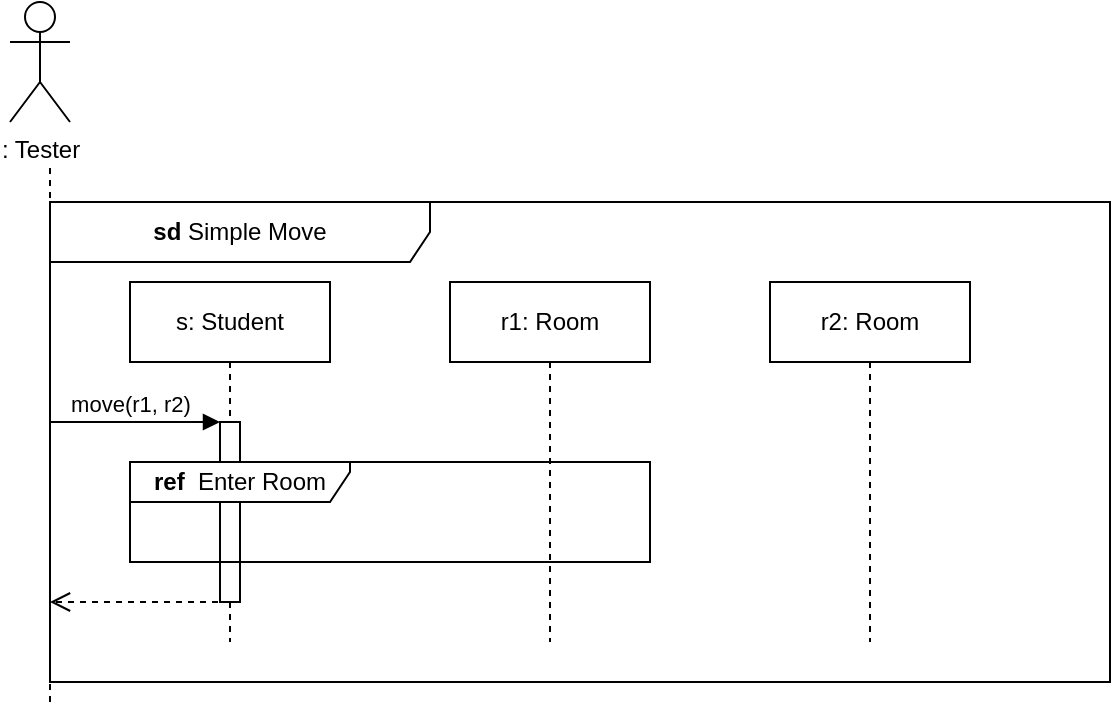 <mxfile version="24.0.4" type="device" pages="35">
  <diagram name="SimpleMove" id="SQszq0q4NGzhNuZuHwGa">
    <mxGraphModel dx="1290" dy="621" grid="1" gridSize="10" guides="1" tooltips="1" connect="1" arrows="1" fold="1" page="1" pageScale="1" pageWidth="827" pageHeight="1169" math="0" shadow="0">
      <root>
        <mxCell id="0" />
        <mxCell id="1" parent="0" />
        <mxCell id="gZ2zXh12_5f2vwSSyVmX-1" value="s: Student" style="shape=umlLifeline;perimeter=lifelinePerimeter;whiteSpace=wrap;html=1;container=0;dropTarget=0;collapsible=0;recursiveResize=0;outlineConnect=0;portConstraint=eastwest;newEdgeStyle={&quot;edgeStyle&quot;:&quot;elbowEdgeStyle&quot;,&quot;elbow&quot;:&quot;vertical&quot;,&quot;curved&quot;:0,&quot;rounded&quot;:0};" parent="1" vertex="1">
          <mxGeometry x="120" y="150" width="100" height="180" as="geometry" />
        </mxCell>
        <mxCell id="gZ2zXh12_5f2vwSSyVmX-2" value="" style="html=1;points=[];perimeter=orthogonalPerimeter;outlineConnect=0;targetShapes=umlLifeline;portConstraint=eastwest;newEdgeStyle={&quot;edgeStyle&quot;:&quot;elbowEdgeStyle&quot;,&quot;elbow&quot;:&quot;vertical&quot;,&quot;curved&quot;:0,&quot;rounded&quot;:0};" parent="gZ2zXh12_5f2vwSSyVmX-1" vertex="1">
          <mxGeometry x="45" y="70" width="10" height="90" as="geometry" />
        </mxCell>
        <mxCell id="gZ2zXh12_5f2vwSSyVmX-3" value="move(r1, r2)" style="html=1;verticalAlign=bottom;startArrow=none;endArrow=block;startSize=8;edgeStyle=elbowEdgeStyle;elbow=vertical;curved=0;rounded=0;startFill=0;" parent="gZ2zXh12_5f2vwSSyVmX-1" target="gZ2zXh12_5f2vwSSyVmX-2" edge="1">
          <mxGeometry x="0.182" relative="1" as="geometry">
            <mxPoint x="-15" y="70" as="sourcePoint" />
            <Array as="points">
              <mxPoint x="-40" y="70" />
            </Array>
            <mxPoint as="offset" />
          </mxGeometry>
        </mxCell>
        <mxCell id="gZ2zXh12_5f2vwSSyVmX-4" value="r2: Room" style="shape=umlLifeline;perimeter=lifelinePerimeter;whiteSpace=wrap;html=1;container=0;dropTarget=0;collapsible=0;recursiveResize=0;outlineConnect=0;portConstraint=eastwest;newEdgeStyle={&quot;edgeStyle&quot;:&quot;elbowEdgeStyle&quot;,&quot;elbow&quot;:&quot;vertical&quot;,&quot;curved&quot;:0,&quot;rounded&quot;:0};" parent="1" vertex="1">
          <mxGeometry x="440" y="150" width="100" height="180" as="geometry" />
        </mxCell>
        <mxCell id="gZ2zXh12_5f2vwSSyVmX-7" value="r1: Room" style="shape=umlLifeline;perimeter=lifelinePerimeter;whiteSpace=wrap;html=1;container=1;dropTarget=0;collapsible=0;recursiveResize=0;outlineConnect=0;portConstraint=eastwest;newEdgeStyle={&quot;curved&quot;:0,&quot;rounded&quot;:0};" parent="1" vertex="1">
          <mxGeometry x="280" y="150" width="100" height="180" as="geometry" />
        </mxCell>
        <mxCell id="gZ2zXh12_5f2vwSSyVmX-14" value="" style="html=1;verticalAlign=bottom;endArrow=open;dashed=1;endSize=8;curved=0;rounded=0;" parent="1" edge="1">
          <mxGeometry relative="1" as="geometry">
            <mxPoint x="170" y="310" as="sourcePoint" />
            <mxPoint x="80" y="310" as="targetPoint" />
          </mxGeometry>
        </mxCell>
        <mxCell id="gZ2zXh12_5f2vwSSyVmX-15" value="&lt;b&gt;sd&lt;/b&gt;&amp;nbsp;Simple Move" style="shape=umlFrame;whiteSpace=wrap;html=1;pointerEvents=0;width=190;height=30;" parent="1" vertex="1">
          <mxGeometry x="80" y="110" width="530" height="240" as="geometry" />
        </mxCell>
        <mxCell id="gZ2zXh12_5f2vwSSyVmX-16" value=": Tester" style="shape=umlActor;verticalLabelPosition=bottom;verticalAlign=top;html=1;" parent="1" vertex="1">
          <mxGeometry x="60" y="10" width="30" height="60" as="geometry" />
        </mxCell>
        <mxCell id="gZ2zXh12_5f2vwSSyVmX-17" value="" style="endArrow=none;dashed=1;html=1;rounded=0;" parent="1" edge="1">
          <mxGeometry width="50" height="50" relative="1" as="geometry">
            <mxPoint x="80" y="360" as="sourcePoint" />
            <mxPoint x="80" y="90" as="targetPoint" />
          </mxGeometry>
        </mxCell>
        <mxCell id="gZ2zXh12_5f2vwSSyVmX-18" value="&lt;b&gt;ref&amp;nbsp;&lt;/b&gt;&amp;nbsp;Enter Room" style="shape=umlFrame;whiteSpace=wrap;html=1;pointerEvents=0;width=110;height=20;" parent="1" vertex="1">
          <mxGeometry x="120" y="240" width="260" height="50" as="geometry" />
        </mxCell>
      </root>
    </mxGraphModel>
  </diagram>
  <diagram id="rWSgfJfHazbyOsPTVsi5" name="TransistorJump">
    <mxGraphModel dx="794" dy="621" grid="1" gridSize="10" guides="1" tooltips="1" connect="1" arrows="1" fold="1" page="1" pageScale="1" pageWidth="827" pageHeight="1169" math="0" shadow="0">
      <root>
        <mxCell id="0" />
        <mxCell id="1" parent="0" />
        <mxCell id="1iK2oLmr5BTvay5JdJ0R-1" value="s: Student" style="shape=umlLifeline;perimeter=lifelinePerimeter;whiteSpace=wrap;html=1;container=1;dropTarget=0;collapsible=0;recursiveResize=0;outlineConnect=0;portConstraint=eastwest;newEdgeStyle={&quot;curved&quot;:0,&quot;rounded&quot;:0};" parent="1" vertex="1">
          <mxGeometry x="170" y="160" width="100" height="300" as="geometry" />
        </mxCell>
        <mxCell id="1iK2oLmr5BTvay5JdJ0R-2" value="" style="html=1;points=[[0,0,0,0,5],[0,1,0,0,-5],[1,0,0,0,5],[1,1,0,0,-5]];perimeter=orthogonalPerimeter;outlineConnect=0;targetShapes=umlLifeline;portConstraint=eastwest;newEdgeStyle={&quot;curved&quot;:0,&quot;rounded&quot;:0};" parent="1iK2oLmr5BTvay5JdJ0R-1" vertex="1">
          <mxGeometry x="45" y="60" width="10" height="220" as="geometry" />
        </mxCell>
        <mxCell id="1iK2oLmr5BTvay5JdJ0R-3" value="r1: Room" style="shape=umlLifeline;perimeter=lifelinePerimeter;whiteSpace=wrap;html=1;container=1;dropTarget=0;collapsible=0;recursiveResize=0;outlineConnect=0;portConstraint=eastwest;newEdgeStyle={&quot;curved&quot;:0,&quot;rounded&quot;:0};" parent="1" vertex="1">
          <mxGeometry x="540" y="160" width="100" height="300" as="geometry" />
        </mxCell>
        <mxCell id="1iK2oLmr5BTvay5JdJ0R-4" value="" style="html=1;points=[[0,0,0,0,5],[0,1,0,0,-5],[1,0,0,0,5],[1,1,0,0,-5]];perimeter=orthogonalPerimeter;outlineConnect=0;targetShapes=umlLifeline;portConstraint=eastwest;newEdgeStyle={&quot;curved&quot;:0,&quot;rounded&quot;:0};" parent="1iK2oLmr5BTvay5JdJ0R-3" vertex="1">
          <mxGeometry x="45" y="70" width="10" height="40" as="geometry" />
        </mxCell>
        <mxCell id="1iK2oLmr5BTvay5JdJ0R-5" value="" style="html=1;points=[[0,0,0,0,5],[0,1,0,0,-5],[1,0,0,0,5],[1,1,0,0,-5]];perimeter=orthogonalPerimeter;outlineConnect=0;targetShapes=umlLifeline;portConstraint=eastwest;newEdgeStyle={&quot;curved&quot;:0,&quot;rounded&quot;:0};" parent="1iK2oLmr5BTvay5JdJ0R-3" vertex="1">
          <mxGeometry x="45" y="180" width="10" height="30" as="geometry" />
        </mxCell>
        <mxCell id="1iK2oLmr5BTvay5JdJ0R-6" value="t: Transistor" style="shape=umlLifeline;whiteSpace=wrap;html=1;container=1;dropTarget=0;collapsible=0;recursiveResize=0;outlineConnect=0;portConstraint=eastwest;newEdgeStyle={&quot;curved&quot;:0,&quot;rounded&quot;:0};points=[[0,0,0,0,5],[0,1,0,0,-5],[1,0,0,0,5],[1,1,0,0,-5]];perimeter=rectanglePerimeter;targetShapes=umlLifeline;participant=label;" parent="1" vertex="1">
          <mxGeometry x="414" y="160" width="100" height="300" as="geometry" />
        </mxCell>
        <mxCell id="1iK2oLmr5BTvay5JdJ0R-7" value="" style="html=1;points=[[0,0,0,0,5],[0,1,0,0,-5],[1,0,0,0,5],[1,1,0,0,-5]];perimeter=orthogonalPerimeter;outlineConnect=0;targetShapes=umlLifeline;portConstraint=eastwest;newEdgeStyle={&quot;curved&quot;:0,&quot;rounded&quot;:0};" parent="1iK2oLmr5BTvay5JdJ0R-6" vertex="1">
          <mxGeometry x="45" y="130" width="10" height="30" as="geometry" />
        </mxCell>
        <mxCell id="1iK2oLmr5BTvay5JdJ0R-8" value="r2: Room" style="shape=umlLifeline;perimeter=lifelinePerimeter;whiteSpace=wrap;html=1;container=1;dropTarget=0;collapsible=0;recursiveResize=0;outlineConnect=0;portConstraint=eastwest;newEdgeStyle={&quot;curved&quot;:0,&quot;rounded&quot;:0};" parent="1" vertex="1">
          <mxGeometry x="300" y="160" width="100" height="300" as="geometry" />
        </mxCell>
        <mxCell id="1iK2oLmr5BTvay5JdJ0R-9" value="getTransistor()" style="html=1;verticalAlign=bottom;endArrow=block;curved=0;rounded=0;entryX=0;entryY=0;entryDx=0;entryDy=5;" parent="1" source="1iK2oLmr5BTvay5JdJ0R-2" target="1iK2oLmr5BTvay5JdJ0R-4" edge="1">
          <mxGeometry relative="1" as="geometry">
            <mxPoint x="295" y="245" as="sourcePoint" />
          </mxGeometry>
        </mxCell>
        <mxCell id="1iK2oLmr5BTvay5JdJ0R-10" value="t: Transistor" style="html=1;verticalAlign=bottom;endArrow=open;dashed=1;endSize=8;curved=0;rounded=0;exitX=0;exitY=1;exitDx=0;exitDy=-5;" parent="1" source="1iK2oLmr5BTvay5JdJ0R-4" target="1iK2oLmr5BTvay5JdJ0R-2" edge="1">
          <mxGeometry relative="1" as="geometry">
            <mxPoint x="295" y="315" as="targetPoint" />
          </mxGeometry>
        </mxCell>
        <mxCell id="1iK2oLmr5BTvay5JdJ0R-11" value="transistorJump()" style="html=1;verticalAlign=bottom;endArrow=block;curved=0;rounded=0;entryX=0.5;entryY=0.045;entryDx=0;entryDy=0;entryPerimeter=0;exitX=0.003;exitY=0.307;exitDx=0;exitDy=0;exitPerimeter=0;" parent="1" source="1iK2oLmr5BTvay5JdJ0R-17" target="1iK2oLmr5BTvay5JdJ0R-2" edge="1">
          <mxGeometry x="-0.143" width="80" relative="1" as="geometry">
            <mxPoint x="140" y="230" as="sourcePoint" />
            <mxPoint x="200" y="230" as="targetPoint" />
            <mxPoint as="offset" />
          </mxGeometry>
        </mxCell>
        <mxCell id="1iK2oLmr5BTvay5JdJ0R-12" value="getPairsRoom()" style="html=1;verticalAlign=bottom;endArrow=block;curved=0;rounded=0;entryX=0;entryY=0;entryDx=0;entryDy=5;" parent="1" source="1iK2oLmr5BTvay5JdJ0R-2" target="1iK2oLmr5BTvay5JdJ0R-7" edge="1">
          <mxGeometry relative="1" as="geometry">
            <mxPoint x="455" y="285" as="sourcePoint" />
          </mxGeometry>
        </mxCell>
        <mxCell id="1iK2oLmr5BTvay5JdJ0R-13" value="r2: Room" style="html=1;verticalAlign=bottom;endArrow=open;dashed=1;endSize=8;curved=0;rounded=0;exitX=0;exitY=1;exitDx=0;exitDy=-5;" parent="1" source="1iK2oLmr5BTvay5JdJ0R-7" target="1iK2oLmr5BTvay5JdJ0R-2" edge="1">
          <mxGeometry relative="1" as="geometry">
            <mxPoint x="455" y="355" as="targetPoint" />
          </mxGeometry>
        </mxCell>
        <mxCell id="1iK2oLmr5BTvay5JdJ0R-14" value="" style="html=1;verticalAlign=bottom;endArrow=open;dashed=1;endSize=8;curved=0;rounded=0;exitX=0;exitY=1;exitDx=0;exitDy=-5;" parent="1" source="1iK2oLmr5BTvay5JdJ0R-5" target="1iK2oLmr5BTvay5JdJ0R-2" edge="1">
          <mxGeometry relative="1" as="geometry">
            <mxPoint x="295" y="405" as="targetPoint" />
          </mxGeometry>
        </mxCell>
        <mxCell id="1iK2oLmr5BTvay5JdJ0R-15" value="removePlayer(s)" style="html=1;verticalAlign=bottom;endArrow=block;curved=0;rounded=0;entryX=0;entryY=0;entryDx=0;entryDy=5;" parent="1" source="1iK2oLmr5BTvay5JdJ0R-2" target="1iK2oLmr5BTvay5JdJ0R-5" edge="1">
          <mxGeometry relative="1" as="geometry">
            <mxPoint x="295" y="335" as="sourcePoint" />
          </mxGeometry>
        </mxCell>
        <mxCell id="1iK2oLmr5BTvay5JdJ0R-16" value="" style="html=1;verticalAlign=bottom;endArrow=open;dashed=1;endSize=8;curved=0;rounded=0;" parent="1" edge="1">
          <mxGeometry relative="1" as="geometry">
            <mxPoint x="210" y="440" as="sourcePoint" />
            <mxPoint x="120" y="440" as="targetPoint" />
          </mxGeometry>
        </mxCell>
        <mxCell id="1iK2oLmr5BTvay5JdJ0R-17" value="&lt;b&gt;sd&lt;/b&gt;&amp;nbsp;Transistor Jump" style="shape=umlFrame;whiteSpace=wrap;html=1;pointerEvents=0;width=190;height=30;" parent="1" vertex="1">
          <mxGeometry x="120" y="120" width="550" height="360" as="geometry" />
        </mxCell>
        <mxCell id="1iK2oLmr5BTvay5JdJ0R-18" value="" style="endArrow=none;dashed=1;html=1;rounded=0;" parent="1" edge="1">
          <mxGeometry width="50" height="50" relative="1" as="geometry">
            <mxPoint x="120" y="500" as="sourcePoint" />
            <mxPoint x="120" y="110" as="targetPoint" />
          </mxGeometry>
        </mxCell>
        <mxCell id="1iK2oLmr5BTvay5JdJ0R-19" value=":Tester" style="shape=umlActor;verticalLabelPosition=bottom;verticalAlign=top;html=1;outlineConnect=0;" parent="1" vertex="1">
          <mxGeometry x="100" y="10" width="40" height="80" as="geometry" />
        </mxCell>
        <mxCell id="1iK2oLmr5BTvay5JdJ0R-20" value="&lt;b&gt;ref &lt;/b&gt;Enter Room" style="shape=umlFrame;whiteSpace=wrap;html=1;pointerEvents=0;width=100;height=20;" parent="1" vertex="1">
          <mxGeometry x="180" y="380" width="190" height="50" as="geometry" />
        </mxCell>
      </root>
    </mxGraphModel>
  </diagram>
  <diagram id="e8PDxtG546PBBMi5ycjD" name="Instructor Move">
    <mxGraphModel dx="716" dy="601" grid="1" gridSize="10" guides="1" tooltips="1" connect="1" arrows="1" fold="1" page="1" pageScale="1" pageWidth="827" pageHeight="1169" math="0" shadow="0">
      <root>
        <mxCell id="0" />
        <mxCell id="1" parent="0" />
        <mxCell id="VvIekg2Yu65-VcNpnATI-1" value="c: Instructor" style="shape=umlLifeline;perimeter=lifelinePerimeter;whiteSpace=wrap;html=1;container=0;dropTarget=0;collapsible=0;recursiveResize=0;outlineConnect=0;portConstraint=eastwest;newEdgeStyle={&quot;edgeStyle&quot;:&quot;elbowEdgeStyle&quot;,&quot;elbow&quot;:&quot;vertical&quot;,&quot;curved&quot;:0,&quot;rounded&quot;:0};" vertex="1" parent="1">
          <mxGeometry x="120" y="150" width="100" height="180" as="geometry" />
        </mxCell>
        <mxCell id="VvIekg2Yu65-VcNpnATI-2" value="" style="html=1;points=[];perimeter=orthogonalPerimeter;outlineConnect=0;targetShapes=umlLifeline;portConstraint=eastwest;newEdgeStyle={&quot;edgeStyle&quot;:&quot;elbowEdgeStyle&quot;,&quot;elbow&quot;:&quot;vertical&quot;,&quot;curved&quot;:0,&quot;rounded&quot;:0};" vertex="1" parent="VvIekg2Yu65-VcNpnATI-1">
          <mxGeometry x="45" y="70" width="10" height="90" as="geometry" />
        </mxCell>
        <mxCell id="VvIekg2Yu65-VcNpnATI-3" value="move(r1, r2)" style="html=1;verticalAlign=bottom;startArrow=none;endArrow=block;startSize=8;edgeStyle=elbowEdgeStyle;elbow=vertical;curved=0;rounded=0;startFill=0;" edge="1" parent="VvIekg2Yu65-VcNpnATI-1" target="VvIekg2Yu65-VcNpnATI-2">
          <mxGeometry x="0.182" relative="1" as="geometry">
            <mxPoint x="-15" y="70" as="sourcePoint" />
            <Array as="points">
              <mxPoint x="-40" y="70" />
            </Array>
            <mxPoint as="offset" />
          </mxGeometry>
        </mxCell>
        <mxCell id="VvIekg2Yu65-VcNpnATI-4" value="r2: Room" style="shape=umlLifeline;perimeter=lifelinePerimeter;whiteSpace=wrap;html=1;container=0;dropTarget=0;collapsible=0;recursiveResize=0;outlineConnect=0;portConstraint=eastwest;newEdgeStyle={&quot;edgeStyle&quot;:&quot;elbowEdgeStyle&quot;,&quot;elbow&quot;:&quot;vertical&quot;,&quot;curved&quot;:0,&quot;rounded&quot;:0};" vertex="1" parent="1">
          <mxGeometry x="440" y="150" width="100" height="180" as="geometry" />
        </mxCell>
        <mxCell id="VvIekg2Yu65-VcNpnATI-5" value="r1: Room" style="shape=umlLifeline;perimeter=lifelinePerimeter;whiteSpace=wrap;html=1;container=1;dropTarget=0;collapsible=0;recursiveResize=0;outlineConnect=0;portConstraint=eastwest;newEdgeStyle={&quot;curved&quot;:0,&quot;rounded&quot;:0};" vertex="1" parent="1">
          <mxGeometry x="280" y="150" width="100" height="180" as="geometry" />
        </mxCell>
        <mxCell id="VvIekg2Yu65-VcNpnATI-6" value="" style="html=1;verticalAlign=bottom;endArrow=open;dashed=1;endSize=8;curved=0;rounded=0;" edge="1" parent="1">
          <mxGeometry relative="1" as="geometry">
            <mxPoint x="170" y="310" as="sourcePoint" />
            <mxPoint x="80" y="310" as="targetPoint" />
          </mxGeometry>
        </mxCell>
        <mxCell id="VvIekg2Yu65-VcNpnATI-7" value="&lt;b&gt;sd&lt;/b&gt;&amp;nbsp;Instructor Move" style="shape=umlFrame;whiteSpace=wrap;html=1;pointerEvents=0;width=190;height=30;" vertex="1" parent="1">
          <mxGeometry x="80" y="110" width="530" height="240" as="geometry" />
        </mxCell>
        <mxCell id="VvIekg2Yu65-VcNpnATI-8" value=": Tester" style="shape=umlActor;verticalLabelPosition=bottom;verticalAlign=top;html=1;" vertex="1" parent="1">
          <mxGeometry x="60" y="10" width="30" height="60" as="geometry" />
        </mxCell>
        <mxCell id="VvIekg2Yu65-VcNpnATI-9" value="" style="endArrow=none;dashed=1;html=1;rounded=0;" edge="1" parent="1">
          <mxGeometry width="50" height="50" relative="1" as="geometry">
            <mxPoint x="80" y="360" as="sourcePoint" />
            <mxPoint x="80" y="90" as="targetPoint" />
          </mxGeometry>
        </mxCell>
        <mxCell id="VvIekg2Yu65-VcNpnATI-10" value="&lt;b&gt;ref&amp;nbsp;&lt;/b&gt;&amp;nbsp;Enter Room" style="shape=umlFrame;whiteSpace=wrap;html=1;pointerEvents=0;width=110;height=20;" vertex="1" parent="1">
          <mxGeometry x="120" y="240" width="260" height="50" as="geometry" />
        </mxCell>
      </root>
    </mxGraphModel>
  </diagram>
  <diagram id="DKAo0ZS7zxuBKhRCYWOp" name="EnterRoom">
    <mxGraphModel dx="826" dy="693" grid="1" gridSize="10" guides="1" tooltips="1" connect="1" arrows="1" fold="1" page="1" pageScale="1" pageWidth="827" pageHeight="1169" math="0" shadow="0">
      <root>
        <mxCell id="0" />
        <mxCell id="1" parent="0" />
        <mxCell id="K6yhM9aNbkFL8c74EqzJ-1" value="r2: Room" style="shape=umlLifeline;perimeter=lifelinePerimeter;whiteSpace=wrap;html=1;container=0;dropTarget=0;collapsible=0;recursiveResize=0;outlineConnect=0;portConstraint=eastwest;newEdgeStyle={&quot;edgeStyle&quot;:&quot;elbowEdgeStyle&quot;,&quot;elbow&quot;:&quot;vertical&quot;,&quot;curved&quot;:0,&quot;rounded&quot;:0};" parent="1" vertex="1">
          <mxGeometry x="282.32" y="160" width="100" height="340" as="geometry" />
        </mxCell>
        <mxCell id="K6yhM9aNbkFL8c74EqzJ-2" value="" style="html=1;points=[[0,0,0,0,5],[0,1,0,0,-5],[1,0,0,0,5],[1,1,0,0,-5]];perimeter=orthogonalPerimeter;outlineConnect=0;targetShapes=umlLifeline;portConstraint=eastwest;newEdgeStyle={&quot;curved&quot;:0,&quot;rounded&quot;:0};" parent="K6yhM9aNbkFL8c74EqzJ-1" vertex="1">
          <mxGeometry x="45" y="60" width="10" height="260" as="geometry" />
        </mxCell>
        <mxCell id="K6yhM9aNbkFL8c74EqzJ-3" value="addCharacter(c)" style="html=1;verticalAlign=bottom;endArrow=block;curved=0;rounded=0;" parent="1" edge="1">
          <mxGeometry width="80" relative="1" as="geometry">
            <mxPoint x="120" y="230" as="sourcePoint" />
            <mxPoint x="327.32" y="229.66" as="targetPoint" />
          </mxGeometry>
        </mxCell>
        <mxCell id="K6yhM9aNbkFL8c74EqzJ-4" value="" style="html=1;points=[[0,0,0,0,5],[0,1,0,0,-5],[1,0,0,0,5],[1,1,0,0,-5]];perimeter=orthogonalPerimeter;outlineConnect=0;targetShapes=umlLifeline;portConstraint=eastwest;newEdgeStyle={&quot;curved&quot;:0,&quot;rounded&quot;:0};" parent="1" vertex="1">
          <mxGeometry x="332.32" y="359.34" width="10" height="110" as="geometry" />
        </mxCell>
        <mxCell id="K6yhM9aNbkFL8c74EqzJ-5" value="onEntered(c)" style="html=1;align=left;spacingLeft=2;endArrow=block;rounded=0;edgeStyle=orthogonalEdgeStyle;curved=0;rounded=0;" parent="1" target="K6yhM9aNbkFL8c74EqzJ-4" edge="1">
          <mxGeometry x="0.005" relative="1" as="geometry">
            <mxPoint x="337.32" y="339.34" as="sourcePoint" />
            <Array as="points">
              <mxPoint x="337" y="349.31" />
              <mxPoint x="367" y="349.31" />
              <mxPoint x="367" y="369.31" />
            </Array>
            <mxPoint as="offset" />
          </mxGeometry>
        </mxCell>
        <mxCell id="K6yhM9aNbkFL8c74EqzJ-6" value="c2: Character" style="shape=umlLifeline;perimeter=lifelinePerimeter;whiteSpace=wrap;html=1;container=1;dropTarget=0;collapsible=0;recursiveResize=0;outlineConnect=0;portConstraint=eastwest;newEdgeStyle={&quot;curved&quot;:0,&quot;rounded&quot;:0};" parent="1" vertex="1">
          <mxGeometry x="442.32" y="160" width="100" height="320" as="geometry" />
        </mxCell>
        <mxCell id="K6yhM9aNbkFL8c74EqzJ-7" value="&lt;b&gt;loop&lt;/b&gt;" style="shape=umlFrame;whiteSpace=wrap;html=1;pointerEvents=0;width=60;height=20;" parent="1" vertex="1">
          <mxGeometry x="210" y="379.34" width="332.32" height="70" as="geometry" />
        </mxCell>
        <mxCell id="K6yhM9aNbkFL8c74EqzJ-8" value="[for all c2 :&lt;br&gt;listOfCharacters]" style="text;html=1;align=center;verticalAlign=middle;resizable=0;points=[];autosize=1;strokeColor=none;fillColor=none;" parent="1" vertex="1">
          <mxGeometry x="217.32" y="399.34" width="110" height="40" as="geometry" />
        </mxCell>
        <mxCell id="K6yhM9aNbkFL8c74EqzJ-9" value="meet(c)" style="html=1;verticalAlign=bottom;endArrow=block;curved=0;rounded=0;" parent="1" target="K6yhM9aNbkFL8c74EqzJ-10" edge="1">
          <mxGeometry width="80" relative="1" as="geometry">
            <mxPoint x="342.32" y="399.34" as="sourcePoint" />
            <mxPoint x="587.32" y="399.34" as="targetPoint" />
          </mxGeometry>
        </mxCell>
        <mxCell id="K6yhM9aNbkFL8c74EqzJ-10" value="" style="html=1;points=[[0,0,0,0,5],[0,1,0,0,-5],[1,0,0,0,5],[1,1,0,0,-5]];perimeter=orthogonalPerimeter;outlineConnect=0;targetShapes=umlLifeline;portConstraint=eastwest;newEdgeStyle={&quot;curved&quot;:0,&quot;rounded&quot;:0};" parent="1" vertex="1">
          <mxGeometry x="487.32" y="399.34" width="10" height="30" as="geometry" />
        </mxCell>
        <mxCell id="K6yhM9aNbkFL8c74EqzJ-11" value="" style="html=1;verticalAlign=bottom;endArrow=open;dashed=1;endSize=8;curved=0;rounded=0;" parent="1" edge="1">
          <mxGeometry relative="1" as="geometry">
            <mxPoint x="482.32" y="429.34" as="sourcePoint" />
            <mxPoint x="342.32" y="429.34" as="targetPoint" />
          </mxGeometry>
        </mxCell>
        <mxCell id="K6yhM9aNbkFL8c74EqzJ-12" value="" style="html=1;verticalAlign=bottom;endArrow=open;dashed=1;endSize=8;curved=0;rounded=0;" parent="1" edge="1">
          <mxGeometry relative="1" as="geometry">
            <mxPoint x="332.32" y="479.31" as="sourcePoint" />
            <mxPoint x="120" y="479.31" as="targetPoint" />
          </mxGeometry>
        </mxCell>
        <mxCell id="K6yhM9aNbkFL8c74EqzJ-13" value="&lt;b&gt;sd&lt;/b&gt;&amp;nbsp;Enter Room" style="shape=umlFrame;whiteSpace=wrap;html=1;pointerEvents=0;width=190;height=30;" parent="1" vertex="1">
          <mxGeometry x="120" y="120" width="640" height="390" as="geometry" />
        </mxCell>
        <mxCell id="K6yhM9aNbkFL8c74EqzJ-14" value="c: Character" style="shape=umlLifeline;perimeter=lifelinePerimeter;whiteSpace=wrap;html=1;container=1;dropTarget=0;collapsible=0;recursiveResize=0;outlineConnect=0;portConstraint=eastwest;newEdgeStyle={&quot;curved&quot;:0,&quot;rounded&quot;:0};" parent="1" vertex="1">
          <mxGeometry x="550" y="160" width="100" height="320" as="geometry" />
        </mxCell>
        <mxCell id="qcUbQJ9pjJsbK67-71Ls-1" value="" style="html=1;points=[[0,0,0,0,5],[0,1,0,0,-5],[1,0,0,0,5],[1,1,0,0,-5]];perimeter=orthogonalPerimeter;outlineConnect=0;targetShapes=umlLifeline;portConstraint=eastwest;newEdgeStyle={&quot;curved&quot;:0,&quot;rounded&quot;:0};" parent="K6yhM9aNbkFL8c74EqzJ-14" vertex="1">
          <mxGeometry x="45" y="70" width="10" height="30" as="geometry" />
        </mxCell>
        <mxCell id="K6yhM9aNbkFL8c74EqzJ-15" value="" style="endArrow=none;dashed=1;html=1;rounded=0;" parent="1" edge="1">
          <mxGeometry width="50" height="50" relative="1" as="geometry">
            <mxPoint x="120" y="520" as="sourcePoint" />
            <mxPoint x="120" y="110" as="targetPoint" />
          </mxGeometry>
        </mxCell>
        <mxCell id="K6yhM9aNbkFL8c74EqzJ-16" value=": Tester" style="shape=umlActor;verticalLabelPosition=bottom;verticalAlign=top;html=1;outlineConnect=0;" parent="1" vertex="1">
          <mxGeometry x="100" y="10" width="40" height="70" as="geometry" />
        </mxCell>
        <mxCell id="qcUbQJ9pjJsbK67-71Ls-3" value="r: Room" style="html=1;verticalAlign=bottom;endArrow=open;dashed=1;endSize=8;curved=0;rounded=0;exitX=0;exitY=1;exitDx=0;exitDy=-5;" parent="1" source="qcUbQJ9pjJsbK67-71Ls-1" target="K6yhM9aNbkFL8c74EqzJ-2" edge="1">
          <mxGeometry x="0.001" relative="1" as="geometry">
            <mxPoint x="525" y="305" as="targetPoint" />
            <mxPoint as="offset" />
          </mxGeometry>
        </mxCell>
        <mxCell id="qcUbQJ9pjJsbK67-71Ls-2" value="getRoom()" style="html=1;verticalAlign=bottom;endArrow=block;curved=0;rounded=0;entryX=0;entryY=0;entryDx=0;entryDy=5;exitX=1.268;exitY=0.063;exitDx=0;exitDy=0;exitPerimeter=0;" parent="1" source="K6yhM9aNbkFL8c74EqzJ-2" target="qcUbQJ9pjJsbK67-71Ls-1" edge="1">
          <mxGeometry relative="1" as="geometry">
            <mxPoint x="525" y="235" as="sourcePoint" />
          </mxGeometry>
        </mxCell>
        <mxCell id="c5o3wD96JJGcDoexrMFx-1" value="r: Room" style="shape=umlLifeline;perimeter=lifelinePerimeter;whiteSpace=wrap;html=1;container=1;dropTarget=0;collapsible=0;recursiveResize=0;outlineConnect=0;portConstraint=eastwest;newEdgeStyle={&quot;curved&quot;:0,&quot;rounded&quot;:0};" parent="1" vertex="1">
          <mxGeometry x="660" y="160" width="90" height="320" as="geometry" />
        </mxCell>
        <mxCell id="87y6LAZPQpnc_E2BQaB8-1" value="" style="html=1;points=[[0,0,0,0,5],[0,1,0,0,-5],[1,0,0,0,5],[1,1,0,0,-5]];perimeter=orthogonalPerimeter;outlineConnect=0;targetShapes=umlLifeline;portConstraint=eastwest;newEdgeStyle={&quot;curved&quot;:0,&quot;rounded&quot;:0};" parent="c5o3wD96JJGcDoexrMFx-1" vertex="1">
          <mxGeometry x="40" y="159.5" width="10" height="21" as="geometry" />
        </mxCell>
        <mxCell id="c5o3wD96JJGcDoexrMFx-2" value="" style="html=1;points=[[0,0,0,0,5],[0,1,0,0,-5],[1,0,0,0,5],[1,1,0,0,-5]];perimeter=orthogonalPerimeter;outlineConnect=0;targetShapes=umlLifeline;portConstraint=eastwest;newEdgeStyle={&quot;curved&quot;:0,&quot;rounded&quot;:0};" parent="1" vertex="1">
          <mxGeometry x="332.32" y="280" width="10" height="10" as="geometry" />
        </mxCell>
        <mxCell id="c5o3wD96JJGcDoexrMFx-3" value="b = isAccessible(r)" style="html=1;align=left;spacingLeft=2;endArrow=block;rounded=0;edgeStyle=orthogonalEdgeStyle;curved=0;rounded=0;" parent="1" target="c5o3wD96JJGcDoexrMFx-2" edge="1">
          <mxGeometry x="-0.007" relative="1" as="geometry">
            <mxPoint x="337" y="260" as="sourcePoint" />
            <Array as="points">
              <mxPoint x="367" y="260" />
              <mxPoint x="367" y="280" />
            </Array>
            <mxPoint as="offset" />
          </mxGeometry>
        </mxCell>
        <mxCell id="yjk80g_wgE8M2rOejYpA-1" value="&lt;b&gt;opt&lt;/b&gt;" style="shape=umlFrame;whiteSpace=wrap;html=1;pointerEvents=0;width=60;height=25;" parent="1" vertex="1">
          <mxGeometry x="160" y="300" width="580" height="169.31" as="geometry" />
        </mxCell>
        <mxCell id="yjk80g_wgE8M2rOejYpA-2" value="[b]" style="text;html=1;align=center;verticalAlign=middle;resizable=0;points=[];autosize=1;strokeColor=none;fillColor=none;" parent="1" vertex="1">
          <mxGeometry x="217.32" y="300" width="40" height="30" as="geometry" />
        </mxCell>
        <mxCell id="87y6LAZPQpnc_E2BQaB8-2" value="removeCharacter(c)" style="html=1;verticalAlign=bottom;endArrow=block;curved=0;rounded=0;entryX=0;entryY=0;entryDx=0;entryDy=5;" parent="1" source="K6yhM9aNbkFL8c74EqzJ-2" target="87y6LAZPQpnc_E2BQaB8-1" edge="1">
          <mxGeometry relative="1" as="geometry">
            <mxPoint x="630" y="304" as="sourcePoint" />
          </mxGeometry>
        </mxCell>
        <mxCell id="87y6LAZPQpnc_E2BQaB8-3" value="" style="html=1;verticalAlign=bottom;endArrow=open;dashed=1;endSize=8;curved=0;rounded=0;exitX=0;exitY=1;exitDx=0;exitDy=-5;" parent="1" source="87y6LAZPQpnc_E2BQaB8-1" target="K6yhM9aNbkFL8c74EqzJ-2" edge="1">
          <mxGeometry relative="1" as="geometry">
            <mxPoint x="630" y="374" as="targetPoint" />
          </mxGeometry>
        </mxCell>
      </root>
    </mxGraphModel>
  </diagram>
  <diagram id="dj_rnkIg-tkd5GOHcAZl" name="UseDice">
    <mxGraphModel dx="671" dy="563" grid="1" gridSize="10" guides="1" tooltips="1" connect="1" arrows="1" fold="1" page="1" pageScale="1" pageWidth="827" pageHeight="1169" math="0" shadow="0">
      <root>
        <mxCell id="0" />
        <mxCell id="1" parent="0" />
        <mxCell id="a0_oUcO_zjaNSEBDjv2x-1" value="s: Student" style="shape=umlLifeline;perimeter=lifelinePerimeter;whiteSpace=wrap;html=1;container=1;dropTarget=0;collapsible=0;recursiveResize=0;outlineConnect=0;portConstraint=eastwest;newEdgeStyle={&quot;curved&quot;:0,&quot;rounded&quot;:0};" parent="1" vertex="1">
          <mxGeometry x="143.8" y="170" width="100" height="250" as="geometry" />
        </mxCell>
        <mxCell id="a0_oUcO_zjaNSEBDjv2x-2" value="" style="html=1;points=[[0,0,0,0,5],[0,1,0,0,-5],[1,0,0,0,5],[1,1,0,0,-5]];perimeter=orthogonalPerimeter;outlineConnect=0;targetShapes=umlLifeline;portConstraint=eastwest;newEdgeStyle={&quot;curved&quot;:0,&quot;rounded&quot;:0};" parent="a0_oUcO_zjaNSEBDjv2x-1" vertex="1">
          <mxGeometry x="45" y="70" width="10" height="170" as="geometry" />
        </mxCell>
        <mxCell id="a0_oUcO_zjaNSEBDjv2x-3" value="d: Dice" style="shape=umlLifeline;perimeter=lifelinePerimeter;whiteSpace=wrap;html=1;container=1;dropTarget=0;collapsible=0;recursiveResize=0;outlineConnect=0;portConstraint=eastwest;newEdgeStyle={&quot;curved&quot;:0,&quot;rounded&quot;:0};" parent="1" vertex="1">
          <mxGeometry x="303.8" y="170" width="100" height="250" as="geometry" />
        </mxCell>
        <mxCell id="a0_oUcO_zjaNSEBDjv2x-4" value="" style="html=1;points=[[0,0,0,0,5],[0,1,0,0,-5],[1,0,0,0,5],[1,1,0,0,-5]];perimeter=orthogonalPerimeter;outlineConnect=0;targetShapes=umlLifeline;portConstraint=eastwest;newEdgeStyle={&quot;curved&quot;:0,&quot;rounded&quot;:0};" parent="a0_oUcO_zjaNSEBDjv2x-3" vertex="1">
          <mxGeometry x="45" y="90" width="10" height="90" as="geometry" />
        </mxCell>
        <mxCell id="a0_oUcO_zjaNSEBDjv2x-5" value="useItem(d)" style="html=1;verticalAlign=bottom;endArrow=block;curved=0;rounded=0;" parent="1" target="a0_oUcO_zjaNSEBDjv2x-2" edge="1">
          <mxGeometry width="80" relative="1" as="geometry">
            <mxPoint x="80" y="250" as="sourcePoint" />
            <mxPoint x="173.8" y="250" as="targetPoint" />
          </mxGeometry>
        </mxCell>
        <mxCell id="a0_oUcO_zjaNSEBDjv2x-6" value="use(s)" style="html=1;verticalAlign=bottom;endArrow=block;curved=0;rounded=0;" parent="1" edge="1">
          <mxGeometry width="80" relative="1" as="geometry">
            <mxPoint x="198.8" y="260" as="sourcePoint" />
            <mxPoint x="348.8" y="260" as="targetPoint" />
          </mxGeometry>
        </mxCell>
        <mxCell id="a0_oUcO_zjaNSEBDjv2x-7" value="" style="html=1;verticalAlign=bottom;endArrow=open;dashed=1;endSize=8;curved=0;rounded=0;" parent="1" edge="1">
          <mxGeometry relative="1" as="geometry">
            <mxPoint x="353.8" y="350" as="sourcePoint" />
            <mxPoint x="198.8" y="350.0" as="targetPoint" />
          </mxGeometry>
        </mxCell>
        <mxCell id="a0_oUcO_zjaNSEBDjv2x-8" value="" style="html=1;verticalAlign=bottom;endArrow=open;dashed=1;endSize=8;curved=0;rounded=0;exitX=0;exitY=1;exitDx=0;exitDy=-5;exitPerimeter=0;" parent="1" source="a0_oUcO_zjaNSEBDjv2x-2" edge="1">
          <mxGeometry relative="1" as="geometry">
            <mxPoint x="193.8" y="350" as="sourcePoint" />
            <mxPoint x="80" y="405" as="targetPoint" />
          </mxGeometry>
        </mxCell>
        <mxCell id="a0_oUcO_zjaNSEBDjv2x-9" value="&lt;b&gt;sd&lt;/b&gt;&amp;nbsp;Use Dice" style="shape=umlFrame;whiteSpace=wrap;html=1;pointerEvents=0;width=190;height=30;" parent="1" vertex="1">
          <mxGeometry x="80" y="130" width="383.8" height="320" as="geometry" />
        </mxCell>
        <mxCell id="a0_oUcO_zjaNSEBDjv2x-10" value="" style="endArrow=none;dashed=1;html=1;rounded=0;" parent="1" edge="1">
          <mxGeometry width="50" height="50" relative="1" as="geometry">
            <mxPoint x="80" y="465" as="sourcePoint" />
            <mxPoint x="80" y="115" as="targetPoint" />
          </mxGeometry>
        </mxCell>
        <mxCell id="a0_oUcO_zjaNSEBDjv2x-11" value=":Tester" style="shape=umlActor;verticalLabelPosition=bottom;verticalAlign=top;html=1;outlineConnect=0;" parent="1" vertex="1">
          <mxGeometry x="60" y="25" width="40" height="70" as="geometry" />
        </mxCell>
        <mxCell id="a0_oUcO_zjaNSEBDjv2x-12" value="" style="html=1;points=[[0,0,0,0,5],[0,1,0,0,-5],[1,0,0,0,5],[1,1,0,0,-5]];perimeter=orthogonalPerimeter;outlineConnect=0;targetShapes=umlLifeline;portConstraint=eastwest;newEdgeStyle={&quot;curved&quot;:0,&quot;rounded&quot;:0};" parent="1" vertex="1">
          <mxGeometry x="199" y="310" width="10" height="30" as="geometry" />
        </mxCell>
        <mxCell id="a0_oUcO_zjaNSEBDjv2x-13" value="addRounds(r)" style="html=1;verticalAlign=bottom;endArrow=block;curved=0;rounded=0;entryX=1;entryY=0;entryDx=0;entryDy=5;" parent="1" source="a0_oUcO_zjaNSEBDjv2x-4" target="a0_oUcO_zjaNSEBDjv2x-12" edge="1">
          <mxGeometry relative="1" as="geometry">
            <mxPoint x="279" y="275" as="sourcePoint" />
          </mxGeometry>
        </mxCell>
        <mxCell id="a0_oUcO_zjaNSEBDjv2x-14" value="" style="html=1;verticalAlign=bottom;endArrow=open;dashed=1;endSize=8;curved=0;rounded=0;exitX=1;exitY=1;exitDx=0;exitDy=-5;" parent="1" source="a0_oUcO_zjaNSEBDjv2x-12" target="a0_oUcO_zjaNSEBDjv2x-4" edge="1">
          <mxGeometry relative="1" as="geometry">
            <mxPoint x="279" y="345" as="targetPoint" />
          </mxGeometry>
        </mxCell>
        <mxCell id="a0_oUcO_zjaNSEBDjv2x-15" value="" style="html=1;points=[[0,0,0,0,5],[0,1,0,0,-5],[1,0,0,0,5],[1,1,0,0,-5]];perimeter=orthogonalPerimeter;outlineConnect=0;targetShapes=umlLifeline;portConstraint=eastwest;newEdgeStyle={&quot;curved&quot;:0,&quot;rounded&quot;:0};" parent="1" vertex="1">
          <mxGeometry x="354" y="285" width="10" height="15" as="geometry" />
        </mxCell>
        <mxCell id="a0_oUcO_zjaNSEBDjv2x-16" value="r = throw()" style="html=1;align=left;spacingLeft=2;endArrow=block;rounded=0;edgeStyle=orthogonalEdgeStyle;curved=0;rounded=0;" parent="1" target="a0_oUcO_zjaNSEBDjv2x-15" edge="1">
          <mxGeometry x="0.003" relative="1" as="geometry">
            <mxPoint x="359" y="265" as="sourcePoint" />
            <Array as="points">
              <mxPoint x="389" y="295" />
            </Array>
            <mxPoint as="offset" />
          </mxGeometry>
        </mxCell>
      </root>
    </mxGraphModel>
  </diagram>
  <diagram id="lpm7TRSDbnJvgs-8HZxf" name="Use FFP2">
    <mxGraphModel dx="597" dy="501" grid="1" gridSize="10" guides="1" tooltips="1" connect="1" arrows="1" fold="1" page="1" pageScale="1" pageWidth="827" pageHeight="1169" math="0" shadow="0">
      <root>
        <mxCell id="0" />
        <mxCell id="1" parent="0" />
        <mxCell id="t3xWhxuUvWqraA9RqE84-1" value="s: Student" style="shape=umlLifeline;perimeter=lifelinePerimeter;whiteSpace=wrap;html=1;container=1;dropTarget=0;collapsible=0;recursiveResize=0;outlineConnect=0;portConstraint=eastwest;newEdgeStyle={&quot;curved&quot;:0,&quot;rounded&quot;:0};" parent="1" vertex="1">
          <mxGeometry x="143.8" y="170" width="100" height="200" as="geometry" />
        </mxCell>
        <mxCell id="t3xWhxuUvWqraA9RqE84-2" value="" style="html=1;points=[[0,0,0,0,5],[0,1,0,0,-5],[1,0,0,0,5],[1,1,0,0,-5]];perimeter=orthogonalPerimeter;outlineConnect=0;targetShapes=umlLifeline;portConstraint=eastwest;newEdgeStyle={&quot;curved&quot;:0,&quot;rounded&quot;:0};" parent="t3xWhxuUvWqraA9RqE84-1" vertex="1">
          <mxGeometry x="45" y="70" width="10" height="110" as="geometry" />
        </mxCell>
        <mxCell id="t3xWhxuUvWqraA9RqE84-3" value="f: FFP2" style="shape=umlLifeline;perimeter=lifelinePerimeter;whiteSpace=wrap;html=1;container=1;dropTarget=0;collapsible=0;recursiveResize=0;outlineConnect=0;portConstraint=eastwest;newEdgeStyle={&quot;curved&quot;:0,&quot;rounded&quot;:0};" parent="1" vertex="1">
          <mxGeometry x="303.8" y="170" width="100" height="200" as="geometry" />
        </mxCell>
        <mxCell id="t3xWhxuUvWqraA9RqE84-4" value="" style="html=1;points=[[0,0,0,0,5],[0,1,0,0,-5],[1,0,0,0,5],[1,1,0,0,-5]];perimeter=orthogonalPerimeter;outlineConnect=0;targetShapes=umlLifeline;portConstraint=eastwest;newEdgeStyle={&quot;curved&quot;:0,&quot;rounded&quot;:0};" parent="t3xWhxuUvWqraA9RqE84-3" vertex="1">
          <mxGeometry x="45" y="90" width="10" height="60" as="geometry" />
        </mxCell>
        <mxCell id="t3xWhxuUvWqraA9RqE84-5" value="useItem(f)" style="html=1;verticalAlign=bottom;endArrow=block;curved=0;rounded=0;" parent="1" target="t3xWhxuUvWqraA9RqE84-2" edge="1">
          <mxGeometry width="80" relative="1" as="geometry">
            <mxPoint x="80" y="250" as="sourcePoint" />
            <mxPoint x="173.8" y="250" as="targetPoint" />
          </mxGeometry>
        </mxCell>
        <mxCell id="t3xWhxuUvWqraA9RqE84-6" value="use(s)" style="html=1;verticalAlign=bottom;endArrow=block;curved=0;rounded=0;" parent="1" edge="1">
          <mxGeometry width="80" relative="1" as="geometry">
            <mxPoint x="198.8" y="260" as="sourcePoint" />
            <mxPoint x="348.8" y="260" as="targetPoint" />
          </mxGeometry>
        </mxCell>
        <mxCell id="t3xWhxuUvWqraA9RqE84-7" value="" style="html=1;verticalAlign=bottom;endArrow=open;dashed=1;endSize=8;curved=0;rounded=0;" parent="1" target="t3xWhxuUvWqraA9RqE84-2" edge="1">
          <mxGeometry relative="1" as="geometry">
            <mxPoint x="353.8" y="319.58" as="sourcePoint" />
            <mxPoint x="203.8" y="319.58" as="targetPoint" />
          </mxGeometry>
        </mxCell>
        <mxCell id="t3xWhxuUvWqraA9RqE84-8" value="" style="html=1;verticalAlign=bottom;endArrow=open;dashed=1;endSize=8;curved=0;rounded=0;entryX=0.001;entryY=0.869;entryDx=0;entryDy=0;entryPerimeter=0;" parent="1" target="t3xWhxuUvWqraA9RqE84-9" edge="1">
          <mxGeometry relative="1" as="geometry">
            <mxPoint x="193.8" y="350" as="sourcePoint" />
            <mxPoint x="113.8" y="350" as="targetPoint" />
          </mxGeometry>
        </mxCell>
        <mxCell id="t3xWhxuUvWqraA9RqE84-9" value="&lt;b&gt;sd&lt;/b&gt;&amp;nbsp;Use FFP2" style="shape=umlFrame;whiteSpace=wrap;html=1;pointerEvents=0;width=190;height=30;" parent="1" vertex="1">
          <mxGeometry x="80" y="130" width="383.8" height="250" as="geometry" />
        </mxCell>
        <mxCell id="t3xWhxuUvWqraA9RqE84-10" value="" style="endArrow=none;dashed=1;html=1;rounded=0;" parent="1" edge="1">
          <mxGeometry width="50" height="50" relative="1" as="geometry">
            <mxPoint x="80" y="465" as="sourcePoint" />
            <mxPoint x="80" y="115" as="targetPoint" />
          </mxGeometry>
        </mxCell>
        <mxCell id="t3xWhxuUvWqraA9RqE84-11" value=":Tester" style="shape=umlActor;verticalLabelPosition=bottom;verticalAlign=top;html=1;outlineConnect=0;" parent="1" vertex="1">
          <mxGeometry x="60" y="25" width="40" height="70" as="geometry" />
        </mxCell>
        <mxCell id="jVFeLC62Bz3cH-C8BLoT-1" value="" style="html=1;points=[[0,0,0,0,5],[0,1,0,0,-5],[1,0,0,0,5],[1,1,0,0,-5]];perimeter=orthogonalPerimeter;outlineConnect=0;targetShapes=umlLifeline;portConstraint=eastwest;newEdgeStyle={&quot;curved&quot;:0,&quot;rounded&quot;:0};" parent="1" vertex="1">
          <mxGeometry x="199" y="280" width="10" height="30" as="geometry" />
        </mxCell>
        <mxCell id="jVFeLC62Bz3cH-C8BLoT-2" value="addMaskedRounds(2)" style="html=1;verticalAlign=bottom;endArrow=block;curved=0;rounded=0;entryX=1;entryY=0;entryDx=0;entryDy=5;" parent="1" source="t3xWhxuUvWqraA9RqE84-4" target="jVFeLC62Bz3cH-C8BLoT-1" edge="1">
          <mxGeometry relative="1" as="geometry">
            <mxPoint x="279" y="285" as="sourcePoint" />
          </mxGeometry>
        </mxCell>
        <mxCell id="jVFeLC62Bz3cH-C8BLoT-3" value="" style="html=1;verticalAlign=bottom;endArrow=open;dashed=1;endSize=8;curved=0;rounded=0;exitX=1;exitY=1;exitDx=0;exitDy=-5;" parent="1" source="jVFeLC62Bz3cH-C8BLoT-1" target="t3xWhxuUvWqraA9RqE84-4" edge="1">
          <mxGeometry relative="1" as="geometry">
            <mxPoint x="279" y="355" as="targetPoint" />
          </mxGeometry>
        </mxCell>
      </root>
    </mxGraphModel>
  </diagram>
  <diagram id="q9sYYLnjESRC8t9VvrVC" name="Use Transistor">
    <mxGraphModel dx="716" dy="601" grid="1" gridSize="10" guides="1" tooltips="1" connect="1" arrows="1" fold="1" page="1" pageScale="1" pageWidth="827" pageHeight="1169" math="0" shadow="0">
      <root>
        <mxCell id="0" />
        <mxCell id="1" parent="0" />
        <mxCell id="URZjzNzTb4iMi8LpVNgB-1" value="s: Student" style="shape=umlLifeline;perimeter=lifelinePerimeter;whiteSpace=wrap;html=1;container=1;dropTarget=0;collapsible=0;recursiveResize=0;outlineConnect=0;portConstraint=eastwest;newEdgeStyle={&quot;curved&quot;:0,&quot;rounded&quot;:0};" parent="1" vertex="1">
          <mxGeometry x="143.8" y="170" width="100" height="200" as="geometry" />
        </mxCell>
        <mxCell id="URZjzNzTb4iMi8LpVNgB-2" value="" style="html=1;points=[[0,0,0,0,5],[0,1,0,0,-5],[1,0,0,0,5],[1,1,0,0,-5]];perimeter=orthogonalPerimeter;outlineConnect=0;targetShapes=umlLifeline;portConstraint=eastwest;newEdgeStyle={&quot;curved&quot;:0,&quot;rounded&quot;:0};" parent="URZjzNzTb4iMi8LpVNgB-1" vertex="1">
          <mxGeometry x="45" y="70" width="10" height="110" as="geometry" />
        </mxCell>
        <mxCell id="URZjzNzTb4iMi8LpVNgB-3" value="t: Transistor" style="shape=umlLifeline;perimeter=lifelinePerimeter;whiteSpace=wrap;html=1;container=1;dropTarget=0;collapsible=0;recursiveResize=0;outlineConnect=0;portConstraint=eastwest;newEdgeStyle={&quot;curved&quot;:0,&quot;rounded&quot;:0};" parent="1" vertex="1">
          <mxGeometry x="260" y="170" width="90" height="200" as="geometry" />
        </mxCell>
        <mxCell id="URZjzNzTb4iMi8LpVNgB-4" value="" style="html=1;points=[[0,0,0,0,5],[0,1,0,0,-5],[1,0,0,0,5],[1,1,0,0,-5]];perimeter=orthogonalPerimeter;outlineConnect=0;targetShapes=umlLifeline;portConstraint=eastwest;newEdgeStyle={&quot;curved&quot;:0,&quot;rounded&quot;:0};" parent="URZjzNzTb4iMi8LpVNgB-3" vertex="1">
          <mxGeometry x="40" y="80" width="10" height="100" as="geometry" />
        </mxCell>
        <mxCell id="URZjzNzTb4iMi8LpVNgB-5" value="useItem(t)" style="html=1;verticalAlign=bottom;endArrow=block;curved=0;rounded=0;" parent="1" edge="1">
          <mxGeometry width="80" relative="1" as="geometry">
            <mxPoint x="80" y="240" as="sourcePoint" />
            <mxPoint x="188.8" y="240" as="targetPoint" />
          </mxGeometry>
        </mxCell>
        <mxCell id="URZjzNzTb4iMi8LpVNgB-6" value="use(s)" style="html=1;verticalAlign=bottom;endArrow=block;curved=0;rounded=0;entryX=0;entryY=0;entryDx=0;entryDy=5;entryPerimeter=0;" parent="1" source="URZjzNzTb4iMi8LpVNgB-2" target="URZjzNzTb4iMi8LpVNgB-4" edge="1">
          <mxGeometry width="80" relative="1" as="geometry">
            <mxPoint x="198.8" y="260" as="sourcePoint" />
            <mxPoint x="348.8" y="260" as="targetPoint" />
          </mxGeometry>
        </mxCell>
        <mxCell id="URZjzNzTb4iMi8LpVNgB-7" value="" style="html=1;verticalAlign=bottom;endArrow=open;dashed=1;endSize=8;curved=0;rounded=0;exitX=0;exitY=1;exitDx=0;exitDy=-5;exitPerimeter=0;" parent="1" source="URZjzNzTb4iMi8LpVNgB-4" target="URZjzNzTb4iMi8LpVNgB-2" edge="1">
          <mxGeometry relative="1" as="geometry">
            <mxPoint x="353.8" y="319.58" as="sourcePoint" />
            <mxPoint x="203.8" y="319.58" as="targetPoint" />
          </mxGeometry>
        </mxCell>
        <mxCell id="URZjzNzTb4iMi8LpVNgB-8" value="" style="html=1;verticalAlign=bottom;endArrow=open;dashed=1;endSize=8;curved=0;rounded=0;" parent="1" edge="1">
          <mxGeometry relative="1" as="geometry">
            <mxPoint x="193.8" y="350" as="sourcePoint" />
            <mxPoint x="80" y="350" as="targetPoint" />
          </mxGeometry>
        </mxCell>
        <mxCell id="URZjzNzTb4iMi8LpVNgB-9" value="&lt;b&gt;sd&lt;/b&gt;&amp;nbsp;Use Transistor" style="shape=umlFrame;whiteSpace=wrap;html=1;pointerEvents=0;width=190;height=30;" parent="1" vertex="1">
          <mxGeometry x="80" y="130" width="383.8" height="250" as="geometry" />
        </mxCell>
        <mxCell id="URZjzNzTb4iMi8LpVNgB-10" value="" style="endArrow=none;dashed=1;html=1;rounded=0;" parent="1" edge="1">
          <mxGeometry width="50" height="50" relative="1" as="geometry">
            <mxPoint x="80" y="465" as="sourcePoint" />
            <mxPoint x="80" y="115" as="targetPoint" />
          </mxGeometry>
        </mxCell>
        <mxCell id="URZjzNzTb4iMi8LpVNgB-11" value=":Tester" style="shape=umlActor;verticalLabelPosition=bottom;verticalAlign=top;html=1;outlineConnect=0;" parent="1" vertex="1">
          <mxGeometry x="60" y="25" width="40" height="70" as="geometry" />
        </mxCell>
        <mxCell id="EJrGBCcH9MjQwL1mnfDM-1" value="r: Room" style="shape=umlLifeline;perimeter=lifelinePerimeter;whiteSpace=wrap;html=1;container=1;dropTarget=0;collapsible=0;recursiveResize=0;outlineConnect=0;portConstraint=eastwest;newEdgeStyle={&quot;curved&quot;:0,&quot;rounded&quot;:0};" parent="1" vertex="1">
          <mxGeometry x="360" y="170" width="100" height="200" as="geometry" />
        </mxCell>
        <mxCell id="EJrGBCcH9MjQwL1mnfDM-5" value="" style="html=1;points=[[0,0,0,0,5],[0,1,0,0,-5],[1,0,0,0,5],[1,1,0,0,-5]];perimeter=orthogonalPerimeter;outlineConnect=0;targetShapes=umlLifeline;portConstraint=eastwest;newEdgeStyle={&quot;curved&quot;:0,&quot;rounded&quot;:0};" parent="EJrGBCcH9MjQwL1mnfDM-1" vertex="1">
          <mxGeometry x="44" y="130" width="10" height="30" as="geometry" />
        </mxCell>
        <mxCell id="EJrGBCcH9MjQwL1mnfDM-2" value="" style="html=1;points=[[0,0,0,0,5],[0,1,0,0,-5],[1,0,0,0,5],[1,1,0,0,-5]];perimeter=orthogonalPerimeter;outlineConnect=0;targetShapes=umlLifeline;portConstraint=eastwest;newEdgeStyle={&quot;curved&quot;:0,&quot;rounded&quot;:0};" parent="1" vertex="1">
          <mxGeometry x="199" y="270" width="10" height="30" as="geometry" />
        </mxCell>
        <mxCell id="EJrGBCcH9MjQwL1mnfDM-3" value="getRoom()" style="html=1;verticalAlign=bottom;endArrow=block;curved=0;rounded=0;entryX=1;entryY=0;entryDx=0;entryDy=5;" parent="1" source="URZjzNzTb4iMi8LpVNgB-4" target="EJrGBCcH9MjQwL1mnfDM-2" edge="1">
          <mxGeometry relative="1" as="geometry">
            <mxPoint x="279" y="275" as="sourcePoint" />
          </mxGeometry>
        </mxCell>
        <mxCell id="EJrGBCcH9MjQwL1mnfDM-4" value="r: Room" style="html=1;verticalAlign=bottom;endArrow=open;dashed=1;endSize=8;curved=0;rounded=0;exitX=1;exitY=1;exitDx=0;exitDy=-5;" parent="1" source="EJrGBCcH9MjQwL1mnfDM-2" target="URZjzNzTb4iMi8LpVNgB-4" edge="1">
          <mxGeometry x="-0.099" relative="1" as="geometry">
            <mxPoint x="279" y="345" as="targetPoint" />
            <mxPoint as="offset" />
          </mxGeometry>
        </mxCell>
        <mxCell id="EJrGBCcH9MjQwL1mnfDM-6" value="addTransistor(t)" style="html=1;verticalAlign=bottom;endArrow=block;curved=0;rounded=0;entryX=0;entryY=0;entryDx=0;entryDy=5;" parent="1" source="URZjzNzTb4iMi8LpVNgB-4" target="EJrGBCcH9MjQwL1mnfDM-5" edge="1">
          <mxGeometry relative="1" as="geometry">
            <mxPoint x="334" y="305" as="sourcePoint" />
          </mxGeometry>
        </mxCell>
        <mxCell id="EJrGBCcH9MjQwL1mnfDM-7" value="" style="html=1;verticalAlign=bottom;endArrow=open;dashed=1;endSize=8;curved=0;rounded=0;exitX=0;exitY=1;exitDx=0;exitDy=-5;" parent="1" source="EJrGBCcH9MjQwL1mnfDM-5" target="URZjzNzTb4iMi8LpVNgB-4" edge="1">
          <mxGeometry relative="1" as="geometry">
            <mxPoint x="334" y="375" as="targetPoint" />
          </mxGeometry>
        </mxCell>
      </root>
    </mxGraphModel>
  </diagram>
  <diagram id="OF1X45QZrV2f0yHe9kJ4" name="Use Camambert">
    <mxGraphModel dx="1152" dy="901" grid="1" gridSize="10" guides="1" tooltips="1" connect="1" arrows="1" fold="1" page="1" pageScale="1" pageWidth="827" pageHeight="1169" math="0" shadow="0">
      <root>
        <mxCell id="0" />
        <mxCell id="1" parent="0" />
        <mxCell id="hPaXpXn_2FXSuq_3yjFY-1" value="s: Student" style="shape=umlLifeline;perimeter=lifelinePerimeter;whiteSpace=wrap;html=1;container=1;dropTarget=0;collapsible=0;recursiveResize=0;outlineConnect=0;portConstraint=eastwest;newEdgeStyle={&quot;curved&quot;:0,&quot;rounded&quot;:0};" parent="1" vertex="1">
          <mxGeometry x="143.8" y="170" width="100" height="270" as="geometry" />
        </mxCell>
        <mxCell id="hPaXpXn_2FXSuq_3yjFY-2" value="" style="html=1;points=[[0,0,0,0,5],[0,1,0,0,-5],[1,0,0,0,5],[1,1,0,0,-5]];perimeter=orthogonalPerimeter;outlineConnect=0;targetShapes=umlLifeline;portConstraint=eastwest;newEdgeStyle={&quot;curved&quot;:0,&quot;rounded&quot;:0};" parent="hPaXpXn_2FXSuq_3yjFY-1" vertex="1">
          <mxGeometry x="45" y="70" width="10" height="190" as="geometry" />
        </mxCell>
        <mxCell id="hPaXpXn_2FXSuq_3yjFY-3" value="c: Camambert" style="shape=umlLifeline;perimeter=lifelinePerimeter;whiteSpace=wrap;html=1;container=1;dropTarget=0;collapsible=0;recursiveResize=0;outlineConnect=0;portConstraint=eastwest;newEdgeStyle={&quot;curved&quot;:0,&quot;rounded&quot;:0};" parent="1" vertex="1">
          <mxGeometry x="250" y="170" width="90" height="270" as="geometry" />
        </mxCell>
        <mxCell id="hPaXpXn_2FXSuq_3yjFY-4" value="" style="html=1;points=[[0,0,0,0,5],[0,1,0,0,-5],[1,0,0,0,5],[1,1,0,0,-5]];perimeter=orthogonalPerimeter;outlineConnect=0;targetShapes=umlLifeline;portConstraint=eastwest;newEdgeStyle={&quot;curved&quot;:0,&quot;rounded&quot;:0};" parent="hPaXpXn_2FXSuq_3yjFY-3" vertex="1">
          <mxGeometry x="40" y="80" width="10" height="170" as="geometry" />
        </mxCell>
        <mxCell id="hPaXpXn_2FXSuq_3yjFY-5" value="useItem(c)" style="html=1;verticalAlign=bottom;endArrow=block;curved=0;rounded=0;" parent="1" target="hPaXpXn_2FXSuq_3yjFY-2" edge="1">
          <mxGeometry width="80" relative="1" as="geometry">
            <mxPoint x="80" y="250" as="sourcePoint" />
            <mxPoint x="173.8" y="250" as="targetPoint" />
          </mxGeometry>
        </mxCell>
        <mxCell id="hPaXpXn_2FXSuq_3yjFY-6" value="use(s)" style="html=1;verticalAlign=bottom;endArrow=block;curved=0;rounded=0;entryX=0;entryY=0;entryDx=0;entryDy=5;entryPerimeter=0;" parent="1" source="hPaXpXn_2FXSuq_3yjFY-2" target="hPaXpXn_2FXSuq_3yjFY-4" edge="1">
          <mxGeometry width="80" relative="1" as="geometry">
            <mxPoint x="198.8" y="260" as="sourcePoint" />
            <mxPoint x="348.8" y="260" as="targetPoint" />
          </mxGeometry>
        </mxCell>
        <mxCell id="hPaXpXn_2FXSuq_3yjFY-7" value="" style="html=1;verticalAlign=bottom;endArrow=open;dashed=1;endSize=8;curved=0;rounded=0;exitX=0;exitY=1;exitDx=0;exitDy=-5;exitPerimeter=0;" parent="1" source="hPaXpXn_2FXSuq_3yjFY-4" target="hPaXpXn_2FXSuq_3yjFY-2" edge="1">
          <mxGeometry relative="1" as="geometry">
            <mxPoint x="353.8" y="319.58" as="sourcePoint" />
            <mxPoint x="203.8" y="319.58" as="targetPoint" />
          </mxGeometry>
        </mxCell>
        <mxCell id="hPaXpXn_2FXSuq_3yjFY-8" value="" style="html=1;verticalAlign=bottom;endArrow=open;dashed=1;endSize=8;curved=0;rounded=0;entryX=0.001;entryY=0.869;entryDx=0;entryDy=0;entryPerimeter=0;" parent="1" source="hPaXpXn_2FXSuq_3yjFY-2" target="hPaXpXn_2FXSuq_3yjFY-9" edge="1">
          <mxGeometry relative="1" as="geometry">
            <mxPoint x="193.8" y="350" as="sourcePoint" />
            <mxPoint x="113.8" y="350" as="targetPoint" />
          </mxGeometry>
        </mxCell>
        <mxCell id="hPaXpXn_2FXSuq_3yjFY-9" value="&lt;b&gt;sd&lt;/b&gt;&amp;nbsp;Use Camambert" style="shape=umlFrame;whiteSpace=wrap;html=1;pointerEvents=0;width=190;height=30;" parent="1" vertex="1">
          <mxGeometry x="80" y="130" width="680" height="330" as="geometry" />
        </mxCell>
        <mxCell id="hPaXpXn_2FXSuq_3yjFY-10" value="" style="endArrow=none;dashed=1;html=1;rounded=0;" parent="1" edge="1">
          <mxGeometry width="50" height="50" relative="1" as="geometry">
            <mxPoint x="80" y="465" as="sourcePoint" />
            <mxPoint x="80" y="115" as="targetPoint" />
          </mxGeometry>
        </mxCell>
        <mxCell id="hPaXpXn_2FXSuq_3yjFY-11" value=":Tester" style="shape=umlActor;verticalLabelPosition=bottom;verticalAlign=top;html=1;outlineConnect=0;" parent="1" vertex="1">
          <mxGeometry x="60" y="25" width="40" height="70" as="geometry" />
        </mxCell>
        <mxCell id="hPaXpXn_2FXSuq_3yjFY-12" value="g: GasRoom" style="shape=umlLifeline;perimeter=lifelinePerimeter;whiteSpace=wrap;html=1;container=1;dropTarget=0;collapsible=0;recursiveResize=0;outlineConnect=0;portConstraint=eastwest;newEdgeStyle={&quot;curved&quot;:0,&quot;rounded&quot;:0};" parent="1" vertex="1">
          <mxGeometry x="414" y="240" width="100" height="200" as="geometry" />
        </mxCell>
        <mxCell id="hPaXpXn_2FXSuq_3yjFY-13" value="&amp;lt;&amp;lt;create&amp;gt;&amp;gt;" style="endArrow=open;endSize=12;dashed=1;html=1;rounded=0;" parent="1" edge="1">
          <mxGeometry x="-0.091" y="10" width="160" relative="1" as="geometry">
            <mxPoint x="300" y="269.78" as="sourcePoint" />
            <mxPoint x="410" y="270" as="targetPoint" />
            <mxPoint as="offset" />
          </mxGeometry>
        </mxCell>
        <mxCell id="hPaXpXn_2FXSuq_3yjFY-14" value="" style="html=1;points=[[0,0,0,0,5],[0,1,0,0,-5],[1,0,0,0,5],[1,1,0,0,-5]];perimeter=orthogonalPerimeter;outlineConnect=0;targetShapes=umlLifeline;portConstraint=eastwest;newEdgeStyle={&quot;curved&quot;:0,&quot;rounded&quot;:0};" parent="1" vertex="1">
          <mxGeometry x="199" y="270" width="10" height="30" as="geometry" />
        </mxCell>
        <mxCell id="hPaXpXn_2FXSuq_3yjFY-15" value="getRoom()" style="html=1;verticalAlign=bottom;endArrow=block;curved=0;rounded=0;entryX=1;entryY=0;entryDx=0;entryDy=5;" parent="1" source="hPaXpXn_2FXSuq_3yjFY-4" target="hPaXpXn_2FXSuq_3yjFY-14" edge="1">
          <mxGeometry relative="1" as="geometry">
            <mxPoint x="279" y="275" as="sourcePoint" />
          </mxGeometry>
        </mxCell>
        <mxCell id="hPaXpXn_2FXSuq_3yjFY-16" value="r: Room" style="html=1;verticalAlign=bottom;endArrow=open;dashed=1;endSize=8;curved=0;rounded=0;exitX=1;exitY=1;exitDx=0;exitDy=-5;" parent="1" source="hPaXpXn_2FXSuq_3yjFY-14" target="hPaXpXn_2FXSuq_3yjFY-4" edge="1">
          <mxGeometry relative="1" as="geometry">
            <mxPoint x="279" y="345" as="targetPoint" />
          </mxGeometry>
        </mxCell>
        <mxCell id="TH8tsN16BNuSsZC2YSB5-1" value="r: Room" style="shape=umlLifeline;perimeter=lifelinePerimeter;whiteSpace=wrap;html=1;container=1;dropTarget=0;collapsible=0;recursiveResize=0;outlineConnect=0;portConstraint=eastwest;newEdgeStyle={&quot;curved&quot;:0,&quot;rounded&quot;:0};" parent="1" vertex="1">
          <mxGeometry x="490" y="170" width="100" height="270" as="geometry" />
        </mxCell>
        <mxCell id="TH8tsN16BNuSsZC2YSB5-2" value="" style="html=1;points=[[0,0,0,0,5],[0,1,0,0,-5],[1,0,0,0,5],[1,1,0,0,-5]];perimeter=orthogonalPerimeter;outlineConnect=0;targetShapes=umlLifeline;portConstraint=eastwest;newEdgeStyle={&quot;curved&quot;:0,&quot;rounded&quot;:0};" parent="TH8tsN16BNuSsZC2YSB5-1" vertex="1">
          <mxGeometry x="45" y="140" width="10" height="20" as="geometry" />
        </mxCell>
        <mxCell id="TH8tsN16BNuSsZC2YSB5-3" value="copyToRoom(g)" style="html=1;verticalAlign=bottom;endArrow=block;curved=0;rounded=0;entryX=0;entryY=0;entryDx=0;entryDy=5;" parent="1" source="hPaXpXn_2FXSuq_3yjFY-4" target="TH8tsN16BNuSsZC2YSB5-2" edge="1">
          <mxGeometry relative="1" as="geometry">
            <mxPoint x="515" y="315" as="sourcePoint" />
          </mxGeometry>
        </mxCell>
        <mxCell id="TH8tsN16BNuSsZC2YSB5-4" value="" style="html=1;verticalAlign=bottom;endArrow=open;dashed=1;endSize=8;curved=0;rounded=0;exitX=0;exitY=1;exitDx=0;exitDy=-5;" parent="1" source="TH8tsN16BNuSsZC2YSB5-2" edge="1">
          <mxGeometry relative="1" as="geometry">
            <mxPoint x="300" y="325" as="targetPoint" />
          </mxGeometry>
        </mxCell>
        <mxCell id="TH8tsN16BNuSsZC2YSB5-5" value="gc: GameController" style="shape=umlLifeline;perimeter=lifelinePerimeter;whiteSpace=wrap;html=1;container=1;dropTarget=0;collapsible=0;recursiveResize=0;outlineConnect=0;portConstraint=eastwest;newEdgeStyle={&quot;curved&quot;:0,&quot;rounded&quot;:0};" parent="1" vertex="1">
          <mxGeometry x="620" y="170" width="110" height="270" as="geometry" />
        </mxCell>
        <mxCell id="TH8tsN16BNuSsZC2YSB5-6" value="" style="html=1;points=[[0,0,0,0,5],[0,1,0,0,-5],[1,0,0,0,5],[1,1,0,0,-5]];perimeter=orthogonalPerimeter;outlineConnect=0;targetShapes=umlLifeline;portConstraint=eastwest;newEdgeStyle={&quot;curved&quot;:0,&quot;rounded&quot;:0};" parent="TH8tsN16BNuSsZC2YSB5-5" vertex="1">
          <mxGeometry x="50" y="170" width="10" height="20" as="geometry" />
        </mxCell>
        <mxCell id="TH8tsN16BNuSsZC2YSB5-9" value="" style="html=1;points=[[0,0,0,0,5],[0,1,0,0,-5],[1,0,0,0,5],[1,1,0,0,-5]];perimeter=orthogonalPerimeter;outlineConnect=0;targetShapes=umlLifeline;portConstraint=eastwest;newEdgeStyle={&quot;curved&quot;:0,&quot;rounded&quot;:0};" parent="TH8tsN16BNuSsZC2YSB5-5" vertex="1">
          <mxGeometry x="50" y="200" width="10" height="20" as="geometry" />
        </mxCell>
        <mxCell id="TH8tsN16BNuSsZC2YSB5-7" value="addRoom(gc)" style="html=1;verticalAlign=bottom;endArrow=block;curved=0;rounded=0;entryX=0;entryY=0;entryDx=0;entryDy=5;" parent="1" source="hPaXpXn_2FXSuq_3yjFY-4" target="TH8tsN16BNuSsZC2YSB5-6" edge="1">
          <mxGeometry x="0.081" relative="1" as="geometry">
            <mxPoint x="600" y="335" as="sourcePoint" />
            <mxPoint as="offset" />
          </mxGeometry>
        </mxCell>
        <mxCell id="TH8tsN16BNuSsZC2YSB5-8" value="" style="html=1;verticalAlign=bottom;endArrow=open;dashed=1;endSize=8;curved=0;rounded=0;exitX=0;exitY=1;exitDx=0;exitDy=-5;" parent="1" source="TH8tsN16BNuSsZC2YSB5-6" target="hPaXpXn_2FXSuq_3yjFY-4" edge="1">
          <mxGeometry relative="1" as="geometry">
            <mxPoint x="600" y="405" as="targetPoint" />
          </mxGeometry>
        </mxCell>
        <mxCell id="TH8tsN16BNuSsZC2YSB5-10" value="removeRoom(r)" style="html=1;verticalAlign=bottom;endArrow=block;curved=0;rounded=0;entryX=0;entryY=0;entryDx=0;entryDy=5;" parent="1" source="hPaXpXn_2FXSuq_3yjFY-4" target="TH8tsN16BNuSsZC2YSB5-9" edge="1">
          <mxGeometry x="0.081" relative="1" as="geometry">
            <mxPoint x="600" y="375" as="sourcePoint" />
            <mxPoint as="offset" />
          </mxGeometry>
        </mxCell>
        <mxCell id="TH8tsN16BNuSsZC2YSB5-11" value="" style="html=1;verticalAlign=bottom;endArrow=open;dashed=1;endSize=8;curved=0;rounded=0;exitX=0;exitY=1;exitDx=0;exitDy=-5;" parent="1" source="TH8tsN16BNuSsZC2YSB5-9" target="hPaXpXn_2FXSuq_3yjFY-4" edge="1">
          <mxGeometry relative="1" as="geometry">
            <mxPoint x="600" y="445" as="targetPoint" />
          </mxGeometry>
        </mxCell>
      </root>
    </mxGraphModel>
  </diagram>
  <diagram id="SA9rFQ7cfayHar_XSFtH" name="Use GlassOfBeer">
    <mxGraphModel dx="606" dy="474" grid="1" gridSize="10" guides="1" tooltips="1" connect="1" arrows="1" fold="1" page="1" pageScale="1" pageWidth="827" pageHeight="1169" math="0" shadow="0">
      <root>
        <mxCell id="0" />
        <mxCell id="1" parent="0" />
        <mxCell id="O67GlsGey8S7RLJ13oEA-1" value="s: Student" style="shape=umlLifeline;perimeter=lifelinePerimeter;whiteSpace=wrap;html=1;container=1;dropTarget=0;collapsible=0;recursiveResize=0;outlineConnect=0;portConstraint=eastwest;newEdgeStyle={&quot;curved&quot;:0,&quot;rounded&quot;:0};" parent="1" vertex="1">
          <mxGeometry x="143.8" y="170" width="100" height="200" as="geometry" />
        </mxCell>
        <mxCell id="O67GlsGey8S7RLJ13oEA-2" value="" style="html=1;points=[[0,0,0,0,5],[0,1,0,0,-5],[1,0,0,0,5],[1,1,0,0,-5]];perimeter=orthogonalPerimeter;outlineConnect=0;targetShapes=umlLifeline;portConstraint=eastwest;newEdgeStyle={&quot;curved&quot;:0,&quot;rounded&quot;:0};" parent="O67GlsGey8S7RLJ13oEA-1" vertex="1">
          <mxGeometry x="45" y="70" width="10" height="110" as="geometry" />
        </mxCell>
        <mxCell id="O67GlsGey8S7RLJ13oEA-3" value="g: GlassOfBeer" style="shape=umlLifeline;perimeter=lifelinePerimeter;whiteSpace=wrap;html=1;container=1;dropTarget=0;collapsible=0;recursiveResize=0;outlineConnect=0;portConstraint=eastwest;newEdgeStyle={&quot;curved&quot;:0,&quot;rounded&quot;:0};" parent="1" vertex="1">
          <mxGeometry x="303.8" y="170" width="100" height="200" as="geometry" />
        </mxCell>
        <mxCell id="O67GlsGey8S7RLJ13oEA-4" value="" style="html=1;points=[[0,0,0,0,5],[0,1,0,0,-5],[1,0,0,0,5],[1,1,0,0,-5]];perimeter=orthogonalPerimeter;outlineConnect=0;targetShapes=umlLifeline;portConstraint=eastwest;newEdgeStyle={&quot;curved&quot;:0,&quot;rounded&quot;:0};" parent="O67GlsGey8S7RLJ13oEA-3" vertex="1">
          <mxGeometry x="45" y="90" width="10" height="70" as="geometry" />
        </mxCell>
        <mxCell id="O67GlsGey8S7RLJ13oEA-5" value="useItem(g)" style="html=1;verticalAlign=bottom;endArrow=block;curved=0;rounded=0;" parent="1" target="O67GlsGey8S7RLJ13oEA-2" edge="1">
          <mxGeometry width="80" relative="1" as="geometry">
            <mxPoint x="80" y="250" as="sourcePoint" />
            <mxPoint x="173.8" y="250" as="targetPoint" />
          </mxGeometry>
        </mxCell>
        <mxCell id="O67GlsGey8S7RLJ13oEA-6" value="use(s)" style="html=1;verticalAlign=bottom;endArrow=block;curved=0;rounded=0;" parent="1" edge="1">
          <mxGeometry width="80" relative="1" as="geometry">
            <mxPoint x="198.8" y="260" as="sourcePoint" />
            <mxPoint x="348.8" y="260" as="targetPoint" />
            <mxPoint as="offset" />
          </mxGeometry>
        </mxCell>
        <mxCell id="O67GlsGey8S7RLJ13oEA-7" value="" style="html=1;verticalAlign=bottom;endArrow=open;dashed=1;endSize=8;curved=0;rounded=0;exitX=0;exitY=1;exitDx=0;exitDy=-5;exitPerimeter=0;" parent="1" source="O67GlsGey8S7RLJ13oEA-4" target="O67GlsGey8S7RLJ13oEA-2" edge="1">
          <mxGeometry relative="1" as="geometry">
            <mxPoint x="353.8" y="319.58" as="sourcePoint" />
            <mxPoint x="203.8" y="319.58" as="targetPoint" />
          </mxGeometry>
        </mxCell>
        <mxCell id="O67GlsGey8S7RLJ13oEA-8" value="" style="html=1;verticalAlign=bottom;endArrow=open;dashed=1;endSize=8;curved=0;rounded=0;entryX=0.001;entryY=0.869;entryDx=0;entryDy=0;entryPerimeter=0;" parent="1" target="O67GlsGey8S7RLJ13oEA-9" edge="1">
          <mxGeometry relative="1" as="geometry">
            <mxPoint x="193.8" y="350" as="sourcePoint" />
            <mxPoint x="113.8" y="350" as="targetPoint" />
          </mxGeometry>
        </mxCell>
        <mxCell id="O67GlsGey8S7RLJ13oEA-9" value="&lt;b&gt;sd&lt;/b&gt;&amp;nbsp;Use GlassOfBeer" style="shape=umlFrame;whiteSpace=wrap;html=1;pointerEvents=0;width=190;height=30;" parent="1" vertex="1">
          <mxGeometry x="80" y="130" width="383.8" height="250" as="geometry" />
        </mxCell>
        <mxCell id="O67GlsGey8S7RLJ13oEA-10" value="" style="endArrow=none;dashed=1;html=1;rounded=0;" parent="1" edge="1">
          <mxGeometry width="50" height="50" relative="1" as="geometry">
            <mxPoint x="80" y="465" as="sourcePoint" />
            <mxPoint x="80" y="115" as="targetPoint" />
          </mxGeometry>
        </mxCell>
        <mxCell id="O67GlsGey8S7RLJ13oEA-11" value=":Tester" style="shape=umlActor;verticalLabelPosition=bottom;verticalAlign=top;html=1;outlineConnect=0;" parent="1" vertex="1">
          <mxGeometry x="60" y="25" width="40" height="70" as="geometry" />
        </mxCell>
        <mxCell id="BBzhW9rsSyDohzJQZ7-L-1" value="" style="html=1;points=[[0,0,0,0,5],[0,1,0,0,-5],[1,0,0,0,5],[1,1,0,0,-5]];perimeter=orthogonalPerimeter;outlineConnect=0;targetShapes=umlLifeline;portConstraint=eastwest;newEdgeStyle={&quot;curved&quot;:0,&quot;rounded&quot;:0};" vertex="1" parent="1">
          <mxGeometry x="354" y="285" width="10" height="25" as="geometry" />
        </mxCell>
        <mxCell id="BBzhW9rsSyDohzJQZ7-L-2" value="activate()" style="html=1;align=left;spacingLeft=2;endArrow=block;rounded=0;edgeStyle=orthogonalEdgeStyle;curved=0;rounded=0;" edge="1" target="BBzhW9rsSyDohzJQZ7-L-1" parent="1">
          <mxGeometry relative="1" as="geometry">
            <mxPoint x="359" y="265" as="sourcePoint" />
            <Array as="points">
              <mxPoint x="389" y="295" />
            </Array>
          </mxGeometry>
        </mxCell>
      </root>
    </mxGraphModel>
  </diagram>
  <diagram id="YeB9lCh9BJpoPmRLQs9v" name="Use WetRag">
    <mxGraphModel dx="640" dy="501" grid="1" gridSize="10" guides="1" tooltips="1" connect="1" arrows="1" fold="1" page="1" pageScale="1" pageWidth="827" pageHeight="1169" math="0" shadow="0">
      <root>
        <mxCell id="0" />
        <mxCell id="1" parent="0" />
        <mxCell id="wuf04_SEfHXEOnqRIyB4-1" value="s: Student" style="shape=umlLifeline;perimeter=lifelinePerimeter;whiteSpace=wrap;html=1;container=1;dropTarget=0;collapsible=0;recursiveResize=0;outlineConnect=0;portConstraint=eastwest;newEdgeStyle={&quot;curved&quot;:0,&quot;rounded&quot;:0};" vertex="1" parent="1">
          <mxGeometry x="143.8" y="170" width="100" height="200" as="geometry" />
        </mxCell>
        <mxCell id="wuf04_SEfHXEOnqRIyB4-2" value="" style="html=1;points=[[0,0,0,0,5],[0,1,0,0,-5],[1,0,0,0,5],[1,1,0,0,-5]];perimeter=orthogonalPerimeter;outlineConnect=0;targetShapes=umlLifeline;portConstraint=eastwest;newEdgeStyle={&quot;curved&quot;:0,&quot;rounded&quot;:0};" vertex="1" parent="wuf04_SEfHXEOnqRIyB4-1">
          <mxGeometry x="45" y="70" width="10" height="110" as="geometry" />
        </mxCell>
        <mxCell id="wuf04_SEfHXEOnqRIyB4-3" value="w: WetRag" style="shape=umlLifeline;perimeter=lifelinePerimeter;whiteSpace=wrap;html=1;container=1;dropTarget=0;collapsible=0;recursiveResize=0;outlineConnect=0;portConstraint=eastwest;newEdgeStyle={&quot;curved&quot;:0,&quot;rounded&quot;:0};" vertex="1" parent="1">
          <mxGeometry x="260" y="170" width="90" height="200" as="geometry" />
        </mxCell>
        <mxCell id="wuf04_SEfHXEOnqRIyB4-4" value="" style="html=1;points=[[0,0,0,0,5],[0,1,0,0,-5],[1,0,0,0,5],[1,1,0,0,-5]];perimeter=orthogonalPerimeter;outlineConnect=0;targetShapes=umlLifeline;portConstraint=eastwest;newEdgeStyle={&quot;curved&quot;:0,&quot;rounded&quot;:0};" vertex="1" parent="wuf04_SEfHXEOnqRIyB4-3">
          <mxGeometry x="40" y="80" width="10" height="100" as="geometry" />
        </mxCell>
        <mxCell id="wuf04_SEfHXEOnqRIyB4-5" value="useItem(w)" style="html=1;verticalAlign=bottom;endArrow=block;curved=0;rounded=0;" edge="1" parent="1">
          <mxGeometry width="80" relative="1" as="geometry">
            <mxPoint x="80" y="240" as="sourcePoint" />
            <mxPoint x="188.8" y="240" as="targetPoint" />
          </mxGeometry>
        </mxCell>
        <mxCell id="wuf04_SEfHXEOnqRIyB4-6" value="use(s)" style="html=1;verticalAlign=bottom;endArrow=block;curved=0;rounded=0;entryX=0;entryY=0;entryDx=0;entryDy=5;entryPerimeter=0;" edge="1" parent="1" source="wuf04_SEfHXEOnqRIyB4-2" target="wuf04_SEfHXEOnqRIyB4-4">
          <mxGeometry width="80" relative="1" as="geometry">
            <mxPoint x="198.8" y="260" as="sourcePoint" />
            <mxPoint x="348.8" y="260" as="targetPoint" />
          </mxGeometry>
        </mxCell>
        <mxCell id="wuf04_SEfHXEOnqRIyB4-7" value="" style="html=1;verticalAlign=bottom;endArrow=open;dashed=1;endSize=8;curved=0;rounded=0;exitX=0;exitY=1;exitDx=0;exitDy=-5;exitPerimeter=0;" edge="1" parent="1" source="wuf04_SEfHXEOnqRIyB4-4" target="wuf04_SEfHXEOnqRIyB4-2">
          <mxGeometry relative="1" as="geometry">
            <mxPoint x="353.8" y="319.58" as="sourcePoint" />
            <mxPoint x="203.8" y="319.58" as="targetPoint" />
          </mxGeometry>
        </mxCell>
        <mxCell id="wuf04_SEfHXEOnqRIyB4-8" value="" style="html=1;verticalAlign=bottom;endArrow=open;dashed=1;endSize=8;curved=0;rounded=0;" edge="1" parent="1">
          <mxGeometry relative="1" as="geometry">
            <mxPoint x="193.8" y="350" as="sourcePoint" />
            <mxPoint x="80" y="350" as="targetPoint" />
          </mxGeometry>
        </mxCell>
        <mxCell id="wuf04_SEfHXEOnqRIyB4-9" value="&lt;b&gt;sd&lt;/b&gt;&amp;nbsp;Use WetRag" style="shape=umlFrame;whiteSpace=wrap;html=1;pointerEvents=0;width=190;height=30;" vertex="1" parent="1">
          <mxGeometry x="80" y="130" width="383.8" height="250" as="geometry" />
        </mxCell>
        <mxCell id="wuf04_SEfHXEOnqRIyB4-10" value="" style="endArrow=none;dashed=1;html=1;rounded=0;" edge="1" parent="1">
          <mxGeometry width="50" height="50" relative="1" as="geometry">
            <mxPoint x="80" y="465" as="sourcePoint" />
            <mxPoint x="80" y="115" as="targetPoint" />
          </mxGeometry>
        </mxCell>
        <mxCell id="wuf04_SEfHXEOnqRIyB4-11" value=":Tester" style="shape=umlActor;verticalLabelPosition=bottom;verticalAlign=top;html=1;outlineConnect=0;" vertex="1" parent="1">
          <mxGeometry x="60" y="25" width="40" height="70" as="geometry" />
        </mxCell>
        <mxCell id="wuf04_SEfHXEOnqRIyB4-12" value="r: Room" style="shape=umlLifeline;perimeter=lifelinePerimeter;whiteSpace=wrap;html=1;container=1;dropTarget=0;collapsible=0;recursiveResize=0;outlineConnect=0;portConstraint=eastwest;newEdgeStyle={&quot;curved&quot;:0,&quot;rounded&quot;:0};" vertex="1" parent="1">
          <mxGeometry x="360" y="170" width="100" height="200" as="geometry" />
        </mxCell>
        <mxCell id="wuf04_SEfHXEOnqRIyB4-13" value="" style="html=1;points=[[0,0,0,0,5],[0,1,0,0,-5],[1,0,0,0,5],[1,1,0,0,-5]];perimeter=orthogonalPerimeter;outlineConnect=0;targetShapes=umlLifeline;portConstraint=eastwest;newEdgeStyle={&quot;curved&quot;:0,&quot;rounded&quot;:0};" vertex="1" parent="wuf04_SEfHXEOnqRIyB4-12">
          <mxGeometry x="44" y="130" width="10" height="30" as="geometry" />
        </mxCell>
        <mxCell id="wuf04_SEfHXEOnqRIyB4-14" value="" style="html=1;points=[[0,0,0,0,5],[0,1,0,0,-5],[1,0,0,0,5],[1,1,0,0,-5]];perimeter=orthogonalPerimeter;outlineConnect=0;targetShapes=umlLifeline;portConstraint=eastwest;newEdgeStyle={&quot;curved&quot;:0,&quot;rounded&quot;:0};" vertex="1" parent="1">
          <mxGeometry x="199" y="270" width="10" height="30" as="geometry" />
        </mxCell>
        <mxCell id="wuf04_SEfHXEOnqRIyB4-15" value="getRoom()" style="html=1;verticalAlign=bottom;endArrow=block;curved=0;rounded=0;entryX=1;entryY=0;entryDx=0;entryDy=5;" edge="1" parent="1" source="wuf04_SEfHXEOnqRIyB4-4" target="wuf04_SEfHXEOnqRIyB4-14">
          <mxGeometry relative="1" as="geometry">
            <mxPoint x="279" y="275" as="sourcePoint" />
          </mxGeometry>
        </mxCell>
        <mxCell id="wuf04_SEfHXEOnqRIyB4-16" value="r: Room" style="html=1;verticalAlign=bottom;endArrow=open;dashed=1;endSize=8;curved=0;rounded=0;exitX=1;exitY=1;exitDx=0;exitDy=-5;" edge="1" parent="1" source="wuf04_SEfHXEOnqRIyB4-14" target="wuf04_SEfHXEOnqRIyB4-4">
          <mxGeometry x="-0.099" relative="1" as="geometry">
            <mxPoint x="279" y="345" as="targetPoint" />
            <mxPoint as="offset" />
          </mxGeometry>
        </mxCell>
        <mxCell id="wuf04_SEfHXEOnqRIyB4-17" value="addWetRag(w)" style="html=1;verticalAlign=bottom;endArrow=block;curved=0;rounded=0;entryX=0;entryY=0;entryDx=0;entryDy=5;" edge="1" parent="1" source="wuf04_SEfHXEOnqRIyB4-4" target="wuf04_SEfHXEOnqRIyB4-13">
          <mxGeometry relative="1" as="geometry">
            <mxPoint x="334" y="305" as="sourcePoint" />
          </mxGeometry>
        </mxCell>
        <mxCell id="wuf04_SEfHXEOnqRIyB4-18" value="" style="html=1;verticalAlign=bottom;endArrow=open;dashed=1;endSize=8;curved=0;rounded=0;exitX=0;exitY=1;exitDx=0;exitDy=-5;" edge="1" parent="1" source="wuf04_SEfHXEOnqRIyB4-13" target="wuf04_SEfHXEOnqRIyB4-4">
          <mxGeometry relative="1" as="geometry">
            <mxPoint x="334" y="375" as="targetPoint" />
          </mxGeometry>
        </mxCell>
      </root>
    </mxGraphModel>
  </diagram>
  <diagram id="V246e5IUOoQa-qlEG33h" name="Pick Up Dice">
    <mxGraphModel dx="720" dy="563" grid="1" gridSize="10" guides="1" tooltips="1" connect="1" arrows="1" fold="1" page="1" pageScale="1" pageWidth="827" pageHeight="1169" math="0" shadow="0">
      <root>
        <mxCell id="0" />
        <mxCell id="1" parent="0" />
        <mxCell id="netTOP_DfeVBN39z13Rx-1" value="s: Student" style="shape=umlLifeline;perimeter=lifelinePerimeter;whiteSpace=wrap;html=1;container=1;dropTarget=0;collapsible=0;recursiveResize=0;outlineConnect=0;portConstraint=eastwest;newEdgeStyle={&quot;curved&quot;:0,&quot;rounded&quot;:0};" parent="1" vertex="1">
          <mxGeometry x="130" y="160" width="100" height="210" as="geometry" />
        </mxCell>
        <mxCell id="netTOP_DfeVBN39z13Rx-2" value="" style="html=1;points=[[0,0,0,0,5],[0,1,0,0,-5],[1,0,0,0,5],[1,1,0,0,-5]];perimeter=orthogonalPerimeter;outlineConnect=0;targetShapes=umlLifeline;portConstraint=eastwest;newEdgeStyle={&quot;curved&quot;:0,&quot;rounded&quot;:0};" parent="netTOP_DfeVBN39z13Rx-1" vertex="1">
          <mxGeometry x="45" y="50" width="10" height="130" as="geometry" />
        </mxCell>
        <mxCell id="netTOP_DfeVBN39z13Rx-3" value="r: Room" style="shape=umlLifeline;perimeter=lifelinePerimeter;whiteSpace=wrap;html=1;container=1;dropTarget=0;collapsible=0;recursiveResize=0;outlineConnect=0;portConstraint=eastwest;newEdgeStyle={&quot;curved&quot;:0,&quot;rounded&quot;:0};" parent="1" vertex="1">
          <mxGeometry x="300" y="160" width="100" height="210" as="geometry" />
        </mxCell>
        <mxCell id="netTOP_DfeVBN39z13Rx-4" value="" style="html=1;points=[[0,0,0,0,5],[0,1,0,0,-5],[1,0,0,0,5],[1,1,0,0,-5]];perimeter=orthogonalPerimeter;outlineConnect=0;targetShapes=umlLifeline;portConstraint=eastwest;newEdgeStyle={&quot;curved&quot;:0,&quot;rounded&quot;:0};" parent="netTOP_DfeVBN39z13Rx-3" vertex="1">
          <mxGeometry x="45" y="80" width="10" height="40" as="geometry" />
        </mxCell>
        <mxCell id="netTOP_DfeVBN39z13Rx-5" value="d: Dice" style="shape=umlLifeline;perimeter=lifelinePerimeter;whiteSpace=wrap;html=1;container=1;dropTarget=0;collapsible=0;recursiveResize=0;outlineConnect=0;portConstraint=eastwest;newEdgeStyle={&quot;curved&quot;:0,&quot;rounded&quot;:0};" parent="1" vertex="1">
          <mxGeometry x="414" y="160" width="100" height="210" as="geometry" />
        </mxCell>
        <mxCell id="netTOP_DfeVBN39z13Rx-6" value="" style="html=1;points=[[0,0,0,0,5],[0,1,0,0,-5],[1,0,0,0,5],[1,1,0,0,-5]];perimeter=orthogonalPerimeter;outlineConnect=0;targetShapes=umlLifeline;portConstraint=eastwest;newEdgeStyle={&quot;curved&quot;:0,&quot;rounded&quot;:0};" parent="netTOP_DfeVBN39z13Rx-5" vertex="1">
          <mxGeometry x="45" y="140" width="10" height="30" as="geometry" />
        </mxCell>
        <mxCell id="netTOP_DfeVBN39z13Rx-7" value="removeItem(d)" style="html=1;verticalAlign=bottom;endArrow=block;curved=0;rounded=0;" parent="1" edge="1">
          <mxGeometry width="80" relative="1" as="geometry">
            <mxPoint x="180" y="240" as="sourcePoint" />
            <mxPoint x="349.5" y="240" as="targetPoint" />
            <Array as="points">
              <mxPoint x="220" y="240" />
            </Array>
          </mxGeometry>
        </mxCell>
        <mxCell id="netTOP_DfeVBN39z13Rx-8" value="" style="html=1;verticalAlign=bottom;endArrow=open;dashed=1;endSize=8;curved=0;rounded=0;exitX=0;exitY=1;exitDx=0;exitDy=-5;exitPerimeter=0;" parent="1" source="netTOP_DfeVBN39z13Rx-4" target="netTOP_DfeVBN39z13Rx-2" edge="1">
          <mxGeometry relative="1" as="geometry">
            <mxPoint x="300" y="260" as="sourcePoint" />
            <mxPoint x="220" y="260" as="targetPoint" />
          </mxGeometry>
        </mxCell>
        <mxCell id="netTOP_DfeVBN39z13Rx-9" value="pickUpItem(d)" style="html=1;verticalAlign=bottom;endArrow=block;curved=0;rounded=0;entryX=0;entryY=0;entryDx=0;entryDy=5;entryPerimeter=0;" parent="1" edge="1">
          <mxGeometry width="80" relative="1" as="geometry">
            <mxPoint x="80" y="230" as="sourcePoint" />
            <mxPoint x="175.0" y="230" as="targetPoint" />
          </mxGeometry>
        </mxCell>
        <mxCell id="netTOP_DfeVBN39z13Rx-10" value="" style="html=1;verticalAlign=bottom;endArrow=open;dashed=1;endSize=8;curved=0;rounded=0;exitX=0;exitY=1;exitDx=0;exitDy=-5;exitPerimeter=0;" parent="1" source="netTOP_DfeVBN39z13Rx-6" target="netTOP_DfeVBN39z13Rx-2" edge="1">
          <mxGeometry relative="1" as="geometry">
            <mxPoint x="479" y="380" as="sourcePoint" />
            <mxPoint x="185.0" y="380" as="targetPoint" />
          </mxGeometry>
        </mxCell>
        <mxCell id="netTOP_DfeVBN39z13Rx-11" value="" style="html=1;verticalAlign=bottom;endArrow=open;dashed=1;endSize=8;curved=0;rounded=0;" parent="1" edge="1">
          <mxGeometry relative="1" as="geometry">
            <mxPoint x="180.5" y="340" as="sourcePoint" />
            <mxPoint x="80" y="340" as="targetPoint" />
          </mxGeometry>
        </mxCell>
        <mxCell id="netTOP_DfeVBN39z13Rx-12" value="&lt;b&gt;sd&lt;/b&gt;&amp;nbsp;Pick Up Dice" style="shape=umlFrame;whiteSpace=wrap;html=1;pointerEvents=0;width=190;height=30;" parent="1" vertex="1">
          <mxGeometry x="80" y="120" width="530" height="260" as="geometry" />
        </mxCell>
        <mxCell id="netTOP_DfeVBN39z13Rx-13" value="" style="endArrow=none;dashed=1;html=1;rounded=0;" parent="1" edge="1">
          <mxGeometry width="50" height="50" relative="1" as="geometry">
            <mxPoint x="80" y="400" as="sourcePoint" />
            <mxPoint x="80" y="110" as="targetPoint" />
          </mxGeometry>
        </mxCell>
        <mxCell id="netTOP_DfeVBN39z13Rx-14" value=":Tester" style="shape=umlActor;verticalLabelPosition=bottom;verticalAlign=top;html=1;outlineConnect=0;" parent="1" vertex="1">
          <mxGeometry x="60" y="20" width="40" height="70" as="geometry" />
        </mxCell>
        <mxCell id="netTOP_DfeVBN39z13Rx-15" value="onPickedUp(s)" style="html=1;verticalAlign=bottom;endArrow=block;curved=0;rounded=0;entryX=0;entryY=0;entryDx=0;entryDy=5;entryPerimeter=0;" parent="1" source="netTOP_DfeVBN39z13Rx-2" target="netTOP_DfeVBN39z13Rx-6" edge="1">
          <mxGeometry width="80" relative="1" as="geometry">
            <mxPoint x="280" y="360" as="sourcePoint" />
            <mxPoint x="160" y="260" as="targetPoint" />
          </mxGeometry>
        </mxCell>
      </root>
    </mxGraphModel>
  </diagram>
  <diagram id="v8bpuBnGRKERA24P1zIY" name="Pick Up FFP2">
    <mxGraphModel dx="1152" dy="901" grid="1" gridSize="10" guides="1" tooltips="1" connect="1" arrows="1" fold="1" page="1" pageScale="1" pageWidth="827" pageHeight="1169" math="0" shadow="0">
      <root>
        <mxCell id="0" />
        <mxCell id="1" parent="0" />
        <mxCell id="1Z42RQRQnzx7iKnhMx1_-1" value="s: Student" style="shape=umlLifeline;perimeter=lifelinePerimeter;whiteSpace=wrap;html=1;container=1;dropTarget=0;collapsible=0;recursiveResize=0;outlineConnect=0;portConstraint=eastwest;newEdgeStyle={&quot;curved&quot;:0,&quot;rounded&quot;:0};" parent="1" vertex="1">
          <mxGeometry x="130" y="160" width="100" height="210" as="geometry" />
        </mxCell>
        <mxCell id="1Z42RQRQnzx7iKnhMx1_-2" value="" style="html=1;points=[[0,0,0,0,5],[0,1,0,0,-5],[1,0,0,0,5],[1,1,0,0,-5]];perimeter=orthogonalPerimeter;outlineConnect=0;targetShapes=umlLifeline;portConstraint=eastwest;newEdgeStyle={&quot;curved&quot;:0,&quot;rounded&quot;:0};" parent="1Z42RQRQnzx7iKnhMx1_-1" vertex="1">
          <mxGeometry x="45" y="50" width="10" height="140" as="geometry" />
        </mxCell>
        <mxCell id="1Z42RQRQnzx7iKnhMx1_-3" value="r: Room" style="shape=umlLifeline;perimeter=lifelinePerimeter;whiteSpace=wrap;html=1;container=1;dropTarget=0;collapsible=0;recursiveResize=0;outlineConnect=0;portConstraint=eastwest;newEdgeStyle={&quot;curved&quot;:0,&quot;rounded&quot;:0};" parent="1" vertex="1">
          <mxGeometry x="300" y="160" width="100" height="210" as="geometry" />
        </mxCell>
        <mxCell id="1Z42RQRQnzx7iKnhMx1_-4" value="" style="html=1;points=[[0,0,0,0,5],[0,1,0,0,-5],[1,0,0,0,5],[1,1,0,0,-5]];perimeter=orthogonalPerimeter;outlineConnect=0;targetShapes=umlLifeline;portConstraint=eastwest;newEdgeStyle={&quot;curved&quot;:0,&quot;rounded&quot;:0};" parent="1Z42RQRQnzx7iKnhMx1_-3" vertex="1">
          <mxGeometry x="45" y="80" width="10" height="40" as="geometry" />
        </mxCell>
        <mxCell id="1Z42RQRQnzx7iKnhMx1_-5" value="f :FFP2" style="shape=umlLifeline;perimeter=lifelinePerimeter;whiteSpace=wrap;html=1;container=1;dropTarget=0;collapsible=0;recursiveResize=0;outlineConnect=0;portConstraint=eastwest;newEdgeStyle={&quot;curved&quot;:0,&quot;rounded&quot;:0};" parent="1" vertex="1">
          <mxGeometry x="434" y="160" width="100" height="210" as="geometry" />
        </mxCell>
        <mxCell id="1Z42RQRQnzx7iKnhMx1_-6" value="" style="html=1;points=[[0,0,0,0,5],[0,1,0,0,-5],[1,0,0,0,5],[1,1,0,0,-5]];perimeter=orthogonalPerimeter;outlineConnect=0;targetShapes=umlLifeline;portConstraint=eastwest;newEdgeStyle={&quot;curved&quot;:0,&quot;rounded&quot;:0};" parent="1Z42RQRQnzx7iKnhMx1_-5" vertex="1">
          <mxGeometry x="45" y="140" width="10" height="30" as="geometry" />
        </mxCell>
        <mxCell id="1Z42RQRQnzx7iKnhMx1_-7" value="removeItem(f)" style="html=1;verticalAlign=bottom;endArrow=block;curved=0;rounded=0;" parent="1" edge="1">
          <mxGeometry width="80" relative="1" as="geometry">
            <mxPoint x="180" y="240" as="sourcePoint" />
            <mxPoint x="349.5" y="240" as="targetPoint" />
            <Array as="points">
              <mxPoint x="220" y="240" />
            </Array>
          </mxGeometry>
        </mxCell>
        <mxCell id="1Z42RQRQnzx7iKnhMx1_-8" value="" style="html=1;verticalAlign=bottom;endArrow=open;dashed=1;endSize=8;curved=0;rounded=0;exitX=0;exitY=1;exitDx=0;exitDy=-5;exitPerimeter=0;" parent="1" source="1Z42RQRQnzx7iKnhMx1_-4" target="1Z42RQRQnzx7iKnhMx1_-2" edge="1">
          <mxGeometry relative="1" as="geometry">
            <mxPoint x="300" y="260" as="sourcePoint" />
            <mxPoint x="220" y="260" as="targetPoint" />
          </mxGeometry>
        </mxCell>
        <mxCell id="1Z42RQRQnzx7iKnhMx1_-9" value="pickUpItem(f)" style="html=1;verticalAlign=bottom;endArrow=block;curved=0;rounded=0;entryX=0;entryY=0;entryDx=0;entryDy=5;entryPerimeter=0;" parent="1" edge="1">
          <mxGeometry width="80" relative="1" as="geometry">
            <mxPoint x="80" y="230" as="sourcePoint" />
            <mxPoint x="175.0" y="230" as="targetPoint" />
          </mxGeometry>
        </mxCell>
        <mxCell id="1Z42RQRQnzx7iKnhMx1_-10" value="" style="html=1;verticalAlign=bottom;endArrow=open;dashed=1;endSize=8;curved=0;rounded=0;exitX=0;exitY=1;exitDx=0;exitDy=-5;exitPerimeter=0;" parent="1" source="1Z42RQRQnzx7iKnhMx1_-6" target="1Z42RQRQnzx7iKnhMx1_-2" edge="1">
          <mxGeometry relative="1" as="geometry">
            <mxPoint x="479" y="380" as="sourcePoint" />
            <mxPoint x="185" y="375" as="targetPoint" />
          </mxGeometry>
        </mxCell>
        <mxCell id="1Z42RQRQnzx7iKnhMx1_-11" value="" style="html=1;verticalAlign=bottom;endArrow=open;dashed=1;endSize=8;curved=0;rounded=0;" parent="1" edge="1">
          <mxGeometry relative="1" as="geometry">
            <mxPoint x="180.5" y="350" as="sourcePoint" />
            <mxPoint x="80" y="350" as="targetPoint" />
          </mxGeometry>
        </mxCell>
        <mxCell id="1Z42RQRQnzx7iKnhMx1_-12" value="&lt;b&gt;sd&lt;/b&gt;&amp;nbsp;Pick Up FFP2" style="shape=umlFrame;whiteSpace=wrap;html=1;pointerEvents=0;width=190;height=30;" parent="1" vertex="1">
          <mxGeometry x="80" y="120" width="530" height="270" as="geometry" />
        </mxCell>
        <mxCell id="1Z42RQRQnzx7iKnhMx1_-13" value="" style="endArrow=none;dashed=1;html=1;rounded=0;" parent="1" edge="1">
          <mxGeometry width="50" height="50" relative="1" as="geometry">
            <mxPoint x="80" y="400" as="sourcePoint" />
            <mxPoint x="80" y="110" as="targetPoint" />
          </mxGeometry>
        </mxCell>
        <mxCell id="1Z42RQRQnzx7iKnhMx1_-14" value=":Tester" style="shape=umlActor;verticalLabelPosition=bottom;verticalAlign=top;html=1;outlineConnect=0;" parent="1" vertex="1">
          <mxGeometry x="60" y="20" width="40" height="70" as="geometry" />
        </mxCell>
        <mxCell id="1Z42RQRQnzx7iKnhMx1_-15" value="onPickedUp(s)" style="html=1;verticalAlign=bottom;endArrow=block;curved=0;rounded=0;entryX=0;entryY=0;entryDx=0;entryDy=5;entryPerimeter=0;" parent="1" source="1Z42RQRQnzx7iKnhMx1_-2" target="1Z42RQRQnzx7iKnhMx1_-6" edge="1">
          <mxGeometry x="-0.001" width="80" relative="1" as="geometry">
            <mxPoint x="280" y="360" as="sourcePoint" />
            <mxPoint x="160" y="260" as="targetPoint" />
            <mxPoint as="offset" />
          </mxGeometry>
        </mxCell>
      </root>
    </mxGraphModel>
  </diagram>
  <diagram id="lACKwJK9uL8F5BwWvCVc" name="Pick Up TVSZ">
    <mxGraphModel dx="768" dy="601" grid="1" gridSize="10" guides="1" tooltips="1" connect="1" arrows="1" fold="1" page="1" pageScale="1" pageWidth="827" pageHeight="1169" math="0" shadow="0">
      <root>
        <mxCell id="0" />
        <mxCell id="1" parent="0" />
        <mxCell id="7x1zQLORO1da-M2qEXE0-2" value="s: Student" style="shape=umlLifeline;perimeter=lifelinePerimeter;whiteSpace=wrap;html=1;container=1;dropTarget=0;collapsible=0;recursiveResize=0;outlineConnect=0;portConstraint=eastwest;newEdgeStyle={&quot;curved&quot;:0,&quot;rounded&quot;:0};" parent="1" vertex="1">
          <mxGeometry x="130" y="160" width="100" height="380" as="geometry" />
        </mxCell>
        <mxCell id="7x1zQLORO1da-M2qEXE0-3" value="" style="html=1;points=[[0,0,0,0,5],[0,1,0,0,-5],[1,0,0,0,5],[1,1,0,0,-5]];perimeter=orthogonalPerimeter;outlineConnect=0;targetShapes=umlLifeline;portConstraint=eastwest;newEdgeStyle={&quot;curved&quot;:0,&quot;rounded&quot;:0};" parent="7x1zQLORO1da-M2qEXE0-2" vertex="1">
          <mxGeometry x="45" y="50" width="10" height="320" as="geometry" />
        </mxCell>
        <mxCell id="7x1zQLORO1da-M2qEXE0-4" value="r: Room" style="shape=umlLifeline;perimeter=lifelinePerimeter;whiteSpace=wrap;html=1;container=1;dropTarget=0;collapsible=0;recursiveResize=0;outlineConnect=0;portConstraint=eastwest;newEdgeStyle={&quot;curved&quot;:0,&quot;rounded&quot;:0};" parent="1" vertex="1">
          <mxGeometry x="300" y="160" width="100" height="380" as="geometry" />
        </mxCell>
        <mxCell id="7x1zQLORO1da-M2qEXE0-5" value="" style="html=1;points=[[0,0,0,0,5],[0,1,0,0,-5],[1,0,0,0,5],[1,1,0,0,-5]];perimeter=orthogonalPerimeter;outlineConnect=0;targetShapes=umlLifeline;portConstraint=eastwest;newEdgeStyle={&quot;curved&quot;:0,&quot;rounded&quot;:0};" parent="7x1zQLORO1da-M2qEXE0-4" vertex="1">
          <mxGeometry x="45" y="80" width="10" height="20" as="geometry" />
        </mxCell>
        <mxCell id="7x1zQLORO1da-M2qEXE0-6" value="t: TVSZ" style="shape=umlLifeline;perimeter=lifelinePerimeter;whiteSpace=wrap;html=1;container=1;dropTarget=0;collapsible=0;recursiveResize=0;outlineConnect=0;portConstraint=eastwest;newEdgeStyle={&quot;curved&quot;:0,&quot;rounded&quot;:0};" parent="1" vertex="1">
          <mxGeometry x="420" y="160" width="84" height="380" as="geometry" />
        </mxCell>
        <mxCell id="7x1zQLORO1da-M2qEXE0-7" value="" style="html=1;points=[[0,0,0,0,5],[0,1,0,0,-5],[1,0,0,0,5],[1,1,0,0,-5]];perimeter=orthogonalPerimeter;outlineConnect=0;targetShapes=umlLifeline;portConstraint=eastwest;newEdgeStyle={&quot;curved&quot;:0,&quot;rounded&quot;:0};" parent="7x1zQLORO1da-M2qEXE0-6" vertex="1">
          <mxGeometry x="37" y="110" width="10" height="230" as="geometry" />
        </mxCell>
        <mxCell id="7x1zQLORO1da-M2qEXE0-8" value="removeItem(t)" style="html=1;verticalAlign=bottom;endArrow=block;curved=0;rounded=0;" parent="1" edge="1">
          <mxGeometry width="80" relative="1" as="geometry">
            <mxPoint x="180" y="240" as="sourcePoint" />
            <mxPoint x="349.5" y="240" as="targetPoint" />
            <Array as="points">
              <mxPoint x="220" y="240" />
            </Array>
          </mxGeometry>
        </mxCell>
        <mxCell id="7x1zQLORO1da-M2qEXE0-9" value="" style="html=1;verticalAlign=bottom;endArrow=open;dashed=1;endSize=8;curved=0;rounded=0;exitX=0;exitY=1;exitDx=0;exitDy=-5;exitPerimeter=0;" parent="1" source="7x1zQLORO1da-M2qEXE0-5" target="7x1zQLORO1da-M2qEXE0-3" edge="1">
          <mxGeometry relative="1" as="geometry">
            <mxPoint x="300" y="260" as="sourcePoint" />
            <mxPoint x="220" y="260" as="targetPoint" />
          </mxGeometry>
        </mxCell>
        <mxCell id="7x1zQLORO1da-M2qEXE0-10" value="pickUpItem(t)" style="html=1;verticalAlign=bottom;endArrow=block;curved=0;rounded=0;entryX=0;entryY=0;entryDx=0;entryDy=5;entryPerimeter=0;" parent="1" edge="1">
          <mxGeometry width="80" relative="1" as="geometry">
            <mxPoint x="80" y="230" as="sourcePoint" />
            <mxPoint x="175.0" y="230" as="targetPoint" />
          </mxGeometry>
        </mxCell>
        <mxCell id="7x1zQLORO1da-M2qEXE0-11" value="" style="html=1;verticalAlign=bottom;endArrow=open;dashed=1;endSize=8;curved=0;rounded=0;exitX=0;exitY=1;exitDx=0;exitDy=-5;exitPerimeter=0;" parent="1" source="7x1zQLORO1da-M2qEXE0-7" target="7x1zQLORO1da-M2qEXE0-3" edge="1">
          <mxGeometry relative="1" as="geometry">
            <mxPoint x="479" y="380" as="sourcePoint" />
            <mxPoint x="185" y="375" as="targetPoint" />
          </mxGeometry>
        </mxCell>
        <mxCell id="7x1zQLORO1da-M2qEXE0-12" value="" style="html=1;verticalAlign=bottom;endArrow=open;dashed=1;endSize=8;curved=0;rounded=0;" parent="1" edge="1">
          <mxGeometry relative="1" as="geometry">
            <mxPoint x="180.5" y="530" as="sourcePoint" />
            <mxPoint x="80" y="530" as="targetPoint" />
          </mxGeometry>
        </mxCell>
        <mxCell id="7x1zQLORO1da-M2qEXE0-13" value="&lt;b&gt;sd&lt;/b&gt;&amp;nbsp;Pick Up TVSZ" style="shape=umlFrame;whiteSpace=wrap;html=1;pointerEvents=0;width=190;height=30;" parent="1" vertex="1">
          <mxGeometry x="80" y="120" width="600" height="430" as="geometry" />
        </mxCell>
        <mxCell id="7x1zQLORO1da-M2qEXE0-14" value="" style="endArrow=none;dashed=1;html=1;rounded=0;" parent="1" edge="1">
          <mxGeometry width="50" height="50" relative="1" as="geometry">
            <mxPoint x="80" y="560" as="sourcePoint" />
            <mxPoint x="80" y="110" as="targetPoint" />
          </mxGeometry>
        </mxCell>
        <mxCell id="7x1zQLORO1da-M2qEXE0-15" value=":Tester" style="shape=umlActor;verticalLabelPosition=bottom;verticalAlign=top;html=1;outlineConnect=0;" parent="1" vertex="1">
          <mxGeometry x="60" y="20" width="40" height="70" as="geometry" />
        </mxCell>
        <mxCell id="7x1zQLORO1da-M2qEXE0-16" value="onPickedUp(s)" style="html=1;verticalAlign=bottom;endArrow=block;curved=0;rounded=0;entryX=0;entryY=0;entryDx=0;entryDy=5;entryPerimeter=0;" parent="1" source="7x1zQLORO1da-M2qEXE0-3" target="7x1zQLORO1da-M2qEXE0-7" edge="1">
          <mxGeometry width="80" relative="1" as="geometry">
            <mxPoint x="280" y="360" as="sourcePoint" />
            <mxPoint x="160" y="260" as="targetPoint" />
          </mxGeometry>
        </mxCell>
        <mxCell id="77VYwCFFA7DQMwdHnND_-2" value="" style="html=1;points=[[0,0,0,0,5],[0,1,0,0,-5],[1,0,0,0,5],[1,1,0,0,-5]];perimeter=orthogonalPerimeter;outlineConnect=0;targetShapes=umlLifeline;portConstraint=eastwest;newEdgeStyle={&quot;curved&quot;:0,&quot;rounded&quot;:0};" parent="1" vertex="1">
          <mxGeometry x="185" y="300" width="10" height="30" as="geometry" />
        </mxCell>
        <mxCell id="77VYwCFFA7DQMwdHnND_-3" value="getTVSZ()" style="html=1;verticalAlign=bottom;endArrow=block;curved=0;rounded=0;entryX=1;entryY=0;entryDx=0;entryDy=5;" parent="1" source="7x1zQLORO1da-M2qEXE0-7" target="77VYwCFFA7DQMwdHnND_-2" edge="1">
          <mxGeometry relative="1" as="geometry">
            <mxPoint x="265" y="305" as="sourcePoint" />
          </mxGeometry>
        </mxCell>
        <mxCell id="77VYwCFFA7DQMwdHnND_-4" value="t2: TVSZ" style="html=1;verticalAlign=bottom;endArrow=open;dashed=1;endSize=8;curved=0;rounded=0;exitX=1;exitY=1;exitDx=0;exitDy=-5;" parent="1" source="77VYwCFFA7DQMwdHnND_-2" target="7x1zQLORO1da-M2qEXE0-7" edge="1">
          <mxGeometry relative="1" as="geometry">
            <mxPoint x="265" y="375" as="targetPoint" />
          </mxGeometry>
        </mxCell>
        <mxCell id="77VYwCFFA7DQMwdHnND_-5" value="t2: TVSZ" style="shape=umlLifeline;perimeter=lifelinePerimeter;whiteSpace=wrap;html=1;container=1;dropTarget=0;collapsible=0;recursiveResize=0;outlineConnect=0;portConstraint=eastwest;newEdgeStyle={&quot;curved&quot;:0,&quot;rounded&quot;:0};" parent="1" vertex="1">
          <mxGeometry x="560" y="160" width="90" height="380" as="geometry" />
        </mxCell>
        <mxCell id="77VYwCFFA7DQMwdHnND_-16" value="" style="html=1;points=[[0,0,0,0,5],[0,1,0,0,-5],[1,0,0,0,5],[1,1,0,0,-5]];perimeter=orthogonalPerimeter;outlineConnect=0;targetShapes=umlLifeline;portConstraint=eastwest;newEdgeStyle={&quot;curved&quot;:0,&quot;rounded&quot;:0};" parent="77VYwCFFA7DQMwdHnND_-5" vertex="1">
          <mxGeometry x="40" y="300" width="10" height="20" as="geometry" />
        </mxCell>
        <mxCell id="77VYwCFFA7DQMwdHnND_-6" value="&lt;b&gt;alt&lt;/b&gt;" style="shape=umlFrame;whiteSpace=wrap;html=1;pointerEvents=0;width=56;height=20;" parent="1" vertex="1">
          <mxGeometry x="90" y="330" width="570" height="180" as="geometry" />
        </mxCell>
        <mxCell id="77VYwCFFA7DQMwdHnND_-7" value="[t2 == NULL]" style="text;html=1;align=center;verticalAlign=middle;resizable=0;points=[];autosize=1;strokeColor=none;fillColor=none;" parent="1" vertex="1">
          <mxGeometry x="90" y="358" width="90" height="30" as="geometry" />
        </mxCell>
        <mxCell id="77VYwCFFA7DQMwdHnND_-8" value="" style="html=1;points=[[0,0,0,0,5],[0,1,0,0,-5],[1,0,0,0,5],[1,1,0,0,-5]];perimeter=orthogonalPerimeter;outlineConnect=0;targetShapes=umlLifeline;portConstraint=eastwest;newEdgeStyle={&quot;curved&quot;:0,&quot;rounded&quot;:0};" parent="1" vertex="1">
          <mxGeometry x="185" y="350" width="10" height="20" as="geometry" />
        </mxCell>
        <mxCell id="77VYwCFFA7DQMwdHnND_-9" value="addTVSZ(t)" style="html=1;verticalAlign=bottom;endArrow=block;curved=0;rounded=0;entryX=1;entryY=0;entryDx=0;entryDy=5;" parent="1" source="7x1zQLORO1da-M2qEXE0-7" target="77VYwCFFA7DQMwdHnND_-8" edge="1">
          <mxGeometry relative="1" as="geometry">
            <mxPoint x="265" y="355" as="sourcePoint" />
          </mxGeometry>
        </mxCell>
        <mxCell id="77VYwCFFA7DQMwdHnND_-10" value="" style="html=1;verticalAlign=bottom;endArrow=open;dashed=1;endSize=8;curved=0;rounded=0;exitX=1;exitY=1;exitDx=0;exitDy=-5;" parent="1" source="77VYwCFFA7DQMwdHnND_-8" target="7x1zQLORO1da-M2qEXE0-7" edge="1">
          <mxGeometry relative="1" as="geometry">
            <mxPoint x="265" y="425" as="targetPoint" />
          </mxGeometry>
        </mxCell>
        <mxCell id="77VYwCFFA7DQMwdHnND_-11" value="" style="endArrow=none;dashed=1;html=1;rounded=0;entryX=1;entryY=0.333;entryDx=0;entryDy=0;entryPerimeter=0;exitX=0.001;exitY=0.438;exitDx=0;exitDy=0;exitPerimeter=0;" parent="1" target="77VYwCFFA7DQMwdHnND_-6" edge="1">
          <mxGeometry width="50" height="50" relative="1" as="geometry">
            <mxPoint x="91.08" y="389.8" as="sourcePoint" />
            <mxPoint x="628.92" y="388.0" as="targetPoint" />
          </mxGeometry>
        </mxCell>
        <mxCell id="77VYwCFFA7DQMwdHnND_-12" value="[t2 != NULL]" style="text;html=1;align=center;verticalAlign=middle;resizable=0;points=[];autosize=1;strokeColor=none;fillColor=none;" parent="1" vertex="1">
          <mxGeometry x="85" y="388" width="90" height="30" as="geometry" />
        </mxCell>
        <mxCell id="77VYwCFFA7DQMwdHnND_-18" value="" style="html=1;verticalAlign=bottom;endArrow=open;dashed=1;endSize=8;curved=0;rounded=0;exitX=0;exitY=1;exitDx=0;exitDy=-5;" parent="1" source="77VYwCFFA7DQMwdHnND_-16" target="7x1zQLORO1da-M2qEXE0-7" edge="1">
          <mxGeometry relative="1" as="geometry">
            <mxPoint x="520" y="475" as="targetPoint" />
          </mxGeometry>
        </mxCell>
        <mxCell id="77VYwCFFA7DQMwdHnND_-17" value="addProtection(r)" style="html=1;verticalAlign=bottom;endArrow=block;curved=0;rounded=0;entryX=0;entryY=0;entryDx=0;entryDy=5;" parent="1" source="7x1zQLORO1da-M2qEXE0-7" target="77VYwCFFA7DQMwdHnND_-16" edge="1">
          <mxGeometry relative="1" as="geometry">
            <mxPoint x="520" y="405" as="sourcePoint" />
          </mxGeometry>
        </mxCell>
        <mxCell id="77VYwCFFA7DQMwdHnND_-21" value="" style="html=1;points=[[0,0,0,0,5],[0,1,0,0,-5],[1,0,0,0,5],[1,1,0,0,-5]];perimeter=orthogonalPerimeter;outlineConnect=0;targetShapes=umlLifeline;portConstraint=eastwest;newEdgeStyle={&quot;curved&quot;:0,&quot;rounded&quot;:0};" parent="1" vertex="1">
          <mxGeometry x="462" y="420" width="10" height="20" as="geometry" />
        </mxCell>
        <mxCell id="77VYwCFFA7DQMwdHnND_-22" value="r = getRemainingProtection()" style="html=1;align=left;spacingLeft=2;endArrow=block;rounded=0;edgeStyle=orthogonalEdgeStyle;curved=0;rounded=0;" parent="1" target="77VYwCFFA7DQMwdHnND_-21" edge="1">
          <mxGeometry relative="1" as="geometry">
            <mxPoint x="467" y="400" as="sourcePoint" />
            <Array as="points">
              <mxPoint x="497" y="430" />
            </Array>
          </mxGeometry>
        </mxCell>
      </root>
    </mxGraphModel>
  </diagram>
  <diagram id="W2vJ3CrxYwZUPWsRfEYX" name="Pick Up Transistor">
    <mxGraphModel dx="743" dy="581" grid="1" gridSize="10" guides="1" tooltips="1" connect="1" arrows="1" fold="1" page="1" pageScale="1" pageWidth="827" pageHeight="1169" math="0" shadow="0">
      <root>
        <mxCell id="0" />
        <mxCell id="1" parent="0" />
        <mxCell id="8kUcn1eZiDKanHQoI3zj-1" value="s: Student" style="shape=umlLifeline;perimeter=lifelinePerimeter;whiteSpace=wrap;html=1;container=1;dropTarget=0;collapsible=0;recursiveResize=0;outlineConnect=0;portConstraint=eastwest;newEdgeStyle={&quot;curved&quot;:0,&quot;rounded&quot;:0};" parent="1" vertex="1">
          <mxGeometry x="130" y="160" width="100" height="340" as="geometry" />
        </mxCell>
        <mxCell id="8kUcn1eZiDKanHQoI3zj-2" value="" style="html=1;points=[[0,0,0,0,5],[0,1,0,0,-5],[1,0,0,0,5],[1,1,0,0,-5]];perimeter=orthogonalPerimeter;outlineConnect=0;targetShapes=umlLifeline;portConstraint=eastwest;newEdgeStyle={&quot;curved&quot;:0,&quot;rounded&quot;:0};" parent="8kUcn1eZiDKanHQoI3zj-1" vertex="1">
          <mxGeometry x="45" y="50" width="10" height="270" as="geometry" />
        </mxCell>
        <mxCell id="8kUcn1eZiDKanHQoI3zj-3" value="r: Room" style="shape=umlLifeline;perimeter=lifelinePerimeter;whiteSpace=wrap;html=1;container=1;dropTarget=0;collapsible=0;recursiveResize=0;outlineConnect=0;portConstraint=eastwest;newEdgeStyle={&quot;curved&quot;:0,&quot;rounded&quot;:0};" parent="1" vertex="1">
          <mxGeometry x="300" y="160" width="100" height="340" as="geometry" />
        </mxCell>
        <mxCell id="8kUcn1eZiDKanHQoI3zj-4" value="" style="html=1;points=[[0,0,0,0,5],[0,1,0,0,-5],[1,0,0,0,5],[1,1,0,0,-5]];perimeter=orthogonalPerimeter;outlineConnect=0;targetShapes=umlLifeline;portConstraint=eastwest;newEdgeStyle={&quot;curved&quot;:0,&quot;rounded&quot;:0};" parent="8kUcn1eZiDKanHQoI3zj-3" vertex="1">
          <mxGeometry x="45" y="80" width="10" height="40" as="geometry" />
        </mxCell>
        <mxCell id="8kUcn1eZiDKanHQoI3zj-5" value="t: Transistor" style="shape=umlLifeline;perimeter=lifelinePerimeter;whiteSpace=wrap;html=1;container=1;dropTarget=0;collapsible=0;recursiveResize=0;outlineConnect=0;portConstraint=eastwest;newEdgeStyle={&quot;curved&quot;:0,&quot;rounded&quot;:0};" parent="1" vertex="1">
          <mxGeometry x="434" y="160" width="100" height="340" as="geometry" />
        </mxCell>
        <mxCell id="8kUcn1eZiDKanHQoI3zj-6" value="" style="html=1;points=[[0,0,0,0,5],[0,1,0,0,-5],[1,0,0,0,5],[1,1,0,0,-5]];perimeter=orthogonalPerimeter;outlineConnect=0;targetShapes=umlLifeline;portConstraint=eastwest;newEdgeStyle={&quot;curved&quot;:0,&quot;rounded&quot;:0};" parent="8kUcn1eZiDKanHQoI3zj-5" vertex="1">
          <mxGeometry x="45" y="140" width="10" height="180" as="geometry" />
        </mxCell>
        <mxCell id="8kUcn1eZiDKanHQoI3zj-7" value="removeItem(t)" style="html=1;verticalAlign=bottom;endArrow=block;curved=0;rounded=0;" parent="1" edge="1">
          <mxGeometry width="80" relative="1" as="geometry">
            <mxPoint x="180" y="240" as="sourcePoint" />
            <mxPoint x="349.5" y="240" as="targetPoint" />
            <Array as="points">
              <mxPoint x="220" y="240" />
            </Array>
          </mxGeometry>
        </mxCell>
        <mxCell id="8kUcn1eZiDKanHQoI3zj-8" value="" style="html=1;verticalAlign=bottom;endArrow=open;dashed=1;endSize=8;curved=0;rounded=0;exitX=0;exitY=1;exitDx=0;exitDy=-5;exitPerimeter=0;" parent="1" source="8kUcn1eZiDKanHQoI3zj-4" target="8kUcn1eZiDKanHQoI3zj-2" edge="1">
          <mxGeometry relative="1" as="geometry">
            <mxPoint x="300" y="260" as="sourcePoint" />
            <mxPoint x="220" y="260" as="targetPoint" />
          </mxGeometry>
        </mxCell>
        <mxCell id="8kUcn1eZiDKanHQoI3zj-9" value="pickUpItem(t)" style="html=1;verticalAlign=bottom;endArrow=block;curved=0;rounded=0;entryX=0;entryY=0;entryDx=0;entryDy=5;entryPerimeter=0;" parent="1" edge="1">
          <mxGeometry width="80" relative="1" as="geometry">
            <mxPoint x="80" y="230" as="sourcePoint" />
            <mxPoint x="175.0" y="230" as="targetPoint" />
          </mxGeometry>
        </mxCell>
        <mxCell id="8kUcn1eZiDKanHQoI3zj-10" value="" style="html=1;verticalAlign=bottom;endArrow=open;dashed=1;endSize=8;curved=0;rounded=0;exitX=0;exitY=1;exitDx=0;exitDy=-5;exitPerimeter=0;" parent="1" source="8kUcn1eZiDKanHQoI3zj-6" target="8kUcn1eZiDKanHQoI3zj-2" edge="1">
          <mxGeometry relative="1" as="geometry">
            <mxPoint x="479" y="380" as="sourcePoint" />
            <mxPoint x="185" y="375" as="targetPoint" />
          </mxGeometry>
        </mxCell>
        <mxCell id="8kUcn1eZiDKanHQoI3zj-11" value="" style="html=1;verticalAlign=bottom;endArrow=open;dashed=1;endSize=8;curved=0;rounded=0;" parent="1" edge="1">
          <mxGeometry relative="1" as="geometry">
            <mxPoint x="180.5" y="480" as="sourcePoint" />
            <mxPoint x="80" y="480" as="targetPoint" />
          </mxGeometry>
        </mxCell>
        <mxCell id="8kUcn1eZiDKanHQoI3zj-12" value="&lt;b&gt;sd&lt;/b&gt;&amp;nbsp;Pick Up Transitor" style="shape=umlFrame;whiteSpace=wrap;html=1;pointerEvents=0;width=190;height=30;" parent="1" vertex="1">
          <mxGeometry x="80" y="120" width="530" height="390" as="geometry" />
        </mxCell>
        <mxCell id="8kUcn1eZiDKanHQoI3zj-13" value="" style="endArrow=none;dashed=1;html=1;rounded=0;" parent="1" edge="1">
          <mxGeometry width="50" height="50" relative="1" as="geometry">
            <mxPoint x="80" y="550" as="sourcePoint" />
            <mxPoint x="80" y="110" as="targetPoint" />
          </mxGeometry>
        </mxCell>
        <mxCell id="8kUcn1eZiDKanHQoI3zj-14" value=":Tester" style="shape=umlActor;verticalLabelPosition=bottom;verticalAlign=top;html=1;outlineConnect=0;" parent="1" vertex="1">
          <mxGeometry x="60" y="20" width="40" height="70" as="geometry" />
        </mxCell>
        <mxCell id="8kUcn1eZiDKanHQoI3zj-15" value="onPickedUp(s)" style="html=1;verticalAlign=bottom;endArrow=block;curved=0;rounded=0;entryX=0;entryY=0;entryDx=0;entryDy=5;entryPerimeter=0;" parent="1" source="8kUcn1eZiDKanHQoI3zj-2" target="8kUcn1eZiDKanHQoI3zj-6" edge="1">
          <mxGeometry width="80" relative="1" as="geometry">
            <mxPoint x="280" y="360" as="sourcePoint" />
            <mxPoint x="160" y="260" as="targetPoint" />
          </mxGeometry>
        </mxCell>
        <mxCell id="zg-CCs_br2DMNF9a0e_L-1" value="" style="html=1;points=[[0,0,0,0,5],[0,1,0,0,-5],[1,0,0,0,5],[1,1,0,0,-5]];perimeter=orthogonalPerimeter;outlineConnect=0;targetShapes=umlLifeline;portConstraint=eastwest;newEdgeStyle={&quot;curved&quot;:0,&quot;rounded&quot;:0};" vertex="1" parent="1">
          <mxGeometry x="185" y="320" width="10" height="20" as="geometry" />
        </mxCell>
        <mxCell id="zg-CCs_br2DMNF9a0e_L-2" value="addTransistor(t)" style="html=1;verticalAlign=bottom;endArrow=block;curved=0;rounded=0;entryX=1;entryY=0;entryDx=0;entryDy=5;" edge="1" target="zg-CCs_br2DMNF9a0e_L-1" parent="1" source="8kUcn1eZiDKanHQoI3zj-6">
          <mxGeometry relative="1" as="geometry">
            <mxPoint x="265" y="325" as="sourcePoint" />
          </mxGeometry>
        </mxCell>
        <mxCell id="zg-CCs_br2DMNF9a0e_L-3" value="" style="html=1;verticalAlign=bottom;endArrow=open;dashed=1;endSize=8;curved=0;rounded=0;exitX=1;exitY=1;exitDx=0;exitDy=-5;" edge="1" source="zg-CCs_br2DMNF9a0e_L-1" parent="1" target="8kUcn1eZiDKanHQoI3zj-6">
          <mxGeometry relative="1" as="geometry">
            <mxPoint x="265" y="395" as="targetPoint" />
          </mxGeometry>
        </mxCell>
        <mxCell id="zg-CCs_br2DMNF9a0e_L-6" value="&lt;b&gt;opt&lt;/b&gt;" style="shape=umlFrame;whiteSpace=wrap;html=1;pointerEvents=0;" vertex="1" parent="1">
          <mxGeometry x="90" y="350" width="430" height="100" as="geometry" />
        </mxCell>
        <mxCell id="zg-CCs_br2DMNF9a0e_L-7" value="&lt;font style=&quot;font-size: 9px;&quot;&gt;[ transistorList.&lt;/font&gt;&lt;div&gt;&lt;font style=&quot;font-size: 9px;&quot;&gt;size % 2 ==&amp;nbsp; 0 ]&lt;/font&gt;&lt;/div&gt;" style="text;html=1;align=center;verticalAlign=middle;resizable=0;points=[];autosize=1;strokeColor=none;fillColor=none;" vertex="1" parent="1">
          <mxGeometry x="80" y="380" width="90" height="40" as="geometry" />
        </mxCell>
        <mxCell id="zg-CCs_br2DMNF9a0e_L-9" value="&lt;b&gt;ref &lt;/b&gt;Pair Last Two Transistor" style="shape=umlFrame;whiteSpace=wrap;html=1;pointerEvents=0;width=170;height=20;" vertex="1" parent="1">
          <mxGeometry x="170" y="370" width="330" height="60" as="geometry" />
        </mxCell>
      </root>
    </mxGraphModel>
  </diagram>
  <diagram name="Pair Last Two Transistor" id="tl0bVmc4SbtnbCYRlc-L">
    <mxGraphModel dx="886" dy="693" grid="1" gridSize="10" guides="1" tooltips="1" connect="1" arrows="1" fold="1" page="1" pageScale="1" pageWidth="827" pageHeight="1169" math="0" shadow="0">
      <root>
        <mxCell id="he3ENh0nAN24sV7iAXJa-0" />
        <mxCell id="he3ENh0nAN24sV7iAXJa-1" parent="he3ENh0nAN24sV7iAXJa-0" />
        <mxCell id="cfIAh321S-X6zeQgA_rq-0" value="s: Student" style="shape=umlLifeline;perimeter=lifelinePerimeter;whiteSpace=wrap;html=1;container=1;dropTarget=0;collapsible=0;recursiveResize=0;outlineConnect=0;portConstraint=eastwest;newEdgeStyle={&quot;curved&quot;:0,&quot;rounded&quot;:0};" vertex="1" parent="he3ENh0nAN24sV7iAXJa-1">
          <mxGeometry x="160" y="160" width="100" height="290" as="geometry" />
        </mxCell>
        <mxCell id="cfIAh321S-X6zeQgA_rq-1" value="" style="html=1;points=[[0,0,0,0,5],[0,1,0,0,-5],[1,0,0,0,5],[1,1,0,0,-5]];perimeter=orthogonalPerimeter;outlineConnect=0;targetShapes=umlLifeline;portConstraint=eastwest;newEdgeStyle={&quot;curved&quot;:0,&quot;rounded&quot;:0};" vertex="1" parent="cfIAh321S-X6zeQgA_rq-0">
          <mxGeometry x="45" y="60" width="10" height="220" as="geometry" />
        </mxCell>
        <mxCell id="cfIAh321S-X6zeQgA_rq-2" value="pairLastTwoTransistor()" style="html=1;verticalAlign=bottom;endArrow=block;curved=0;rounded=0;entryX=0;entryY=0;entryDx=0;entryDy=5;" edge="1" parent="cfIAh321S-X6zeQgA_rq-0" target="cfIAh321S-X6zeQgA_rq-1">
          <mxGeometry relative="1" as="geometry">
            <mxPoint x="-100" y="65" as="sourcePoint" />
          </mxGeometry>
        </mxCell>
        <mxCell id="cfIAh321S-X6zeQgA_rq-3" value="t1: Transistor" style="shape=umlLifeline;perimeter=lifelinePerimeter;whiteSpace=wrap;html=1;container=1;dropTarget=0;collapsible=0;recursiveResize=0;outlineConnect=0;portConstraint=eastwest;newEdgeStyle={&quot;curved&quot;:0,&quot;rounded&quot;:0};" vertex="1" parent="he3ENh0nAN24sV7iAXJa-1">
          <mxGeometry x="340" y="160" width="100" height="290" as="geometry" />
        </mxCell>
        <mxCell id="cfIAh321S-X6zeQgA_rq-4" value="" style="html=1;points=[[0,0,0,0,5],[0,1,0,0,-5],[1,0,0,0,5],[1,1,0,0,-5]];perimeter=orthogonalPerimeter;outlineConnect=0;targetShapes=umlLifeline;portConstraint=eastwest;newEdgeStyle={&quot;curved&quot;:0,&quot;rounded&quot;:0};" vertex="1" parent="cfIAh321S-X6zeQgA_rq-3">
          <mxGeometry x="45" y="190" width="10" height="30" as="geometry" />
        </mxCell>
        <mxCell id="cfIAh321S-X6zeQgA_rq-5" value="t2: Transistor" style="shape=umlLifeline;perimeter=lifelinePerimeter;whiteSpace=wrap;html=1;container=1;dropTarget=0;collapsible=0;recursiveResize=0;outlineConnect=0;portConstraint=eastwest;newEdgeStyle={&quot;curved&quot;:0,&quot;rounded&quot;:0};" vertex="1" parent="he3ENh0nAN24sV7iAXJa-1">
          <mxGeometry x="460" y="160" width="100" height="290" as="geometry" />
        </mxCell>
        <mxCell id="cfIAh321S-X6zeQgA_rq-6" value="" style="html=1;points=[[0,0,0,0,5],[0,1,0,0,-5],[1,0,0,0,5],[1,1,0,0,-5]];perimeter=orthogonalPerimeter;outlineConnect=0;targetShapes=umlLifeline;portConstraint=eastwest;newEdgeStyle={&quot;curved&quot;:0,&quot;rounded&quot;:0};" vertex="1" parent="cfIAh321S-X6zeQgA_rq-5">
          <mxGeometry x="45" y="240" width="10" height="30" as="geometry" />
        </mxCell>
        <mxCell id="cfIAh321S-X6zeQgA_rq-7" value="pairing(t2)" style="html=1;verticalAlign=bottom;endArrow=block;curved=0;rounded=0;entryX=0;entryY=0;entryDx=0;entryDy=5;" edge="1" parent="he3ENh0nAN24sV7iAXJa-1" source="cfIAh321S-X6zeQgA_rq-1" target="cfIAh321S-X6zeQgA_rq-4">
          <mxGeometry relative="1" as="geometry">
            <mxPoint x="295" y="245" as="sourcePoint" />
          </mxGeometry>
        </mxCell>
        <mxCell id="cfIAh321S-X6zeQgA_rq-8" value="" style="html=1;verticalAlign=bottom;endArrow=open;dashed=1;endSize=8;curved=0;rounded=0;exitX=0;exitY=1;exitDx=0;exitDy=-5;" edge="1" parent="he3ENh0nAN24sV7iAXJa-1" source="cfIAh321S-X6zeQgA_rq-4" target="cfIAh321S-X6zeQgA_rq-1">
          <mxGeometry relative="1" as="geometry">
            <mxPoint x="295" y="315" as="targetPoint" />
          </mxGeometry>
        </mxCell>
        <mxCell id="cfIAh321S-X6zeQgA_rq-9" value="pairing(t1)" style="html=1;verticalAlign=bottom;endArrow=block;curved=0;rounded=0;entryX=0;entryY=0;entryDx=0;entryDy=5;" edge="1" parent="he3ENh0nAN24sV7iAXJa-1" source="cfIAh321S-X6zeQgA_rq-1" target="cfIAh321S-X6zeQgA_rq-6">
          <mxGeometry relative="1" as="geometry">
            <mxPoint x="455" y="295" as="sourcePoint" />
          </mxGeometry>
        </mxCell>
        <mxCell id="cfIAh321S-X6zeQgA_rq-10" value="" style="html=1;verticalAlign=bottom;endArrow=open;dashed=1;endSize=8;curved=0;rounded=0;exitX=0;exitY=1;exitDx=0;exitDy=-5;" edge="1" parent="he3ENh0nAN24sV7iAXJa-1" source="cfIAh321S-X6zeQgA_rq-6" target="cfIAh321S-X6zeQgA_rq-1">
          <mxGeometry relative="1" as="geometry">
            <mxPoint x="455" y="365" as="targetPoint" />
          </mxGeometry>
        </mxCell>
        <mxCell id="cfIAh321S-X6zeQgA_rq-11" value="&lt;b&gt;sd&lt;/b&gt; Pair Last Two Transistor" style="shape=umlFrame;whiteSpace=wrap;html=1;pointerEvents=0;width=190;height=20;" vertex="1" parent="he3ENh0nAN24sV7iAXJa-1">
          <mxGeometry x="60" y="130" width="530" height="330" as="geometry" />
        </mxCell>
        <mxCell id="cfIAh321S-X6zeQgA_rq-12" value="" style="endArrow=none;dashed=1;html=1;rounded=0;" edge="1" parent="he3ENh0nAN24sV7iAXJa-1">
          <mxGeometry width="50" height="50" relative="1" as="geometry">
            <mxPoint x="60" y="480.421" as="sourcePoint" />
            <mxPoint x="60" y="120" as="targetPoint" />
          </mxGeometry>
        </mxCell>
        <mxCell id="cfIAh321S-X6zeQgA_rq-13" value=":Teste" style="shape=umlActor;verticalLabelPosition=bottom;verticalAlign=top;html=1;outlineConnect=0;" vertex="1" parent="he3ENh0nAN24sV7iAXJa-1">
          <mxGeometry x="40" y="20" width="40" height="80" as="geometry" />
        </mxCell>
        <mxCell id="cfIAh321S-X6zeQgA_rq-14" value="" style="html=1;verticalAlign=bottom;endArrow=open;dashed=1;endSize=8;curved=0;rounded=0;exitX=0;exitY=1;exitDx=0;exitDy=-5;exitPerimeter=0;" edge="1" parent="he3ENh0nAN24sV7iAXJa-1" source="cfIAh321S-X6zeQgA_rq-1">
          <mxGeometry relative="1" as="geometry">
            <mxPoint x="170" y="330" as="sourcePoint" />
            <mxPoint x="60" y="435" as="targetPoint" />
          </mxGeometry>
        </mxCell>
        <mxCell id="cfIAh321S-X6zeQgA_rq-15" value="" style="html=1;points=[[0,0,0,0,5],[0,1,0,0,-5],[1,0,0,0,5],[1,1,0,0,-5]];perimeter=orthogonalPerimeter;outlineConnect=0;targetShapes=umlLifeline;portConstraint=eastwest;newEdgeStyle={&quot;curved&quot;:0,&quot;rounded&quot;:0};" vertex="1" parent="he3ENh0nAN24sV7iAXJa-1">
          <mxGeometry x="210" y="260" width="10" height="20" as="geometry" />
        </mxCell>
        <mxCell id="cfIAh321S-X6zeQgA_rq-16" value="t1 = getTransistor(&lt;br&gt;transistorList.size - 1)" style="html=1;align=left;spacingLeft=2;endArrow=block;rounded=0;edgeStyle=orthogonalEdgeStyle;curved=0;rounded=0;" edge="1" parent="he3ENh0nAN24sV7iAXJa-1" target="cfIAh321S-X6zeQgA_rq-15">
          <mxGeometry relative="1" as="geometry">
            <mxPoint x="215" y="230" as="sourcePoint" />
            <Array as="points">
              <mxPoint x="245" y="230" />
              <mxPoint x="245" y="260" />
            </Array>
          </mxGeometry>
        </mxCell>
        <mxCell id="cfIAh321S-X6zeQgA_rq-17" value="" style="html=1;points=[[0,0,0,0,5],[0,1,0,0,-5],[1,0,0,0,5],[1,1,0,0,-5]];perimeter=orthogonalPerimeter;outlineConnect=0;targetShapes=umlLifeline;portConstraint=eastwest;newEdgeStyle={&quot;curved&quot;:0,&quot;rounded&quot;:0};" vertex="1" parent="he3ENh0nAN24sV7iAXJa-1">
          <mxGeometry x="210" y="320" width="10" height="20" as="geometry" />
        </mxCell>
        <mxCell id="cfIAh321S-X6zeQgA_rq-18" value="t2 = getTransistor(&lt;br&gt;transistorList.size - 2)" style="html=1;align=left;spacingLeft=2;endArrow=block;rounded=0;edgeStyle=orthogonalEdgeStyle;curved=0;rounded=0;" edge="1" parent="he3ENh0nAN24sV7iAXJa-1" target="cfIAh321S-X6zeQgA_rq-17">
          <mxGeometry relative="1" as="geometry">
            <mxPoint x="215" y="290" as="sourcePoint" />
            <Array as="points">
              <mxPoint x="245" y="290" />
              <mxPoint x="245" y="320" />
            </Array>
          </mxGeometry>
        </mxCell>
      </root>
    </mxGraphModel>
  </diagram>
  <diagram id="vpQXTD-TSV6shNUw1YiS" name="Pick Up Camambert">
    <mxGraphModel dx="1152" dy="901" grid="1" gridSize="10" guides="1" tooltips="1" connect="1" arrows="1" fold="1" page="1" pageScale="1" pageWidth="827" pageHeight="1169" math="0" shadow="0">
      <root>
        <mxCell id="0" />
        <mxCell id="1" parent="0" />
        <mxCell id="viqgFvU2OCqvXuavbmi5-1" value="s: Student" style="shape=umlLifeline;perimeter=lifelinePerimeter;whiteSpace=wrap;html=1;container=1;dropTarget=0;collapsible=0;recursiveResize=0;outlineConnect=0;portConstraint=eastwest;newEdgeStyle={&quot;curved&quot;:0,&quot;rounded&quot;:0};" parent="1" vertex="1">
          <mxGeometry x="130" y="160" width="100" height="210" as="geometry" />
        </mxCell>
        <mxCell id="viqgFvU2OCqvXuavbmi5-2" value="" style="html=1;points=[[0,0,0,0,5],[0,1,0,0,-5],[1,0,0,0,5],[1,1,0,0,-5]];perimeter=orthogonalPerimeter;outlineConnect=0;targetShapes=umlLifeline;portConstraint=eastwest;newEdgeStyle={&quot;curved&quot;:0,&quot;rounded&quot;:0};" parent="viqgFvU2OCqvXuavbmi5-1" vertex="1">
          <mxGeometry x="45" y="50" width="10" height="140" as="geometry" />
        </mxCell>
        <mxCell id="viqgFvU2OCqvXuavbmi5-3" value="r: Room" style="shape=umlLifeline;perimeter=lifelinePerimeter;whiteSpace=wrap;html=1;container=1;dropTarget=0;collapsible=0;recursiveResize=0;outlineConnect=0;portConstraint=eastwest;newEdgeStyle={&quot;curved&quot;:0,&quot;rounded&quot;:0};" parent="1" vertex="1">
          <mxGeometry x="300" y="160" width="100" height="210" as="geometry" />
        </mxCell>
        <mxCell id="viqgFvU2OCqvXuavbmi5-4" value="" style="html=1;points=[[0,0,0,0,5],[0,1,0,0,-5],[1,0,0,0,5],[1,1,0,0,-5]];perimeter=orthogonalPerimeter;outlineConnect=0;targetShapes=umlLifeline;portConstraint=eastwest;newEdgeStyle={&quot;curved&quot;:0,&quot;rounded&quot;:0};" parent="viqgFvU2OCqvXuavbmi5-3" vertex="1">
          <mxGeometry x="45" y="80" width="10" height="40" as="geometry" />
        </mxCell>
        <mxCell id="viqgFvU2OCqvXuavbmi5-5" value="c: Camambert" style="shape=umlLifeline;perimeter=lifelinePerimeter;whiteSpace=wrap;html=1;container=1;dropTarget=0;collapsible=0;recursiveResize=0;outlineConnect=0;portConstraint=eastwest;newEdgeStyle={&quot;curved&quot;:0,&quot;rounded&quot;:0};" parent="1" vertex="1">
          <mxGeometry x="434" y="160" width="100" height="210" as="geometry" />
        </mxCell>
        <mxCell id="viqgFvU2OCqvXuavbmi5-6" value="" style="html=1;points=[[0,0,0,0,5],[0,1,0,0,-5],[1,0,0,0,5],[1,1,0,0,-5]];perimeter=orthogonalPerimeter;outlineConnect=0;targetShapes=umlLifeline;portConstraint=eastwest;newEdgeStyle={&quot;curved&quot;:0,&quot;rounded&quot;:0};" parent="viqgFvU2OCqvXuavbmi5-5" vertex="1">
          <mxGeometry x="45" y="140" width="10" height="30" as="geometry" />
        </mxCell>
        <mxCell id="viqgFvU2OCqvXuavbmi5-7" value="removeItem(c)" style="html=1;verticalAlign=bottom;endArrow=block;curved=0;rounded=0;" parent="1" edge="1">
          <mxGeometry width="80" relative="1" as="geometry">
            <mxPoint x="180" y="240" as="sourcePoint" />
            <mxPoint x="349.5" y="240" as="targetPoint" />
            <Array as="points">
              <mxPoint x="220" y="240" />
            </Array>
          </mxGeometry>
        </mxCell>
        <mxCell id="viqgFvU2OCqvXuavbmi5-8" value="" style="html=1;verticalAlign=bottom;endArrow=open;dashed=1;endSize=8;curved=0;rounded=0;exitX=0;exitY=1;exitDx=0;exitDy=-5;exitPerimeter=0;" parent="1" source="viqgFvU2OCqvXuavbmi5-4" target="viqgFvU2OCqvXuavbmi5-2" edge="1">
          <mxGeometry relative="1" as="geometry">
            <mxPoint x="300" y="260" as="sourcePoint" />
            <mxPoint x="220" y="260" as="targetPoint" />
          </mxGeometry>
        </mxCell>
        <mxCell id="viqgFvU2OCqvXuavbmi5-9" value="pickUpItem(c)" style="html=1;verticalAlign=bottom;endArrow=block;curved=0;rounded=0;entryX=0;entryY=0;entryDx=0;entryDy=5;entryPerimeter=0;" parent="1" edge="1">
          <mxGeometry width="80" relative="1" as="geometry">
            <mxPoint x="80" y="230" as="sourcePoint" />
            <mxPoint x="175.0" y="230" as="targetPoint" />
          </mxGeometry>
        </mxCell>
        <mxCell id="viqgFvU2OCqvXuavbmi5-10" value="" style="html=1;verticalAlign=bottom;endArrow=open;dashed=1;endSize=8;curved=0;rounded=0;exitX=0;exitY=1;exitDx=0;exitDy=-5;exitPerimeter=0;" parent="1" source="viqgFvU2OCqvXuavbmi5-6" target="viqgFvU2OCqvXuavbmi5-2" edge="1">
          <mxGeometry relative="1" as="geometry">
            <mxPoint x="479" y="380" as="sourcePoint" />
            <mxPoint x="185" y="375" as="targetPoint" />
          </mxGeometry>
        </mxCell>
        <mxCell id="viqgFvU2OCqvXuavbmi5-11" value="" style="html=1;verticalAlign=bottom;endArrow=open;dashed=1;endSize=8;curved=0;rounded=0;" parent="1" edge="1">
          <mxGeometry relative="1" as="geometry">
            <mxPoint x="180.5" y="350" as="sourcePoint" />
            <mxPoint x="80" y="350" as="targetPoint" />
          </mxGeometry>
        </mxCell>
        <mxCell id="viqgFvU2OCqvXuavbmi5-12" value="&lt;b&gt;sd&lt;/b&gt;&amp;nbsp;Pick Up Camambert" style="shape=umlFrame;whiteSpace=wrap;html=1;pointerEvents=0;width=190;height=30;" parent="1" vertex="1">
          <mxGeometry x="80" y="120" width="530" height="270" as="geometry" />
        </mxCell>
        <mxCell id="viqgFvU2OCqvXuavbmi5-13" value="" style="endArrow=none;dashed=1;html=1;rounded=0;" parent="1" edge="1">
          <mxGeometry width="50" height="50" relative="1" as="geometry">
            <mxPoint x="80" y="400" as="sourcePoint" />
            <mxPoint x="80" y="110" as="targetPoint" />
          </mxGeometry>
        </mxCell>
        <mxCell id="viqgFvU2OCqvXuavbmi5-14" value=":Tester" style="shape=umlActor;verticalLabelPosition=bottom;verticalAlign=top;html=1;outlineConnect=0;" parent="1" vertex="1">
          <mxGeometry x="60" y="20" width="40" height="70" as="geometry" />
        </mxCell>
        <mxCell id="viqgFvU2OCqvXuavbmi5-15" value="onPickedUp(s)" style="html=1;verticalAlign=bottom;endArrow=block;curved=0;rounded=0;entryX=0;entryY=0;entryDx=0;entryDy=5;entryPerimeter=0;" parent="1" source="viqgFvU2OCqvXuavbmi5-2" target="viqgFvU2OCqvXuavbmi5-6" edge="1">
          <mxGeometry width="80" relative="1" as="geometry">
            <mxPoint x="280" y="360" as="sourcePoint" />
            <mxPoint x="160" y="260" as="targetPoint" />
          </mxGeometry>
        </mxCell>
      </root>
    </mxGraphModel>
  </diagram>
  <diagram id="bxpyffSLQEqlxM5XYpq4" name="Pick Up GlassOfBeer">
    <mxGraphModel dx="886" dy="693" grid="1" gridSize="10" guides="1" tooltips="1" connect="1" arrows="1" fold="1" page="1" pageScale="1" pageWidth="827" pageHeight="1169" math="0" shadow="0">
      <root>
        <mxCell id="0" />
        <mxCell id="1" parent="0" />
        <mxCell id="DTCSGCGRLM2BhURQiyd7-2" value="s: Student" style="shape=umlLifeline;perimeter=lifelinePerimeter;whiteSpace=wrap;html=1;container=1;dropTarget=0;collapsible=0;recursiveResize=0;outlineConnect=0;portConstraint=eastwest;newEdgeStyle={&quot;curved&quot;:0,&quot;rounded&quot;:0};" parent="1" vertex="1">
          <mxGeometry x="130" y="160" width="100" height="210" as="geometry" />
        </mxCell>
        <mxCell id="DTCSGCGRLM2BhURQiyd7-3" value="" style="html=1;points=[[0,0,0,0,5],[0,1,0,0,-5],[1,0,0,0,5],[1,1,0,0,-5]];perimeter=orthogonalPerimeter;outlineConnect=0;targetShapes=umlLifeline;portConstraint=eastwest;newEdgeStyle={&quot;curved&quot;:0,&quot;rounded&quot;:0};" parent="DTCSGCGRLM2BhURQiyd7-2" vertex="1">
          <mxGeometry x="45" y="50" width="10" height="140" as="geometry" />
        </mxCell>
        <mxCell id="DTCSGCGRLM2BhURQiyd7-4" value="r: Room" style="shape=umlLifeline;perimeter=lifelinePerimeter;whiteSpace=wrap;html=1;container=1;dropTarget=0;collapsible=0;recursiveResize=0;outlineConnect=0;portConstraint=eastwest;newEdgeStyle={&quot;curved&quot;:0,&quot;rounded&quot;:0};" parent="1" vertex="1">
          <mxGeometry x="300" y="160" width="100" height="210" as="geometry" />
        </mxCell>
        <mxCell id="DTCSGCGRLM2BhURQiyd7-5" value="" style="html=1;points=[[0,0,0,0,5],[0,1,0,0,-5],[1,0,0,0,5],[1,1,0,0,-5]];perimeter=orthogonalPerimeter;outlineConnect=0;targetShapes=umlLifeline;portConstraint=eastwest;newEdgeStyle={&quot;curved&quot;:0,&quot;rounded&quot;:0};" parent="DTCSGCGRLM2BhURQiyd7-4" vertex="1">
          <mxGeometry x="45" y="80" width="10" height="40" as="geometry" />
        </mxCell>
        <mxCell id="DTCSGCGRLM2BhURQiyd7-6" value="g :GlassOfBeer" style="shape=umlLifeline;perimeter=lifelinePerimeter;whiteSpace=wrap;html=1;container=1;dropTarget=0;collapsible=0;recursiveResize=0;outlineConnect=0;portConstraint=eastwest;newEdgeStyle={&quot;curved&quot;:0,&quot;rounded&quot;:0};" parent="1" vertex="1">
          <mxGeometry x="434" y="160" width="100" height="210" as="geometry" />
        </mxCell>
        <mxCell id="DTCSGCGRLM2BhURQiyd7-7" value="" style="html=1;points=[[0,0,0,0,5],[0,1,0,0,-5],[1,0,0,0,5],[1,1,0,0,-5]];perimeter=orthogonalPerimeter;outlineConnect=0;targetShapes=umlLifeline;portConstraint=eastwest;newEdgeStyle={&quot;curved&quot;:0,&quot;rounded&quot;:0};" parent="DTCSGCGRLM2BhURQiyd7-6" vertex="1">
          <mxGeometry x="45" y="140" width="10" height="30" as="geometry" />
        </mxCell>
        <mxCell id="DTCSGCGRLM2BhURQiyd7-8" value="removeItem(g)" style="html=1;verticalAlign=bottom;endArrow=block;curved=0;rounded=0;" parent="1" edge="1">
          <mxGeometry width="80" relative="1" as="geometry">
            <mxPoint x="180" y="240" as="sourcePoint" />
            <mxPoint x="349.5" y="240" as="targetPoint" />
            <Array as="points">
              <mxPoint x="220" y="240" />
            </Array>
          </mxGeometry>
        </mxCell>
        <mxCell id="DTCSGCGRLM2BhURQiyd7-9" value="" style="html=1;verticalAlign=bottom;endArrow=open;dashed=1;endSize=8;curved=0;rounded=0;exitX=0;exitY=1;exitDx=0;exitDy=-5;exitPerimeter=0;" parent="1" source="DTCSGCGRLM2BhURQiyd7-5" target="DTCSGCGRLM2BhURQiyd7-3" edge="1">
          <mxGeometry relative="1" as="geometry">
            <mxPoint x="300" y="260" as="sourcePoint" />
            <mxPoint x="220" y="260" as="targetPoint" />
          </mxGeometry>
        </mxCell>
        <mxCell id="DTCSGCGRLM2BhURQiyd7-10" value="pickUpItem(g)" style="html=1;verticalAlign=bottom;endArrow=block;curved=0;rounded=0;entryX=0;entryY=0;entryDx=0;entryDy=5;entryPerimeter=0;" parent="1" edge="1">
          <mxGeometry width="80" relative="1" as="geometry">
            <mxPoint x="80" y="230" as="sourcePoint" />
            <mxPoint x="175.0" y="230" as="targetPoint" />
          </mxGeometry>
        </mxCell>
        <mxCell id="DTCSGCGRLM2BhURQiyd7-11" value="" style="html=1;verticalAlign=bottom;endArrow=open;dashed=1;endSize=8;curved=0;rounded=0;exitX=0;exitY=1;exitDx=0;exitDy=-5;exitPerimeter=0;" parent="1" source="DTCSGCGRLM2BhURQiyd7-7" target="DTCSGCGRLM2BhURQiyd7-3" edge="1">
          <mxGeometry relative="1" as="geometry">
            <mxPoint x="479" y="380" as="sourcePoint" />
            <mxPoint x="185" y="375" as="targetPoint" />
          </mxGeometry>
        </mxCell>
        <mxCell id="DTCSGCGRLM2BhURQiyd7-12" value="" style="html=1;verticalAlign=bottom;endArrow=open;dashed=1;endSize=8;curved=0;rounded=0;" parent="1" edge="1">
          <mxGeometry relative="1" as="geometry">
            <mxPoint x="180.5" y="350" as="sourcePoint" />
            <mxPoint x="80" y="350" as="targetPoint" />
          </mxGeometry>
        </mxCell>
        <mxCell id="DTCSGCGRLM2BhURQiyd7-13" value="&lt;b&gt;sd&lt;/b&gt;&amp;nbsp;Pick Up GlassOfBeer" style="shape=umlFrame;whiteSpace=wrap;html=1;pointerEvents=0;width=190;height=30;" parent="1" vertex="1">
          <mxGeometry x="80" y="120" width="530" height="270" as="geometry" />
        </mxCell>
        <mxCell id="DTCSGCGRLM2BhURQiyd7-14" value="" style="endArrow=none;dashed=1;html=1;rounded=0;" parent="1" edge="1">
          <mxGeometry width="50" height="50" relative="1" as="geometry">
            <mxPoint x="80" y="400" as="sourcePoint" />
            <mxPoint x="80" y="110" as="targetPoint" />
          </mxGeometry>
        </mxCell>
        <mxCell id="DTCSGCGRLM2BhURQiyd7-15" value=":Tester" style="shape=umlActor;verticalLabelPosition=bottom;verticalAlign=top;html=1;outlineConnect=0;" parent="1" vertex="1">
          <mxGeometry x="60" y="20" width="40" height="70" as="geometry" />
        </mxCell>
        <mxCell id="DTCSGCGRLM2BhURQiyd7-16" value="onPickedUp(s)" style="html=1;verticalAlign=bottom;endArrow=block;curved=0;rounded=0;entryX=0;entryY=0;entryDx=0;entryDy=5;entryPerimeter=0;" parent="1" source="DTCSGCGRLM2BhURQiyd7-3" target="DTCSGCGRLM2BhURQiyd7-7" edge="1">
          <mxGeometry width="80" relative="1" as="geometry">
            <mxPoint x="280" y="360" as="sourcePoint" />
            <mxPoint x="160" y="260" as="targetPoint" />
          </mxGeometry>
        </mxCell>
      </root>
    </mxGraphModel>
  </diagram>
  <diagram id="BI3HKmKutaa4xzFk3Dn3" name="Pick Up WetRag">
    <mxGraphModel dx="823" dy="644" grid="1" gridSize="10" guides="1" tooltips="1" connect="1" arrows="1" fold="1" page="1" pageScale="1" pageWidth="827" pageHeight="1169" math="0" shadow="0">
      <root>
        <mxCell id="0" />
        <mxCell id="1" parent="0" />
        <mxCell id="StZEdHHZ6tUCJUkRhYap-1" value="s: Student" style="shape=umlLifeline;perimeter=lifelinePerimeter;whiteSpace=wrap;html=1;container=1;dropTarget=0;collapsible=0;recursiveResize=0;outlineConnect=0;portConstraint=eastwest;newEdgeStyle={&quot;curved&quot;:0,&quot;rounded&quot;:0};" vertex="1" parent="1">
          <mxGeometry x="130" y="160" width="100" height="210" as="geometry" />
        </mxCell>
        <mxCell id="StZEdHHZ6tUCJUkRhYap-2" value="" style="html=1;points=[[0,0,0,0,5],[0,1,0,0,-5],[1,0,0,0,5],[1,1,0,0,-5]];perimeter=orthogonalPerimeter;outlineConnect=0;targetShapes=umlLifeline;portConstraint=eastwest;newEdgeStyle={&quot;curved&quot;:0,&quot;rounded&quot;:0};" vertex="1" parent="StZEdHHZ6tUCJUkRhYap-1">
          <mxGeometry x="45" y="50" width="10" height="140" as="geometry" />
        </mxCell>
        <mxCell id="StZEdHHZ6tUCJUkRhYap-3" value="r: Room" style="shape=umlLifeline;perimeter=lifelinePerimeter;whiteSpace=wrap;html=1;container=1;dropTarget=0;collapsible=0;recursiveResize=0;outlineConnect=0;portConstraint=eastwest;newEdgeStyle={&quot;curved&quot;:0,&quot;rounded&quot;:0};" vertex="1" parent="1">
          <mxGeometry x="300" y="160" width="100" height="210" as="geometry" />
        </mxCell>
        <mxCell id="StZEdHHZ6tUCJUkRhYap-4" value="" style="html=1;points=[[0,0,0,0,5],[0,1,0,0,-5],[1,0,0,0,5],[1,1,0,0,-5]];perimeter=orthogonalPerimeter;outlineConnect=0;targetShapes=umlLifeline;portConstraint=eastwest;newEdgeStyle={&quot;curved&quot;:0,&quot;rounded&quot;:0};" vertex="1" parent="StZEdHHZ6tUCJUkRhYap-3">
          <mxGeometry x="45" y="80" width="10" height="40" as="geometry" />
        </mxCell>
        <mxCell id="StZEdHHZ6tUCJUkRhYap-5" value="w: WetRag" style="shape=umlLifeline;perimeter=lifelinePerimeter;whiteSpace=wrap;html=1;container=1;dropTarget=0;collapsible=0;recursiveResize=0;outlineConnect=0;portConstraint=eastwest;newEdgeStyle={&quot;curved&quot;:0,&quot;rounded&quot;:0};" vertex="1" parent="1">
          <mxGeometry x="434" y="160" width="100" height="210" as="geometry" />
        </mxCell>
        <mxCell id="StZEdHHZ6tUCJUkRhYap-6" value="" style="html=1;points=[[0,0,0,0,5],[0,1,0,0,-5],[1,0,0,0,5],[1,1,0,0,-5]];perimeter=orthogonalPerimeter;outlineConnect=0;targetShapes=umlLifeline;portConstraint=eastwest;newEdgeStyle={&quot;curved&quot;:0,&quot;rounded&quot;:0};" vertex="1" parent="StZEdHHZ6tUCJUkRhYap-5">
          <mxGeometry x="45" y="140" width="10" height="30" as="geometry" />
        </mxCell>
        <mxCell id="StZEdHHZ6tUCJUkRhYap-7" value="removeItem(w)" style="html=1;verticalAlign=bottom;endArrow=block;curved=0;rounded=0;" edge="1" parent="1">
          <mxGeometry width="80" relative="1" as="geometry">
            <mxPoint x="180" y="240" as="sourcePoint" />
            <mxPoint x="349.5" y="240" as="targetPoint" />
            <Array as="points">
              <mxPoint x="220" y="240" />
            </Array>
          </mxGeometry>
        </mxCell>
        <mxCell id="StZEdHHZ6tUCJUkRhYap-8" value="" style="html=1;verticalAlign=bottom;endArrow=open;dashed=1;endSize=8;curved=0;rounded=0;exitX=0;exitY=1;exitDx=0;exitDy=-5;exitPerimeter=0;" edge="1" parent="1" source="StZEdHHZ6tUCJUkRhYap-4" target="StZEdHHZ6tUCJUkRhYap-2">
          <mxGeometry relative="1" as="geometry">
            <mxPoint x="300" y="260" as="sourcePoint" />
            <mxPoint x="220" y="260" as="targetPoint" />
          </mxGeometry>
        </mxCell>
        <mxCell id="StZEdHHZ6tUCJUkRhYap-9" value="pickUpItem(w)" style="html=1;verticalAlign=bottom;endArrow=block;curved=0;rounded=0;entryX=0;entryY=0;entryDx=0;entryDy=5;entryPerimeter=0;" edge="1" parent="1">
          <mxGeometry width="80" relative="1" as="geometry">
            <mxPoint x="80" y="230" as="sourcePoint" />
            <mxPoint x="175.0" y="230" as="targetPoint" />
          </mxGeometry>
        </mxCell>
        <mxCell id="StZEdHHZ6tUCJUkRhYap-10" value="" style="html=1;verticalAlign=bottom;endArrow=open;dashed=1;endSize=8;curved=0;rounded=0;exitX=0;exitY=1;exitDx=0;exitDy=-5;exitPerimeter=0;" edge="1" parent="1" source="StZEdHHZ6tUCJUkRhYap-6" target="StZEdHHZ6tUCJUkRhYap-2">
          <mxGeometry relative="1" as="geometry">
            <mxPoint x="479" y="380" as="sourcePoint" />
            <mxPoint x="185" y="375" as="targetPoint" />
          </mxGeometry>
        </mxCell>
        <mxCell id="StZEdHHZ6tUCJUkRhYap-11" value="" style="html=1;verticalAlign=bottom;endArrow=open;dashed=1;endSize=8;curved=0;rounded=0;" edge="1" parent="1">
          <mxGeometry relative="1" as="geometry">
            <mxPoint x="180.5" y="350" as="sourcePoint" />
            <mxPoint x="80" y="350" as="targetPoint" />
          </mxGeometry>
        </mxCell>
        <mxCell id="StZEdHHZ6tUCJUkRhYap-12" value="&lt;b&gt;sd&lt;/b&gt;&amp;nbsp;Pick Up WetRag" style="shape=umlFrame;whiteSpace=wrap;html=1;pointerEvents=0;width=190;height=30;" vertex="1" parent="1">
          <mxGeometry x="80" y="120" width="530" height="270" as="geometry" />
        </mxCell>
        <mxCell id="StZEdHHZ6tUCJUkRhYap-13" value="" style="endArrow=none;dashed=1;html=1;rounded=0;" edge="1" parent="1">
          <mxGeometry width="50" height="50" relative="1" as="geometry">
            <mxPoint x="80" y="400" as="sourcePoint" />
            <mxPoint x="80" y="110" as="targetPoint" />
          </mxGeometry>
        </mxCell>
        <mxCell id="StZEdHHZ6tUCJUkRhYap-14" value=":Tester" style="shape=umlActor;verticalLabelPosition=bottom;verticalAlign=top;html=1;outlineConnect=0;" vertex="1" parent="1">
          <mxGeometry x="60" y="20" width="40" height="70" as="geometry" />
        </mxCell>
        <mxCell id="StZEdHHZ6tUCJUkRhYap-15" value="onPickedUp(s)" style="html=1;verticalAlign=bottom;endArrow=block;curved=0;rounded=0;entryX=0;entryY=0;entryDx=0;entryDy=5;entryPerimeter=0;" edge="1" parent="1" source="StZEdHHZ6tUCJUkRhYap-2" target="StZEdHHZ6tUCJUkRhYap-6">
          <mxGeometry width="80" relative="1" as="geometry">
            <mxPoint x="280" y="360" as="sourcePoint" />
            <mxPoint x="160" y="260" as="targetPoint" />
          </mxGeometry>
        </mxCell>
      </root>
    </mxGraphModel>
  </diagram>
  <diagram id="clAq-wIx5WJQDfJydDY-" name="PickUpSlideRule">
    <mxGraphModel dx="1802" dy="909" grid="1" gridSize="10" guides="1" tooltips="1" connect="1" arrows="1" fold="1" page="1" pageScale="1" pageWidth="827" pageHeight="1169" math="0" shadow="0">
      <root>
        <mxCell id="0" />
        <mxCell id="1" parent="0" />
        <mxCell id="esT1irfANMn8BfDFNOIa-1" value="s: Student" style="shape=umlLifeline;perimeter=lifelinePerimeter;whiteSpace=wrap;html=1;container=1;dropTarget=0;collapsible=0;recursiveResize=0;outlineConnect=0;portConstraint=eastwest;newEdgeStyle={&quot;curved&quot;:0,&quot;rounded&quot;:0};" parent="1" vertex="1">
          <mxGeometry x="130" y="160" width="100" height="260" as="geometry" />
        </mxCell>
        <mxCell id="esT1irfANMn8BfDFNOIa-2" value="" style="html=1;points=[[0,0,0,0,5],[0,1,0,0,-5],[1,0,0,0,5],[1,1,0,0,-5]];perimeter=orthogonalPerimeter;outlineConnect=0;targetShapes=umlLifeline;portConstraint=eastwest;newEdgeStyle={&quot;curved&quot;:0,&quot;rounded&quot;:0};" parent="esT1irfANMn8BfDFNOIa-1" vertex="1">
          <mxGeometry x="45" y="50" width="10" height="190" as="geometry" />
        </mxCell>
        <mxCell id="esT1irfANMn8BfDFNOIa-3" value="r: Room" style="shape=umlLifeline;perimeter=lifelinePerimeter;whiteSpace=wrap;html=1;container=1;dropTarget=0;collapsible=0;recursiveResize=0;outlineConnect=0;portConstraint=eastwest;newEdgeStyle={&quot;curved&quot;:0,&quot;rounded&quot;:0};" parent="1" vertex="1">
          <mxGeometry x="300" y="160" width="100" height="260" as="geometry" />
        </mxCell>
        <mxCell id="esT1irfANMn8BfDFNOIa-4" value="" style="html=1;points=[[0,0,0,0,5],[0,1,0,0,-5],[1,0,0,0,5],[1,1,0,0,-5]];perimeter=orthogonalPerimeter;outlineConnect=0;targetShapes=umlLifeline;portConstraint=eastwest;newEdgeStyle={&quot;curved&quot;:0,&quot;rounded&quot;:0};" parent="esT1irfANMn8BfDFNOIa-3" vertex="1">
          <mxGeometry x="45" y="80" width="10" height="40" as="geometry" />
        </mxCell>
        <mxCell id="esT1irfANMn8BfDFNOIa-5" value="sr :SlideRule" style="shape=umlLifeline;perimeter=lifelinePerimeter;whiteSpace=wrap;html=1;container=1;dropTarget=0;collapsible=0;recursiveResize=0;outlineConnect=0;portConstraint=eastwest;newEdgeStyle={&quot;curved&quot;:0,&quot;rounded&quot;:0};" parent="1" vertex="1">
          <mxGeometry x="434" y="160" width="100" height="260" as="geometry" />
        </mxCell>
        <mxCell id="esT1irfANMn8BfDFNOIa-6" value="" style="html=1;points=[[0,0,0,0,5],[0,1,0,0,-5],[1,0,0,0,5],[1,1,0,0,-5]];perimeter=orthogonalPerimeter;outlineConnect=0;targetShapes=umlLifeline;portConstraint=eastwest;newEdgeStyle={&quot;curved&quot;:0,&quot;rounded&quot;:0};" parent="esT1irfANMn8BfDFNOIa-5" vertex="1">
          <mxGeometry x="45" y="140" width="10" height="90" as="geometry" />
        </mxCell>
        <mxCell id="esT1irfANMn8BfDFNOIa-7" value="removeItem(sr)" style="html=1;verticalAlign=bottom;endArrow=block;curved=0;rounded=0;" parent="1" edge="1">
          <mxGeometry width="80" relative="1" as="geometry">
            <mxPoint x="180" y="240" as="sourcePoint" />
            <mxPoint x="349.5" y="240" as="targetPoint" />
            <Array as="points">
              <mxPoint x="220" y="240" />
            </Array>
          </mxGeometry>
        </mxCell>
        <mxCell id="esT1irfANMn8BfDFNOIa-8" value="" style="html=1;verticalAlign=bottom;endArrow=open;dashed=1;endSize=8;curved=0;rounded=0;exitX=0;exitY=1;exitDx=0;exitDy=-5;exitPerimeter=0;" parent="1" source="esT1irfANMn8BfDFNOIa-4" target="esT1irfANMn8BfDFNOIa-2" edge="1">
          <mxGeometry relative="1" as="geometry">
            <mxPoint x="300" y="260" as="sourcePoint" />
            <mxPoint x="220" y="260" as="targetPoint" />
          </mxGeometry>
        </mxCell>
        <mxCell id="esT1irfANMn8BfDFNOIa-9" value="pickUpItem(sr)" style="html=1;verticalAlign=bottom;endArrow=block;curved=0;rounded=0;entryX=0;entryY=0;entryDx=0;entryDy=5;entryPerimeter=0;" parent="1" edge="1">
          <mxGeometry width="80" relative="1" as="geometry">
            <mxPoint x="80" y="230" as="sourcePoint" />
            <mxPoint x="175.0" y="230" as="targetPoint" />
          </mxGeometry>
        </mxCell>
        <mxCell id="esT1irfANMn8BfDFNOIa-10" value="" style="html=1;verticalAlign=bottom;endArrow=open;dashed=1;endSize=8;curved=0;rounded=0;exitX=0;exitY=1;exitDx=0;exitDy=-5;exitPerimeter=0;" parent="1" source="esT1irfANMn8BfDFNOIa-6" target="esT1irfANMn8BfDFNOIa-2" edge="1">
          <mxGeometry relative="1" as="geometry">
            <mxPoint x="479" y="380" as="sourcePoint" />
            <mxPoint x="185" y="375" as="targetPoint" />
          </mxGeometry>
        </mxCell>
        <mxCell id="esT1irfANMn8BfDFNOIa-11" value="" style="html=1;verticalAlign=bottom;endArrow=open;dashed=1;endSize=8;curved=0;rounded=0;" parent="1" edge="1">
          <mxGeometry relative="1" as="geometry">
            <mxPoint x="180.5" y="400" as="sourcePoint" />
            <mxPoint x="80" y="400" as="targetPoint" />
          </mxGeometry>
        </mxCell>
        <mxCell id="esT1irfANMn8BfDFNOIa-12" value="&lt;b&gt;sd&lt;/b&gt;&amp;nbsp;Pick Up SlideRule" style="shape=umlFrame;whiteSpace=wrap;html=1;pointerEvents=0;width=190;height=30;" parent="1" vertex="1">
          <mxGeometry x="80" y="120" width="630" height="320" as="geometry" />
        </mxCell>
        <mxCell id="esT1irfANMn8BfDFNOIa-13" value="" style="endArrow=none;dashed=1;html=1;rounded=0;" parent="1" edge="1">
          <mxGeometry width="50" height="50" relative="1" as="geometry">
            <mxPoint x="80" y="460" as="sourcePoint" />
            <mxPoint x="80" y="110" as="targetPoint" />
          </mxGeometry>
        </mxCell>
        <mxCell id="esT1irfANMn8BfDFNOIa-14" value=":Tester" style="shape=umlActor;verticalLabelPosition=bottom;verticalAlign=top;html=1;outlineConnect=0;" parent="1" vertex="1">
          <mxGeometry x="60" y="20" width="40" height="70" as="geometry" />
        </mxCell>
        <mxCell id="esT1irfANMn8BfDFNOIa-15" value="onPickedUp(s)" style="html=1;verticalAlign=bottom;endArrow=block;curved=0;rounded=0;entryX=0;entryY=0;entryDx=0;entryDy=5;entryPerimeter=0;" parent="1" source="esT1irfANMn8BfDFNOIa-2" target="esT1irfANMn8BfDFNOIa-6" edge="1">
          <mxGeometry width="80" relative="1" as="geometry">
            <mxPoint x="280" y="360" as="sourcePoint" />
            <mxPoint x="160" y="260" as="targetPoint" />
          </mxGeometry>
        </mxCell>
        <mxCell id="esT1irfANMn8BfDFNOIa-17" value="gc: GameController" style="shape=umlLifeline;perimeter=lifelinePerimeter;whiteSpace=wrap;html=1;container=1;dropTarget=0;collapsible=0;recursiveResize=0;outlineConnect=0;portConstraint=eastwest;newEdgeStyle={&quot;curved&quot;:0,&quot;rounded&quot;:0};" parent="1" vertex="1">
          <mxGeometry x="550" y="160" width="110" height="260" as="geometry" />
        </mxCell>
        <mxCell id="esT1irfANMn8BfDFNOIa-21" value="" style="html=1;points=[[0,0,0,0,5],[0,1,0,0,-5],[1,0,0,0,5],[1,1,0,0,-5]];perimeter=orthogonalPerimeter;outlineConnect=0;targetShapes=umlLifeline;portConstraint=eastwest;newEdgeStyle={&quot;curved&quot;:0,&quot;rounded&quot;:0};" parent="esT1irfANMn8BfDFNOIa-17" vertex="1">
          <mxGeometry x="49" y="155" width="10" height="65" as="geometry" />
        </mxCell>
        <mxCell id="esT1irfANMn8BfDFNOIa-22" value="" style="html=1;points=[[0,0,0,0,5],[0,1,0,0,-5],[1,0,0,0,5],[1,1,0,0,-5]];perimeter=orthogonalPerimeter;outlineConnect=0;targetShapes=umlLifeline;portConstraint=eastwest;newEdgeStyle={&quot;curved&quot;:0,&quot;rounded&quot;:0};" parent="esT1irfANMn8BfDFNOIa-17" vertex="1">
          <mxGeometry x="54" y="195" width="10" height="15" as="geometry" />
        </mxCell>
        <mxCell id="esT1irfANMn8BfDFNOIa-23" value="endGame()" style="html=1;align=left;spacingLeft=2;endArrow=block;rounded=0;edgeStyle=orthogonalEdgeStyle;curved=0;rounded=0;" parent="esT1irfANMn8BfDFNOIa-17" edge="1">
          <mxGeometry relative="1" as="geometry">
            <mxPoint x="59" y="165" as="sourcePoint" />
            <Array as="points">
              <mxPoint x="89" y="195" />
            </Array>
            <mxPoint x="64" y="195" as="targetPoint" />
          </mxGeometry>
        </mxCell>
        <mxCell id="esT1irfANMn8BfDFNOIa-24" value="slideRulePickedUp()" style="html=1;verticalAlign=bottom;endArrow=block;curved=0;rounded=0;entryX=0;entryY=0;entryDx=0;entryDy=5;" parent="1" source="esT1irfANMn8BfDFNOIa-6" target="esT1irfANMn8BfDFNOIa-21" edge="1">
          <mxGeometry relative="1" as="geometry">
            <mxPoint x="414" y="320" as="sourcePoint" />
          </mxGeometry>
        </mxCell>
        <mxCell id="esT1irfANMn8BfDFNOIa-25" value="" style="html=1;verticalAlign=bottom;endArrow=open;dashed=1;endSize=8;curved=0;rounded=0;exitX=0;exitY=1;exitDx=0;exitDy=-5;" parent="1" source="esT1irfANMn8BfDFNOIa-21" target="esT1irfANMn8BfDFNOIa-6" edge="1">
          <mxGeometry relative="1" as="geometry">
            <mxPoint x="414" y="410" as="targetPoint" />
          </mxGeometry>
        </mxCell>
      </root>
    </mxGraphModel>
  </diagram>
  <diagram id="f832l-MyLrgAt2mcokG_" name="Drop Dice">
    <mxGraphModel dx="693" dy="350" grid="1" gridSize="10" guides="1" tooltips="1" connect="1" arrows="1" fold="1" page="1" pageScale="1" pageWidth="827" pageHeight="1169" math="0" shadow="0">
      <root>
        <mxCell id="0" />
        <mxCell id="1" parent="0" />
        <mxCell id="bdadx4s-XERdXvL1NMSm-1" value="s: Student" style="shape=umlLifeline;perimeter=lifelinePerimeter;whiteSpace=wrap;html=1;container=0;dropTarget=0;collapsible=0;recursiveResize=0;outlineConnect=0;portConstraint=eastwest;newEdgeStyle={&quot;edgeStyle&quot;:&quot;elbowEdgeStyle&quot;,&quot;elbow&quot;:&quot;vertical&quot;,&quot;curved&quot;:0,&quot;rounded&quot;:0};" parent="1" vertex="1">
          <mxGeometry x="200" y="160" width="100" height="180" as="geometry" />
        </mxCell>
        <mxCell id="bdadx4s-XERdXvL1NMSm-2" value="" style="html=1;points=[];perimeter=orthogonalPerimeter;outlineConnect=0;targetShapes=umlLifeline;portConstraint=eastwest;newEdgeStyle={&quot;edgeStyle&quot;:&quot;elbowEdgeStyle&quot;,&quot;elbow&quot;:&quot;vertical&quot;,&quot;curved&quot;:0,&quot;rounded&quot;:0};" parent="bdadx4s-XERdXvL1NMSm-1" vertex="1">
          <mxGeometry x="45" y="70" width="10" height="80" as="geometry" />
        </mxCell>
        <mxCell id="bdadx4s-XERdXvL1NMSm-3" value="dropItem(d)" style="html=1;verticalAlign=bottom;startArrow=none;endArrow=block;startSize=8;edgeStyle=elbowEdgeStyle;elbow=horizontal;curved=0;rounded=0;startFill=0;" parent="bdadx4s-XERdXvL1NMSm-1" target="bdadx4s-XERdXvL1NMSm-2" edge="1">
          <mxGeometry relative="1" as="geometry">
            <mxPoint x="-80" y="70" as="sourcePoint" />
            <Array as="points">
              <mxPoint x="10" y="70" />
            </Array>
          </mxGeometry>
        </mxCell>
        <mxCell id="bdadx4s-XERdXvL1NMSm-4" value="r: Room" style="shape=umlLifeline;perimeter=lifelinePerimeter;whiteSpace=wrap;html=1;container=0;dropTarget=0;collapsible=0;recursiveResize=0;outlineConnect=0;portConstraint=eastwest;newEdgeStyle={&quot;edgeStyle&quot;:&quot;elbowEdgeStyle&quot;,&quot;elbow&quot;:&quot;vertical&quot;,&quot;curved&quot;:0,&quot;rounded&quot;:0};" parent="1" vertex="1">
          <mxGeometry x="350" y="160" width="100" height="180" as="geometry" />
        </mxCell>
        <mxCell id="bdadx4s-XERdXvL1NMSm-5" value="" style="html=1;points=[];perimeter=orthogonalPerimeter;outlineConnect=0;targetShapes=umlLifeline;portConstraint=eastwest;newEdgeStyle={&quot;edgeStyle&quot;:&quot;elbowEdgeStyle&quot;,&quot;elbow&quot;:&quot;vertical&quot;,&quot;curved&quot;:0,&quot;rounded&quot;:0};" parent="bdadx4s-XERdXvL1NMSm-4" vertex="1">
          <mxGeometry x="45" y="80" width="10" height="50" as="geometry" />
        </mxCell>
        <mxCell id="bdadx4s-XERdXvL1NMSm-6" value="addItem(d)" style="html=1;verticalAlign=bottom;endArrow=block;edgeStyle=elbowEdgeStyle;elbow=vertical;curved=0;rounded=0;" parent="1" source="bdadx4s-XERdXvL1NMSm-2" target="bdadx4s-XERdXvL1NMSm-5" edge="1">
          <mxGeometry relative="1" as="geometry">
            <mxPoint x="315" y="260" as="sourcePoint" />
            <Array as="points">
              <mxPoint x="300" y="250" />
            </Array>
          </mxGeometry>
        </mxCell>
        <mxCell id="bdadx4s-XERdXvL1NMSm-7" value="" style="html=1;verticalAlign=bottom;endArrow=open;dashed=1;endSize=8;edgeStyle=elbowEdgeStyle;elbow=horizontal;curved=0;rounded=0;exitX=0.5;exitY=1;exitDx=0;exitDy=0;exitPerimeter=0;" parent="1" source="bdadx4s-XERdXvL1NMSm-5" edge="1">
          <mxGeometry relative="1" as="geometry">
            <mxPoint x="255" y="290" as="targetPoint" />
            <Array as="points">
              <mxPoint x="370" y="290" />
              <mxPoint x="310" y="410" />
            </Array>
            <mxPoint x="390" y="290" as="sourcePoint" />
          </mxGeometry>
        </mxCell>
        <mxCell id="bdadx4s-XERdXvL1NMSm-8" value="&lt;b&gt;sd&lt;/b&gt;&amp;nbsp;Drop Dice" style="shape=umlFrame;whiteSpace=wrap;html=1;pointerEvents=0;width=190;height=30;" parent="1" vertex="1">
          <mxGeometry x="120" y="120" width="480" height="240" as="geometry" />
        </mxCell>
        <mxCell id="bdadx4s-XERdXvL1NMSm-9" value="" style="endArrow=none;dashed=1;html=1;rounded=0;" parent="1" edge="1">
          <mxGeometry width="50" height="50" relative="1" as="geometry">
            <mxPoint x="120" y="370" as="sourcePoint" />
            <mxPoint x="120" y="110" as="targetPoint" />
          </mxGeometry>
        </mxCell>
        <mxCell id="bdadx4s-XERdXvL1NMSm-10" value=":Tester" style="shape=umlActor;verticalLabelPosition=bottom;verticalAlign=top;html=1;outlineConnect=0;" parent="1" vertex="1">
          <mxGeometry x="100" y="20" width="40" height="70" as="geometry" />
        </mxCell>
        <mxCell id="bdadx4s-XERdXvL1NMSm-11" value="d: Dice" style="shape=umlLifeline;perimeter=lifelinePerimeter;whiteSpace=wrap;html=1;container=1;dropTarget=0;collapsible=0;recursiveResize=0;outlineConnect=0;portConstraint=eastwest;newEdgeStyle={&quot;curved&quot;:0,&quot;rounded&quot;:0};" parent="1" vertex="1">
          <mxGeometry x="470" y="160" width="100" height="180" as="geometry" />
        </mxCell>
        <mxCell id="GaeIz954OeGa6wqQFVZK-1" value="" style="html=1;verticalAlign=bottom;endArrow=open;dashed=1;endSize=8;edgeStyle=elbowEdgeStyle;elbow=horizontal;curved=0;rounded=0;" edge="1" parent="1">
          <mxGeometry relative="1" as="geometry">
            <mxPoint x="120" y="310" as="targetPoint" />
            <Array as="points">
              <mxPoint x="235" y="310" />
              <mxPoint x="175" y="430" />
            </Array>
            <mxPoint x="250" y="310" as="sourcePoint" />
          </mxGeometry>
        </mxCell>
      </root>
    </mxGraphModel>
  </diagram>
  <diagram id="DWCJWyRFSphTznfEXN5o" name="Drop FFP2">
    <mxGraphModel dx="331" dy="167" grid="1" gridSize="10" guides="1" tooltips="1" connect="1" arrows="1" fold="1" page="1" pageScale="1" pageWidth="827" pageHeight="1169" math="0" shadow="0">
      <root>
        <mxCell id="0" />
        <mxCell id="1" parent="0" />
        <mxCell id="rMofJqfG_qjGFm-KbeMt-1" value="s: Student" style="shape=umlLifeline;perimeter=lifelinePerimeter;whiteSpace=wrap;html=1;container=0;dropTarget=0;collapsible=0;recursiveResize=0;outlineConnect=0;portConstraint=eastwest;newEdgeStyle={&quot;edgeStyle&quot;:&quot;elbowEdgeStyle&quot;,&quot;elbow&quot;:&quot;vertical&quot;,&quot;curved&quot;:0,&quot;rounded&quot;:0};" parent="1" vertex="1">
          <mxGeometry x="200" y="160" width="100" height="180" as="geometry" />
        </mxCell>
        <mxCell id="rMofJqfG_qjGFm-KbeMt-2" value="" style="html=1;points=[];perimeter=orthogonalPerimeter;outlineConnect=0;targetShapes=umlLifeline;portConstraint=eastwest;newEdgeStyle={&quot;edgeStyle&quot;:&quot;elbowEdgeStyle&quot;,&quot;elbow&quot;:&quot;vertical&quot;,&quot;curved&quot;:0,&quot;rounded&quot;:0};" parent="rMofJqfG_qjGFm-KbeMt-1" vertex="1">
          <mxGeometry x="45" y="70" width="10" height="80" as="geometry" />
        </mxCell>
        <mxCell id="rMofJqfG_qjGFm-KbeMt-3" value="dropItem(f)" style="html=1;verticalAlign=bottom;startArrow=none;endArrow=block;startSize=8;edgeStyle=elbowEdgeStyle;elbow=horizontal;curved=0;rounded=0;startFill=0;" parent="rMofJqfG_qjGFm-KbeMt-1" target="rMofJqfG_qjGFm-KbeMt-2" edge="1">
          <mxGeometry relative="1" as="geometry">
            <mxPoint x="-80" y="70" as="sourcePoint" />
            <Array as="points">
              <mxPoint x="10" y="70" />
            </Array>
          </mxGeometry>
        </mxCell>
        <mxCell id="rMofJqfG_qjGFm-KbeMt-4" value="r: Room" style="shape=umlLifeline;perimeter=lifelinePerimeter;whiteSpace=wrap;html=1;container=0;dropTarget=0;collapsible=0;recursiveResize=0;outlineConnect=0;portConstraint=eastwest;newEdgeStyle={&quot;edgeStyle&quot;:&quot;elbowEdgeStyle&quot;,&quot;elbow&quot;:&quot;vertical&quot;,&quot;curved&quot;:0,&quot;rounded&quot;:0};" parent="1" vertex="1">
          <mxGeometry x="350" y="160" width="100" height="180" as="geometry" />
        </mxCell>
        <mxCell id="rMofJqfG_qjGFm-KbeMt-5" value="" style="html=1;points=[];perimeter=orthogonalPerimeter;outlineConnect=0;targetShapes=umlLifeline;portConstraint=eastwest;newEdgeStyle={&quot;edgeStyle&quot;:&quot;elbowEdgeStyle&quot;,&quot;elbow&quot;:&quot;vertical&quot;,&quot;curved&quot;:0,&quot;rounded&quot;:0};" parent="rMofJqfG_qjGFm-KbeMt-4" vertex="1">
          <mxGeometry x="45" y="80" width="10" height="50" as="geometry" />
        </mxCell>
        <mxCell id="rMofJqfG_qjGFm-KbeMt-6" value="addItem(f)" style="html=1;verticalAlign=bottom;endArrow=block;edgeStyle=elbowEdgeStyle;elbow=vertical;curved=0;rounded=0;" parent="1" source="rMofJqfG_qjGFm-KbeMt-2" target="rMofJqfG_qjGFm-KbeMt-5" edge="1">
          <mxGeometry relative="1" as="geometry">
            <mxPoint x="315" y="260" as="sourcePoint" />
            <Array as="points">
              <mxPoint x="300" y="250" />
            </Array>
          </mxGeometry>
        </mxCell>
        <mxCell id="rMofJqfG_qjGFm-KbeMt-7" value="" style="html=1;verticalAlign=bottom;endArrow=open;dashed=1;endSize=8;edgeStyle=elbowEdgeStyle;elbow=horizontal;curved=0;rounded=0;exitX=0.5;exitY=1;exitDx=0;exitDy=0;exitPerimeter=0;" parent="1" source="rMofJqfG_qjGFm-KbeMt-5" edge="1">
          <mxGeometry relative="1" as="geometry">
            <mxPoint x="255" y="290" as="targetPoint" />
            <Array as="points">
              <mxPoint x="370" y="290" />
              <mxPoint x="310" y="410" />
            </Array>
            <mxPoint x="390" y="290" as="sourcePoint" />
          </mxGeometry>
        </mxCell>
        <mxCell id="rMofJqfG_qjGFm-KbeMt-8" value="&lt;b&gt;sd&lt;/b&gt;&amp;nbsp;Drop FFP2" style="shape=umlFrame;whiteSpace=wrap;html=1;pointerEvents=0;width=190;height=30;" parent="1" vertex="1">
          <mxGeometry x="120" y="120" width="480" height="240" as="geometry" />
        </mxCell>
        <mxCell id="rMofJqfG_qjGFm-KbeMt-9" value="" style="endArrow=none;dashed=1;html=1;rounded=0;" parent="1" edge="1">
          <mxGeometry width="50" height="50" relative="1" as="geometry">
            <mxPoint x="120" y="370" as="sourcePoint" />
            <mxPoint x="120" y="110" as="targetPoint" />
          </mxGeometry>
        </mxCell>
        <mxCell id="rMofJqfG_qjGFm-KbeMt-10" value=":Tester" style="shape=umlActor;verticalLabelPosition=bottom;verticalAlign=top;html=1;outlineConnect=0;" parent="1" vertex="1">
          <mxGeometry x="100" y="20" width="40" height="70" as="geometry" />
        </mxCell>
        <mxCell id="rMofJqfG_qjGFm-KbeMt-11" value="f: FFP2" style="shape=umlLifeline;perimeter=lifelinePerimeter;whiteSpace=wrap;html=1;container=1;dropTarget=0;collapsible=0;recursiveResize=0;outlineConnect=0;portConstraint=eastwest;newEdgeStyle={&quot;curved&quot;:0,&quot;rounded&quot;:0};" parent="1" vertex="1">
          <mxGeometry x="470" y="160" width="100" height="180" as="geometry" />
        </mxCell>
        <mxCell id="TjRfOcJ8YpEcdLh3SsW6-1" value="" style="html=1;verticalAlign=bottom;endArrow=open;dashed=1;endSize=8;edgeStyle=elbowEdgeStyle;elbow=horizontal;curved=0;rounded=0;" edge="1" parent="1">
          <mxGeometry relative="1" as="geometry">
            <mxPoint x="120" y="310" as="targetPoint" />
            <Array as="points">
              <mxPoint x="235" y="310" />
              <mxPoint x="175" y="430" />
            </Array>
            <mxPoint x="250" y="310" as="sourcePoint" />
          </mxGeometry>
        </mxCell>
      </root>
    </mxGraphModel>
  </diagram>
  <diagram id="nQ9I9-pyc0jOTu-FHxVq" name="Drop TVSZ">
    <mxGraphModel dx="693" dy="350" grid="1" gridSize="10" guides="1" tooltips="1" connect="1" arrows="1" fold="1" page="1" pageScale="1" pageWidth="827" pageHeight="1169" math="0" shadow="0">
      <root>
        <mxCell id="0" />
        <mxCell id="1" parent="0" />
        <mxCell id="dSQaQV01DTDP4GXFhIX1-1" value="s: Student" style="shape=umlLifeline;perimeter=lifelinePerimeter;whiteSpace=wrap;html=1;container=0;dropTarget=0;collapsible=0;recursiveResize=0;outlineConnect=0;portConstraint=eastwest;newEdgeStyle={&quot;edgeStyle&quot;:&quot;elbowEdgeStyle&quot;,&quot;elbow&quot;:&quot;vertical&quot;,&quot;curved&quot;:0,&quot;rounded&quot;:0};" parent="1" vertex="1">
          <mxGeometry x="200" y="160" width="100" height="180" as="geometry" />
        </mxCell>
        <mxCell id="dSQaQV01DTDP4GXFhIX1-2" value="" style="html=1;points=[];perimeter=orthogonalPerimeter;outlineConnect=0;targetShapes=umlLifeline;portConstraint=eastwest;newEdgeStyle={&quot;edgeStyle&quot;:&quot;elbowEdgeStyle&quot;,&quot;elbow&quot;:&quot;vertical&quot;,&quot;curved&quot;:0,&quot;rounded&quot;:0};" parent="dSQaQV01DTDP4GXFhIX1-1" vertex="1">
          <mxGeometry x="45" y="70" width="10" height="80" as="geometry" />
        </mxCell>
        <mxCell id="dSQaQV01DTDP4GXFhIX1-3" value="dropItem(t)" style="html=1;verticalAlign=bottom;startArrow=none;endArrow=block;startSize=8;edgeStyle=elbowEdgeStyle;elbow=horizontal;curved=0;rounded=0;startFill=0;" parent="dSQaQV01DTDP4GXFhIX1-1" target="dSQaQV01DTDP4GXFhIX1-2" edge="1">
          <mxGeometry relative="1" as="geometry">
            <mxPoint x="-80" y="70" as="sourcePoint" />
            <Array as="points">
              <mxPoint x="10" y="70" />
            </Array>
          </mxGeometry>
        </mxCell>
        <mxCell id="dSQaQV01DTDP4GXFhIX1-4" value="r: Room" style="shape=umlLifeline;perimeter=lifelinePerimeter;whiteSpace=wrap;html=1;container=0;dropTarget=0;collapsible=0;recursiveResize=0;outlineConnect=0;portConstraint=eastwest;newEdgeStyle={&quot;edgeStyle&quot;:&quot;elbowEdgeStyle&quot;,&quot;elbow&quot;:&quot;vertical&quot;,&quot;curved&quot;:0,&quot;rounded&quot;:0};" parent="1" vertex="1">
          <mxGeometry x="350" y="160" width="100" height="180" as="geometry" />
        </mxCell>
        <mxCell id="dSQaQV01DTDP4GXFhIX1-5" value="" style="html=1;points=[];perimeter=orthogonalPerimeter;outlineConnect=0;targetShapes=umlLifeline;portConstraint=eastwest;newEdgeStyle={&quot;edgeStyle&quot;:&quot;elbowEdgeStyle&quot;,&quot;elbow&quot;:&quot;vertical&quot;,&quot;curved&quot;:0,&quot;rounded&quot;:0};" parent="dSQaQV01DTDP4GXFhIX1-4" vertex="1">
          <mxGeometry x="45" y="80" width="10" height="50" as="geometry" />
        </mxCell>
        <mxCell id="dSQaQV01DTDP4GXFhIX1-6" value="addItem(t)" style="html=1;verticalAlign=bottom;endArrow=block;edgeStyle=elbowEdgeStyle;elbow=vertical;curved=0;rounded=0;" parent="1" source="dSQaQV01DTDP4GXFhIX1-2" target="dSQaQV01DTDP4GXFhIX1-5" edge="1">
          <mxGeometry relative="1" as="geometry">
            <mxPoint x="315" y="260" as="sourcePoint" />
            <Array as="points">
              <mxPoint x="300" y="250" />
            </Array>
          </mxGeometry>
        </mxCell>
        <mxCell id="dSQaQV01DTDP4GXFhIX1-7" value="" style="html=1;verticalAlign=bottom;endArrow=open;dashed=1;endSize=8;edgeStyle=elbowEdgeStyle;elbow=horizontal;curved=0;rounded=0;exitX=0.5;exitY=1;exitDx=0;exitDy=0;exitPerimeter=0;" parent="1" source="dSQaQV01DTDP4GXFhIX1-5" edge="1">
          <mxGeometry relative="1" as="geometry">
            <mxPoint x="255" y="290" as="targetPoint" />
            <Array as="points">
              <mxPoint x="370" y="290" />
              <mxPoint x="310" y="410" />
            </Array>
            <mxPoint x="390" y="290" as="sourcePoint" />
          </mxGeometry>
        </mxCell>
        <mxCell id="dSQaQV01DTDP4GXFhIX1-8" value="&lt;b&gt;sd&lt;/b&gt;&amp;nbsp;Drop TVSZ" style="shape=umlFrame;whiteSpace=wrap;html=1;pointerEvents=0;width=190;height=30;" parent="1" vertex="1">
          <mxGeometry x="120" y="120" width="480" height="240" as="geometry" />
        </mxCell>
        <mxCell id="dSQaQV01DTDP4GXFhIX1-9" value="" style="endArrow=none;dashed=1;html=1;rounded=0;" parent="1" edge="1">
          <mxGeometry width="50" height="50" relative="1" as="geometry">
            <mxPoint x="120" y="370" as="sourcePoint" />
            <mxPoint x="120" y="110" as="targetPoint" />
          </mxGeometry>
        </mxCell>
        <mxCell id="dSQaQV01DTDP4GXFhIX1-10" value=":Tester" style="shape=umlActor;verticalLabelPosition=bottom;verticalAlign=top;html=1;outlineConnect=0;" parent="1" vertex="1">
          <mxGeometry x="100" y="20" width="40" height="70" as="geometry" />
        </mxCell>
        <mxCell id="dSQaQV01DTDP4GXFhIX1-11" value="t: TVSZ" style="shape=umlLifeline;perimeter=lifelinePerimeter;whiteSpace=wrap;html=1;container=1;dropTarget=0;collapsible=0;recursiveResize=0;outlineConnect=0;portConstraint=eastwest;newEdgeStyle={&quot;curved&quot;:0,&quot;rounded&quot;:0};" parent="1" vertex="1">
          <mxGeometry x="470" y="160" width="100" height="180" as="geometry" />
        </mxCell>
        <mxCell id="ijThSgVUJLCmdaV5Emti-1" value="" style="html=1;verticalAlign=bottom;endArrow=open;dashed=1;endSize=8;edgeStyle=elbowEdgeStyle;elbow=horizontal;curved=0;rounded=0;" edge="1" parent="1">
          <mxGeometry relative="1" as="geometry">
            <mxPoint x="120" y="310" as="targetPoint" />
            <Array as="points">
              <mxPoint x="235" y="310" />
              <mxPoint x="175" y="430" />
            </Array>
            <mxPoint x="250" y="310" as="sourcePoint" />
          </mxGeometry>
        </mxCell>
      </root>
    </mxGraphModel>
  </diagram>
  <diagram id="ZtlDlibp9SLgd13xRksP" name="Drop Transistor">
    <mxGraphModel dx="440" dy="222" grid="1" gridSize="10" guides="1" tooltips="1" connect="1" arrows="1" fold="1" page="1" pageScale="1" pageWidth="827" pageHeight="1169" math="0" shadow="0">
      <root>
        <mxCell id="0" />
        <mxCell id="1" parent="0" />
        <mxCell id="HhFAhj0PjVB3kilXhnnW-1" value="s: Student" style="shape=umlLifeline;perimeter=lifelinePerimeter;whiteSpace=wrap;html=1;container=0;dropTarget=0;collapsible=0;recursiveResize=0;outlineConnect=0;portConstraint=eastwest;newEdgeStyle={&quot;edgeStyle&quot;:&quot;elbowEdgeStyle&quot;,&quot;elbow&quot;:&quot;vertical&quot;,&quot;curved&quot;:0,&quot;rounded&quot;:0};" parent="1" vertex="1">
          <mxGeometry x="200" y="160" width="100" height="180" as="geometry" />
        </mxCell>
        <mxCell id="HhFAhj0PjVB3kilXhnnW-2" value="" style="html=1;points=[];perimeter=orthogonalPerimeter;outlineConnect=0;targetShapes=umlLifeline;portConstraint=eastwest;newEdgeStyle={&quot;edgeStyle&quot;:&quot;elbowEdgeStyle&quot;,&quot;elbow&quot;:&quot;vertical&quot;,&quot;curved&quot;:0,&quot;rounded&quot;:0};" parent="HhFAhj0PjVB3kilXhnnW-1" vertex="1">
          <mxGeometry x="45" y="70" width="10" height="80" as="geometry" />
        </mxCell>
        <mxCell id="HhFAhj0PjVB3kilXhnnW-3" value="dropItem(t)" style="html=1;verticalAlign=bottom;startArrow=none;endArrow=block;startSize=8;edgeStyle=elbowEdgeStyle;elbow=horizontal;curved=0;rounded=0;startFill=0;" parent="HhFAhj0PjVB3kilXhnnW-1" target="HhFAhj0PjVB3kilXhnnW-2" edge="1">
          <mxGeometry relative="1" as="geometry">
            <mxPoint x="-80" y="70" as="sourcePoint" />
            <Array as="points">
              <mxPoint x="10" y="70" />
            </Array>
          </mxGeometry>
        </mxCell>
        <mxCell id="HhFAhj0PjVB3kilXhnnW-4" value="r: Room" style="shape=umlLifeline;perimeter=lifelinePerimeter;whiteSpace=wrap;html=1;container=0;dropTarget=0;collapsible=0;recursiveResize=0;outlineConnect=0;portConstraint=eastwest;newEdgeStyle={&quot;edgeStyle&quot;:&quot;elbowEdgeStyle&quot;,&quot;elbow&quot;:&quot;vertical&quot;,&quot;curved&quot;:0,&quot;rounded&quot;:0};" parent="1" vertex="1">
          <mxGeometry x="350" y="160" width="100" height="180" as="geometry" />
        </mxCell>
        <mxCell id="HhFAhj0PjVB3kilXhnnW-5" value="" style="html=1;points=[];perimeter=orthogonalPerimeter;outlineConnect=0;targetShapes=umlLifeline;portConstraint=eastwest;newEdgeStyle={&quot;edgeStyle&quot;:&quot;elbowEdgeStyle&quot;,&quot;elbow&quot;:&quot;vertical&quot;,&quot;curved&quot;:0,&quot;rounded&quot;:0};" parent="HhFAhj0PjVB3kilXhnnW-4" vertex="1">
          <mxGeometry x="45" y="80" width="10" height="50" as="geometry" />
        </mxCell>
        <mxCell id="HhFAhj0PjVB3kilXhnnW-6" value="addItem(t)" style="html=1;verticalAlign=bottom;endArrow=block;edgeStyle=elbowEdgeStyle;elbow=vertical;curved=0;rounded=0;" parent="1" source="HhFAhj0PjVB3kilXhnnW-2" target="HhFAhj0PjVB3kilXhnnW-5" edge="1">
          <mxGeometry relative="1" as="geometry">
            <mxPoint x="315" y="260" as="sourcePoint" />
            <Array as="points">
              <mxPoint x="300" y="250" />
            </Array>
          </mxGeometry>
        </mxCell>
        <mxCell id="HhFAhj0PjVB3kilXhnnW-7" value="" style="html=1;verticalAlign=bottom;endArrow=open;dashed=1;endSize=8;edgeStyle=elbowEdgeStyle;elbow=horizontal;curved=0;rounded=0;exitX=0.5;exitY=1;exitDx=0;exitDy=0;exitPerimeter=0;" parent="1" source="HhFAhj0PjVB3kilXhnnW-5" edge="1">
          <mxGeometry relative="1" as="geometry">
            <mxPoint x="255" y="290" as="targetPoint" />
            <Array as="points">
              <mxPoint x="370" y="290" />
              <mxPoint x="310" y="410" />
            </Array>
            <mxPoint x="390" y="290" as="sourcePoint" />
          </mxGeometry>
        </mxCell>
        <mxCell id="HhFAhj0PjVB3kilXhnnW-8" value="&lt;b&gt;sd&lt;/b&gt;&amp;nbsp;Drop Transistor" style="shape=umlFrame;whiteSpace=wrap;html=1;pointerEvents=0;width=190;height=30;" parent="1" vertex="1">
          <mxGeometry x="120" y="120" width="480" height="240" as="geometry" />
        </mxCell>
        <mxCell id="HhFAhj0PjVB3kilXhnnW-9" value="" style="endArrow=none;dashed=1;html=1;rounded=0;" parent="1" edge="1">
          <mxGeometry width="50" height="50" relative="1" as="geometry">
            <mxPoint x="120" y="370" as="sourcePoint" />
            <mxPoint x="120" y="110" as="targetPoint" />
          </mxGeometry>
        </mxCell>
        <mxCell id="HhFAhj0PjVB3kilXhnnW-10" value=":Tester" style="shape=umlActor;verticalLabelPosition=bottom;verticalAlign=top;html=1;outlineConnect=0;" parent="1" vertex="1">
          <mxGeometry x="100" y="20" width="40" height="70" as="geometry" />
        </mxCell>
        <mxCell id="HhFAhj0PjVB3kilXhnnW-11" value="t: transistor" style="shape=umlLifeline;perimeter=lifelinePerimeter;whiteSpace=wrap;html=1;container=1;dropTarget=0;collapsible=0;recursiveResize=0;outlineConnect=0;portConstraint=eastwest;newEdgeStyle={&quot;curved&quot;:0,&quot;rounded&quot;:0};" parent="1" vertex="1">
          <mxGeometry x="470" y="160" width="100" height="180" as="geometry" />
        </mxCell>
        <mxCell id="PJ54GHlo6mMR7kjUtW1i-1" value="" style="html=1;verticalAlign=bottom;endArrow=open;dashed=1;endSize=8;edgeStyle=elbowEdgeStyle;elbow=horizontal;curved=0;rounded=0;" edge="1" parent="1">
          <mxGeometry relative="1" as="geometry">
            <mxPoint x="120" y="310" as="targetPoint" />
            <Array as="points">
              <mxPoint x="235" y="310" />
              <mxPoint x="175" y="430" />
            </Array>
            <mxPoint x="250" y="310" as="sourcePoint" />
          </mxGeometry>
        </mxCell>
      </root>
    </mxGraphModel>
  </diagram>
  <diagram id="EWfdrK8a2lOLhF8S3-N-" name="Drop WetRag">
    <mxGraphModel dx="515" dy="260" grid="1" gridSize="10" guides="1" tooltips="1" connect="1" arrows="1" fold="1" page="1" pageScale="1" pageWidth="827" pageHeight="1169" math="0" shadow="0">
      <root>
        <mxCell id="0" />
        <mxCell id="1" parent="0" />
        <mxCell id="U1VagtXP3YTc0aVVNs6S-1" value="s: Student" style="shape=umlLifeline;perimeter=lifelinePerimeter;whiteSpace=wrap;html=1;container=0;dropTarget=0;collapsible=0;recursiveResize=0;outlineConnect=0;portConstraint=eastwest;newEdgeStyle={&quot;edgeStyle&quot;:&quot;elbowEdgeStyle&quot;,&quot;elbow&quot;:&quot;vertical&quot;,&quot;curved&quot;:0,&quot;rounded&quot;:0};" parent="1" vertex="1">
          <mxGeometry x="200" y="160" width="100" height="180" as="geometry" />
        </mxCell>
        <mxCell id="U1VagtXP3YTc0aVVNs6S-2" value="" style="html=1;points=[];perimeter=orthogonalPerimeter;outlineConnect=0;targetShapes=umlLifeline;portConstraint=eastwest;newEdgeStyle={&quot;edgeStyle&quot;:&quot;elbowEdgeStyle&quot;,&quot;elbow&quot;:&quot;vertical&quot;,&quot;curved&quot;:0,&quot;rounded&quot;:0};" parent="U1VagtXP3YTc0aVVNs6S-1" vertex="1">
          <mxGeometry x="45" y="70" width="10" height="80" as="geometry" />
        </mxCell>
        <mxCell id="U1VagtXP3YTc0aVVNs6S-3" value="dropItem(w)" style="html=1;verticalAlign=bottom;startArrow=none;endArrow=block;startSize=8;edgeStyle=elbowEdgeStyle;elbow=horizontal;curved=0;rounded=0;startFill=0;" parent="U1VagtXP3YTc0aVVNs6S-1" target="U1VagtXP3YTc0aVVNs6S-2" edge="1">
          <mxGeometry relative="1" as="geometry">
            <mxPoint x="-80" y="70" as="sourcePoint" />
            <Array as="points">
              <mxPoint x="10" y="70" />
            </Array>
          </mxGeometry>
        </mxCell>
        <mxCell id="U1VagtXP3YTc0aVVNs6S-4" value="r: Room" style="shape=umlLifeline;perimeter=lifelinePerimeter;whiteSpace=wrap;html=1;container=0;dropTarget=0;collapsible=0;recursiveResize=0;outlineConnect=0;portConstraint=eastwest;newEdgeStyle={&quot;edgeStyle&quot;:&quot;elbowEdgeStyle&quot;,&quot;elbow&quot;:&quot;vertical&quot;,&quot;curved&quot;:0,&quot;rounded&quot;:0};" parent="1" vertex="1">
          <mxGeometry x="350" y="160" width="100" height="180" as="geometry" />
        </mxCell>
        <mxCell id="U1VagtXP3YTc0aVVNs6S-5" value="" style="html=1;points=[];perimeter=orthogonalPerimeter;outlineConnect=0;targetShapes=umlLifeline;portConstraint=eastwest;newEdgeStyle={&quot;edgeStyle&quot;:&quot;elbowEdgeStyle&quot;,&quot;elbow&quot;:&quot;vertical&quot;,&quot;curved&quot;:0,&quot;rounded&quot;:0};" parent="U1VagtXP3YTc0aVVNs6S-4" vertex="1">
          <mxGeometry x="45" y="80" width="10" height="50" as="geometry" />
        </mxCell>
        <mxCell id="U1VagtXP3YTc0aVVNs6S-6" value="addItem(w)" style="html=1;verticalAlign=bottom;endArrow=block;edgeStyle=elbowEdgeStyle;elbow=vertical;curved=0;rounded=0;" parent="1" source="U1VagtXP3YTc0aVVNs6S-2" target="U1VagtXP3YTc0aVVNs6S-5" edge="1">
          <mxGeometry relative="1" as="geometry">
            <mxPoint x="315" y="260" as="sourcePoint" />
            <Array as="points">
              <mxPoint x="300" y="250" />
            </Array>
          </mxGeometry>
        </mxCell>
        <mxCell id="U1VagtXP3YTc0aVVNs6S-7" value="" style="html=1;verticalAlign=bottom;endArrow=open;dashed=1;endSize=8;edgeStyle=elbowEdgeStyle;elbow=horizontal;curved=0;rounded=0;exitX=0.5;exitY=1;exitDx=0;exitDy=0;exitPerimeter=0;" parent="1" source="U1VagtXP3YTc0aVVNs6S-5" edge="1">
          <mxGeometry relative="1" as="geometry">
            <mxPoint x="255" y="290" as="targetPoint" />
            <Array as="points">
              <mxPoint x="370" y="290" />
              <mxPoint x="310" y="410" />
            </Array>
            <mxPoint x="390" y="290" as="sourcePoint" />
          </mxGeometry>
        </mxCell>
        <mxCell id="U1VagtXP3YTc0aVVNs6S-8" value="&lt;b&gt;sd&lt;/b&gt;&amp;nbsp;Drop WetRag" style="shape=umlFrame;whiteSpace=wrap;html=1;pointerEvents=0;width=190;height=30;" parent="1" vertex="1">
          <mxGeometry x="120" y="120" width="480" height="240" as="geometry" />
        </mxCell>
        <mxCell id="U1VagtXP3YTc0aVVNs6S-9" value="" style="endArrow=none;dashed=1;html=1;rounded=0;" parent="1" edge="1">
          <mxGeometry width="50" height="50" relative="1" as="geometry">
            <mxPoint x="120" y="370" as="sourcePoint" />
            <mxPoint x="120" y="110" as="targetPoint" />
          </mxGeometry>
        </mxCell>
        <mxCell id="U1VagtXP3YTc0aVVNs6S-10" value=":Tester" style="shape=umlActor;verticalLabelPosition=bottom;verticalAlign=top;html=1;outlineConnect=0;" parent="1" vertex="1">
          <mxGeometry x="100" y="20" width="40" height="70" as="geometry" />
        </mxCell>
        <mxCell id="U1VagtXP3YTc0aVVNs6S-11" value="w: WetRag" style="shape=umlLifeline;perimeter=lifelinePerimeter;whiteSpace=wrap;html=1;container=1;dropTarget=0;collapsible=0;recursiveResize=0;outlineConnect=0;portConstraint=eastwest;newEdgeStyle={&quot;curved&quot;:0,&quot;rounded&quot;:0};" parent="1" vertex="1">
          <mxGeometry x="470" y="160" width="100" height="180" as="geometry" />
        </mxCell>
        <mxCell id="tZ0ZjJN1y8Kvpla8leys-1" value="" style="html=1;verticalAlign=bottom;endArrow=open;dashed=1;endSize=8;edgeStyle=elbowEdgeStyle;elbow=horizontal;curved=0;rounded=0;" edge="1" parent="1">
          <mxGeometry relative="1" as="geometry">
            <mxPoint x="120" y="310" as="targetPoint" />
            <Array as="points">
              <mxPoint x="235" y="310" />
              <mxPoint x="175" y="430" />
            </Array>
            <mxPoint x="250" y="310" as="sourcePoint" />
          </mxGeometry>
        </mxCell>
      </root>
    </mxGraphModel>
  </diagram>
  <diagram id="IpV7UoRv6bt0TBmJDSgn" name="Drop Camambert">
    <mxGraphModel dx="644" dy="325" grid="1" gridSize="10" guides="1" tooltips="1" connect="1" arrows="1" fold="1" page="1" pageScale="1" pageWidth="827" pageHeight="1169" math="0" shadow="0">
      <root>
        <mxCell id="0" />
        <mxCell id="1" parent="0" />
        <mxCell id="Syfck0HUXjJvv1hlBv66-1" value="s: Student" style="shape=umlLifeline;perimeter=lifelinePerimeter;whiteSpace=wrap;html=1;container=0;dropTarget=0;collapsible=0;recursiveResize=0;outlineConnect=0;portConstraint=eastwest;newEdgeStyle={&quot;edgeStyle&quot;:&quot;elbowEdgeStyle&quot;,&quot;elbow&quot;:&quot;vertical&quot;,&quot;curved&quot;:0,&quot;rounded&quot;:0};" parent="1" vertex="1">
          <mxGeometry x="200" y="160" width="100" height="180" as="geometry" />
        </mxCell>
        <mxCell id="Syfck0HUXjJvv1hlBv66-2" value="" style="html=1;points=[];perimeter=orthogonalPerimeter;outlineConnect=0;targetShapes=umlLifeline;portConstraint=eastwest;newEdgeStyle={&quot;edgeStyle&quot;:&quot;elbowEdgeStyle&quot;,&quot;elbow&quot;:&quot;vertical&quot;,&quot;curved&quot;:0,&quot;rounded&quot;:0};" parent="Syfck0HUXjJvv1hlBv66-1" vertex="1">
          <mxGeometry x="45" y="70" width="10" height="80" as="geometry" />
        </mxCell>
        <mxCell id="Syfck0HUXjJvv1hlBv66-3" value="dropItem(c)" style="html=1;verticalAlign=bottom;startArrow=none;endArrow=block;startSize=8;edgeStyle=elbowEdgeStyle;elbow=horizontal;curved=0;rounded=0;startFill=0;" parent="Syfck0HUXjJvv1hlBv66-1" target="Syfck0HUXjJvv1hlBv66-2" edge="1">
          <mxGeometry relative="1" as="geometry">
            <mxPoint x="-80" y="70" as="sourcePoint" />
            <Array as="points">
              <mxPoint x="10" y="70" />
            </Array>
          </mxGeometry>
        </mxCell>
        <mxCell id="Syfck0HUXjJvv1hlBv66-4" value="r: Room" style="shape=umlLifeline;perimeter=lifelinePerimeter;whiteSpace=wrap;html=1;container=0;dropTarget=0;collapsible=0;recursiveResize=0;outlineConnect=0;portConstraint=eastwest;newEdgeStyle={&quot;edgeStyle&quot;:&quot;elbowEdgeStyle&quot;,&quot;elbow&quot;:&quot;vertical&quot;,&quot;curved&quot;:0,&quot;rounded&quot;:0};" parent="1" vertex="1">
          <mxGeometry x="350" y="160" width="100" height="180" as="geometry" />
        </mxCell>
        <mxCell id="Syfck0HUXjJvv1hlBv66-5" value="" style="html=1;points=[];perimeter=orthogonalPerimeter;outlineConnect=0;targetShapes=umlLifeline;portConstraint=eastwest;newEdgeStyle={&quot;edgeStyle&quot;:&quot;elbowEdgeStyle&quot;,&quot;elbow&quot;:&quot;vertical&quot;,&quot;curved&quot;:0,&quot;rounded&quot;:0};" parent="Syfck0HUXjJvv1hlBv66-4" vertex="1">
          <mxGeometry x="45" y="80" width="10" height="50" as="geometry" />
        </mxCell>
        <mxCell id="Syfck0HUXjJvv1hlBv66-6" value="addItem(c)" style="html=1;verticalAlign=bottom;endArrow=block;edgeStyle=elbowEdgeStyle;elbow=vertical;curved=0;rounded=0;" parent="1" source="Syfck0HUXjJvv1hlBv66-2" target="Syfck0HUXjJvv1hlBv66-5" edge="1">
          <mxGeometry relative="1" as="geometry">
            <mxPoint x="315" y="260" as="sourcePoint" />
            <Array as="points">
              <mxPoint x="300" y="250" />
            </Array>
          </mxGeometry>
        </mxCell>
        <mxCell id="Syfck0HUXjJvv1hlBv66-7" value="" style="html=1;verticalAlign=bottom;endArrow=open;dashed=1;endSize=8;edgeStyle=elbowEdgeStyle;elbow=horizontal;curved=0;rounded=0;exitX=0.5;exitY=1;exitDx=0;exitDy=0;exitPerimeter=0;" parent="1" source="Syfck0HUXjJvv1hlBv66-5" edge="1">
          <mxGeometry relative="1" as="geometry">
            <mxPoint x="255" y="290" as="targetPoint" />
            <Array as="points">
              <mxPoint x="370" y="290" />
              <mxPoint x="310" y="410" />
            </Array>
            <mxPoint x="390" y="290" as="sourcePoint" />
          </mxGeometry>
        </mxCell>
        <mxCell id="Syfck0HUXjJvv1hlBv66-8" value="&lt;b&gt;sd&lt;/b&gt;&amp;nbsp;Drop Camambert" style="shape=umlFrame;whiteSpace=wrap;html=1;pointerEvents=0;width=190;height=30;" parent="1" vertex="1">
          <mxGeometry x="120" y="120" width="480" height="240" as="geometry" />
        </mxCell>
        <mxCell id="Syfck0HUXjJvv1hlBv66-9" value="" style="endArrow=none;dashed=1;html=1;rounded=0;" parent="1" edge="1">
          <mxGeometry width="50" height="50" relative="1" as="geometry">
            <mxPoint x="120" y="370" as="sourcePoint" />
            <mxPoint x="120" y="110" as="targetPoint" />
          </mxGeometry>
        </mxCell>
        <mxCell id="Syfck0HUXjJvv1hlBv66-10" value=":Tester" style="shape=umlActor;verticalLabelPosition=bottom;verticalAlign=top;html=1;outlineConnect=0;" parent="1" vertex="1">
          <mxGeometry x="100" y="20" width="40" height="70" as="geometry" />
        </mxCell>
        <mxCell id="Syfck0HUXjJvv1hlBv66-11" value="c: camambert" style="shape=umlLifeline;perimeter=lifelinePerimeter;whiteSpace=wrap;html=1;container=1;dropTarget=0;collapsible=0;recursiveResize=0;outlineConnect=0;portConstraint=eastwest;newEdgeStyle={&quot;curved&quot;:0,&quot;rounded&quot;:0};" parent="1" vertex="1">
          <mxGeometry x="470" y="160" width="100" height="180" as="geometry" />
        </mxCell>
        <mxCell id="EuZCVJi23jPRE0BjqauV-1" value="" style="html=1;verticalAlign=bottom;endArrow=open;dashed=1;endSize=8;edgeStyle=elbowEdgeStyle;elbow=horizontal;curved=0;rounded=0;" edge="1" parent="1">
          <mxGeometry relative="1" as="geometry">
            <mxPoint x="120" y="310" as="targetPoint" />
            <Array as="points">
              <mxPoint x="235" y="310" />
              <mxPoint x="175" y="430" />
            </Array>
            <mxPoint x="250" y="310" as="sourcePoint" />
          </mxGeometry>
        </mxCell>
      </root>
    </mxGraphModel>
  </diagram>
  <diagram id="pLTQmV_b4QWcsL4AaVe3" name="Drop GlassOfBeer">
    <mxGraphModel dx="434" dy="219" grid="1" gridSize="10" guides="1" tooltips="1" connect="1" arrows="1" fold="1" page="1" pageScale="1" pageWidth="827" pageHeight="1169" math="0" shadow="0">
      <root>
        <mxCell id="0" />
        <mxCell id="1" parent="0" />
        <mxCell id="35A8YogccAq5K-S2JkU1-1" value="s: Student" style="shape=umlLifeline;perimeter=lifelinePerimeter;whiteSpace=wrap;html=1;container=0;dropTarget=0;collapsible=0;recursiveResize=0;outlineConnect=0;portConstraint=eastwest;newEdgeStyle={&quot;edgeStyle&quot;:&quot;elbowEdgeStyle&quot;,&quot;elbow&quot;:&quot;vertical&quot;,&quot;curved&quot;:0,&quot;rounded&quot;:0};" parent="1" vertex="1">
          <mxGeometry x="200" y="160" width="100" height="180" as="geometry" />
        </mxCell>
        <mxCell id="35A8YogccAq5K-S2JkU1-2" value="" style="html=1;points=[];perimeter=orthogonalPerimeter;outlineConnect=0;targetShapes=umlLifeline;portConstraint=eastwest;newEdgeStyle={&quot;edgeStyle&quot;:&quot;elbowEdgeStyle&quot;,&quot;elbow&quot;:&quot;vertical&quot;,&quot;curved&quot;:0,&quot;rounded&quot;:0};" parent="35A8YogccAq5K-S2JkU1-1" vertex="1">
          <mxGeometry x="45" y="70" width="10" height="80" as="geometry" />
        </mxCell>
        <mxCell id="35A8YogccAq5K-S2JkU1-3" value="dropItem(g)" style="html=1;verticalAlign=bottom;startArrow=none;endArrow=block;startSize=8;edgeStyle=elbowEdgeStyle;elbow=horizontal;curved=0;rounded=0;startFill=0;" parent="35A8YogccAq5K-S2JkU1-1" target="35A8YogccAq5K-S2JkU1-2" edge="1">
          <mxGeometry relative="1" as="geometry">
            <mxPoint x="-80" y="70" as="sourcePoint" />
            <Array as="points">
              <mxPoint x="10" y="70" />
            </Array>
          </mxGeometry>
        </mxCell>
        <mxCell id="35A8YogccAq5K-S2JkU1-4" value="r: Room" style="shape=umlLifeline;perimeter=lifelinePerimeter;whiteSpace=wrap;html=1;container=0;dropTarget=0;collapsible=0;recursiveResize=0;outlineConnect=0;portConstraint=eastwest;newEdgeStyle={&quot;edgeStyle&quot;:&quot;elbowEdgeStyle&quot;,&quot;elbow&quot;:&quot;vertical&quot;,&quot;curved&quot;:0,&quot;rounded&quot;:0};" parent="1" vertex="1">
          <mxGeometry x="350" y="160" width="100" height="180" as="geometry" />
        </mxCell>
        <mxCell id="35A8YogccAq5K-S2JkU1-5" value="" style="html=1;points=[];perimeter=orthogonalPerimeter;outlineConnect=0;targetShapes=umlLifeline;portConstraint=eastwest;newEdgeStyle={&quot;edgeStyle&quot;:&quot;elbowEdgeStyle&quot;,&quot;elbow&quot;:&quot;vertical&quot;,&quot;curved&quot;:0,&quot;rounded&quot;:0};" parent="35A8YogccAq5K-S2JkU1-4" vertex="1">
          <mxGeometry x="45" y="80" width="10" height="50" as="geometry" />
        </mxCell>
        <mxCell id="35A8YogccAq5K-S2JkU1-6" value="addItem(g)" style="html=1;verticalAlign=bottom;endArrow=block;edgeStyle=elbowEdgeStyle;elbow=vertical;curved=0;rounded=0;" parent="1" source="35A8YogccAq5K-S2JkU1-2" target="35A8YogccAq5K-S2JkU1-5" edge="1">
          <mxGeometry relative="1" as="geometry">
            <mxPoint x="315" y="260" as="sourcePoint" />
            <Array as="points">
              <mxPoint x="300" y="250" />
            </Array>
          </mxGeometry>
        </mxCell>
        <mxCell id="35A8YogccAq5K-S2JkU1-7" value="" style="html=1;verticalAlign=bottom;endArrow=open;dashed=1;endSize=8;edgeStyle=elbowEdgeStyle;elbow=horizontal;curved=0;rounded=0;exitX=0.5;exitY=1;exitDx=0;exitDy=0;exitPerimeter=0;" parent="1" source="35A8YogccAq5K-S2JkU1-5" edge="1">
          <mxGeometry relative="1" as="geometry">
            <mxPoint x="255" y="290" as="targetPoint" />
            <Array as="points">
              <mxPoint x="370" y="290" />
              <mxPoint x="310" y="410" />
            </Array>
            <mxPoint x="390" y="290" as="sourcePoint" />
          </mxGeometry>
        </mxCell>
        <mxCell id="35A8YogccAq5K-S2JkU1-8" value="&lt;b&gt;sd&amp;nbsp;&lt;/b&gt;Drop GlassOfBeer" style="shape=umlFrame;whiteSpace=wrap;html=1;pointerEvents=0;width=190;height=30;" parent="1" vertex="1">
          <mxGeometry x="120" y="120" width="480" height="240" as="geometry" />
        </mxCell>
        <mxCell id="35A8YogccAq5K-S2JkU1-9" value="" style="endArrow=none;dashed=1;html=1;rounded=0;" parent="1" edge="1">
          <mxGeometry width="50" height="50" relative="1" as="geometry">
            <mxPoint x="120" y="370" as="sourcePoint" />
            <mxPoint x="120" y="110" as="targetPoint" />
          </mxGeometry>
        </mxCell>
        <mxCell id="35A8YogccAq5K-S2JkU1-10" value=":Tester" style="shape=umlActor;verticalLabelPosition=bottom;verticalAlign=top;html=1;outlineConnect=0;" parent="1" vertex="1">
          <mxGeometry x="100" y="20" width="40" height="70" as="geometry" />
        </mxCell>
        <mxCell id="35A8YogccAq5K-S2JkU1-11" value="g: GlassOfBeer" style="shape=umlLifeline;perimeter=lifelinePerimeter;whiteSpace=wrap;html=1;container=1;dropTarget=0;collapsible=0;recursiveResize=0;outlineConnect=0;portConstraint=eastwest;newEdgeStyle={&quot;curved&quot;:0,&quot;rounded&quot;:0};" parent="1" vertex="1">
          <mxGeometry x="470" y="160" width="100" height="180" as="geometry" />
        </mxCell>
        <mxCell id="IoMOCu3Lat0hev1MDr-D-1" value="" style="html=1;verticalAlign=bottom;endArrow=open;dashed=1;endSize=8;edgeStyle=elbowEdgeStyle;elbow=horizontal;curved=0;rounded=0;" edge="1" parent="1">
          <mxGeometry relative="1" as="geometry">
            <mxPoint x="120" y="310" as="targetPoint" />
            <Array as="points">
              <mxPoint x="235" y="310" />
              <mxPoint x="175" y="430" />
            </Array>
            <mxPoint x="250" y="310" as="sourcePoint" />
          </mxGeometry>
        </mxCell>
      </root>
    </mxGraphModel>
  </diagram>
  <diagram id="j1SHYNk_F-dNeAkPcbLp" name="Split Room">
    <mxGraphModel dx="1802" dy="909" grid="1" gridSize="10" guides="1" tooltips="1" connect="1" arrows="1" fold="1" page="1" pageScale="1" pageWidth="827" pageHeight="1169" math="0" shadow="0">
      <root>
        <mxCell id="0" />
        <mxCell id="1" parent="0" />
        <mxCell id="7darZsKINoUbK8gFApI7-1" value="r1: Room" style="shape=umlLifeline;perimeter=lifelinePerimeter;whiteSpace=wrap;html=1;container=1;dropTarget=0;collapsible=0;recursiveResize=0;outlineConnect=0;portConstraint=eastwest;newEdgeStyle={&quot;curved&quot;:0,&quot;rounded&quot;:0};" parent="1" vertex="1">
          <mxGeometry x="610" y="170" width="100" height="470" as="geometry" />
        </mxCell>
        <mxCell id="7darZsKINoUbK8gFApI7-2" value="gc: GameController" style="shape=umlLifeline;perimeter=lifelinePerimeter;whiteSpace=wrap;html=1;container=1;dropTarget=0;collapsible=0;recursiveResize=0;outlineConnect=0;portConstraint=eastwest;newEdgeStyle={&quot;curved&quot;:0,&quot;rounded&quot;:0};" parent="1" vertex="1">
          <mxGeometry x="212.72" y="170" width="110" height="470" as="geometry" />
        </mxCell>
        <mxCell id="7darZsKINoUbK8gFApI7-3" value="" style="html=1;points=[[0,0,0,0,5],[0,1,0,0,-5],[1,0,0,0,5],[1,1,0,0,-5]];perimeter=orthogonalPerimeter;outlineConnect=0;targetShapes=umlLifeline;portConstraint=eastwest;newEdgeStyle={&quot;curved&quot;:0,&quot;rounded&quot;:0};" parent="7darZsKINoUbK8gFApI7-2" vertex="1">
          <mxGeometry x="50" y="80" width="10" height="370" as="geometry" />
        </mxCell>
        <mxCell id="7darZsKINoUbK8gFApI7-4" value="&lt;b&gt;loop&lt;/b&gt;" style="shape=umlFrame;whiteSpace=wrap;html=1;pointerEvents=0;width=46;height=20;" parent="1" vertex="1">
          <mxGeometry x="153.86" y="390" width="556.14" height="210" as="geometry" />
        </mxCell>
        <mxCell id="7darZsKINoUbK8gFApI7-5" value="[for all c:&lt;br&gt;listOfCharacters]" style="text;html=1;align=center;verticalAlign=middle;resizable=0;points=[];autosize=1;strokeColor=none;fillColor=none;" parent="1" vertex="1">
          <mxGeometry x="153.86" y="415" width="110" height="40" as="geometry" />
        </mxCell>
        <mxCell id="7darZsKINoUbK8gFApI7-6" value="&lt;b&gt;opt&lt;/b&gt;" style="shape=umlFrame;whiteSpace=wrap;html=1;pointerEvents=0;width=51;height=15;" parent="1" vertex="1">
          <mxGeometry x="188.86" y="455" width="501.14" height="125" as="geometry" />
        </mxCell>
        <mxCell id="7darZsKINoUbK8gFApI7-7" value="[ random ]" style="text;html=1;align=center;verticalAlign=middle;resizable=0;points=[];autosize=1;strokeColor=none;fillColor=none;" parent="1" vertex="1">
          <mxGeometry x="180.0" y="488" width="80" height="30" as="geometry" />
        </mxCell>
        <mxCell id="7darZsKINoUbK8gFApI7-8" value="" style="html=1;verticalAlign=bottom;endArrow=open;dashed=1;endSize=8;curved=0;rounded=0;exitX=0;exitY=1;exitDx=0;exitDy=-5;exitPerimeter=0;" parent="1" source="7darZsKINoUbK8gFApI7-3" edge="1">
          <mxGeometry relative="1" as="geometry">
            <mxPoint x="232.72" y="1470" as="sourcePoint" />
            <mxPoint x="120" y="615" as="targetPoint" />
          </mxGeometry>
        </mxCell>
        <mxCell id="7darZsKINoUbK8gFApI7-9" value="&lt;b&gt;sd &lt;/b&gt;Room Split" style="shape=umlFrame;whiteSpace=wrap;html=1;pointerEvents=0;width=140;height=30;" parent="1" vertex="1">
          <mxGeometry x="120" y="120" width="610" height="540" as="geometry" />
        </mxCell>
        <mxCell id="7darZsKINoUbK8gFApI7-10" value="splitRoom(r1)" style="html=1;verticalAlign=bottom;startArrow=none;endArrow=block;startSize=8;curved=0;rounded=0;entryX=0;entryY=0;entryDx=0;entryDy=5;startFill=0;" parent="1" target="7darZsKINoUbK8gFApI7-3" edge="1">
          <mxGeometry relative="1" as="geometry">
            <mxPoint x="120" y="255" as="sourcePoint" />
          </mxGeometry>
        </mxCell>
        <mxCell id="7darZsKINoUbK8gFApI7-11" value="" style="endArrow=none;dashed=1;html=1;rounded=0;" parent="1" edge="1">
          <mxGeometry width="50" height="50" relative="1" as="geometry">
            <mxPoint x="120" y="680" as="sourcePoint" />
            <mxPoint x="120" y="120" as="targetPoint" />
          </mxGeometry>
        </mxCell>
        <mxCell id="7darZsKINoUbK8gFApI7-12" value=":Tester" style="shape=umlActor;verticalLabelPosition=bottom;verticalAlign=top;html=1;outlineConnect=0;" parent="1" vertex="1">
          <mxGeometry x="100" y="10" width="40" height="70" as="geometry" />
        </mxCell>
        <mxCell id="7darZsKINoUbK8gFApI7-13" value="" style="html=1;points=[[0,0,0,0,5],[0,1,0,0,-5],[1,0,0,0,5],[1,1,0,0,-5]];perimeter=orthogonalPerimeter;outlineConnect=0;targetShapes=umlLifeline;portConstraint=eastwest;newEdgeStyle={&quot;curved&quot;:0,&quot;rounded&quot;:0};" parent="1" vertex="1">
          <mxGeometry x="655" y="320" width="10" height="30" as="geometry" />
        </mxCell>
        <mxCell id="7darZsKINoUbK8gFApI7-14" value="splitTo(r2)" style="html=1;verticalAlign=bottom;endArrow=block;curved=0;rounded=0;entryX=0;entryY=0;entryDx=0;entryDy=5;entryPerimeter=0;" parent="1" source="7darZsKINoUbK8gFApI7-3" target="7darZsKINoUbK8gFApI7-13" edge="1">
          <mxGeometry x="-0.002" relative="1" as="geometry">
            <mxPoint x="408" y="275" as="sourcePoint" />
            <mxPoint x="460" y="340" as="targetPoint" />
            <mxPoint as="offset" />
          </mxGeometry>
        </mxCell>
        <mxCell id="7darZsKINoUbK8gFApI7-15" value="" style="html=1;verticalAlign=bottom;endArrow=open;dashed=1;endSize=8;curved=0;rounded=0;exitX=0;exitY=1;exitDx=0;exitDy=-5;" parent="1" source="7darZsKINoUbK8gFApI7-13" target="7darZsKINoUbK8gFApI7-3" edge="1">
          <mxGeometry relative="1" as="geometry">
            <mxPoint x="408" y="345" as="targetPoint" />
          </mxGeometry>
        </mxCell>
        <mxCell id="7darZsKINoUbK8gFApI7-16" value="r2: Room" style="shape=umlLifeline;perimeter=lifelinePerimeter;whiteSpace=wrap;html=1;container=1;dropTarget=0;collapsible=0;recursiveResize=0;outlineConnect=0;portConstraint=eastwest;newEdgeStyle={&quot;curved&quot;:0,&quot;rounded&quot;:0};" parent="1" vertex="1">
          <mxGeometry x="380" y="250" width="100" height="370" as="geometry" />
        </mxCell>
        <mxCell id="7darZsKINoUbK8gFApI7-17" value="removeCharacter(c)" style="html=1;verticalAlign=bottom;endArrow=block;curved=0;rounded=0;" parent="1" target="7darZsKINoUbK8gFApI7-18" edge="1">
          <mxGeometry width="80" relative="1" as="geometry">
            <mxPoint x="273.86" y="530" as="sourcePoint" />
            <mxPoint x="633.86" y="480" as="targetPoint" />
          </mxGeometry>
        </mxCell>
        <mxCell id="7darZsKINoUbK8gFApI7-18" value="" style="html=1;points=[[0,0,0,0,5],[0,1,0,0,-5],[1,0,0,0,5],[1,1,0,0,-5]];perimeter=orthogonalPerimeter;outlineConnect=0;targetShapes=umlLifeline;portConstraint=eastwest;newEdgeStyle={&quot;curved&quot;:0,&quot;rounded&quot;:0};" parent="1" vertex="1">
          <mxGeometry x="655" y="530" width="10" height="30" as="geometry" />
        </mxCell>
        <mxCell id="7darZsKINoUbK8gFApI7-19" value="" style="html=1;verticalAlign=bottom;endArrow=open;dashed=1;endSize=8;curved=0;rounded=0;exitX=0;exitY=1;exitDx=0;exitDy=-5;exitPerimeter=0;" parent="1" source="7darZsKINoUbK8gFApI7-18" edge="1">
          <mxGeometry relative="1" as="geometry">
            <mxPoint x="477.72" y="560" as="sourcePoint" />
            <mxPoint x="270" y="555" as="targetPoint" />
          </mxGeometry>
        </mxCell>
        <mxCell id="7darZsKINoUbK8gFApI7-20" value="&amp;lt;&amp;lt;create&amp;gt;&amp;gt;" style="html=1;verticalAlign=bottom;endArrow=open;dashed=1;endSize=8;curved=0;rounded=0;" parent="1" edge="1">
          <mxGeometry x="-0.006" relative="1" as="geometry">
            <mxPoint x="270" y="290" as="sourcePoint" />
            <mxPoint x="380" y="290" as="targetPoint" />
            <mxPoint as="offset" />
          </mxGeometry>
        </mxCell>
        <mxCell id="7darZsKINoUbK8gFApI7-21" value="&lt;b&gt;ref&lt;/b&gt; Enter Room" style="shape=umlFrame;whiteSpace=wrap;html=1;pointerEvents=0;width=100;height=20;" parent="1" vertex="1">
          <mxGeometry x="250" y="460" width="210" height="50" as="geometry" />
        </mxCell>
      </root>
    </mxGraphModel>
  </diagram>
  <diagram id="j2oB2j_ZIhQoJ-tR1qHQ" name="Merge Rooms">
    <mxGraphModel dx="1002" dy="783" grid="1" gridSize="10" guides="1" tooltips="1" connect="1" arrows="1" fold="1" page="1" pageScale="1" pageWidth="827" pageHeight="1169" math="0" shadow="0">
      <root>
        <mxCell id="0" />
        <mxCell id="1" parent="0" />
        <mxCell id="lYJJaxZcmX56aSTAPO6n-1" value="gc: GameController" style="shape=umlLifeline;perimeter=lifelinePerimeter;whiteSpace=wrap;html=1;container=1;dropTarget=0;collapsible=0;recursiveResize=0;outlineConnect=0;portConstraint=eastwest;newEdgeStyle={&quot;curved&quot;:0,&quot;rounded&quot;:0};" parent="1" vertex="1">
          <mxGeometry x="202.04" y="160" width="110" height="240" as="geometry" />
        </mxCell>
        <mxCell id="lYJJaxZcmX56aSTAPO6n-2" value="" style="html=1;points=[[0,0,0,0,5],[0,1,0,0,-5],[1,0,0,0,5],[1,1,0,0,-5]];perimeter=orthogonalPerimeter;outlineConnect=0;targetShapes=umlLifeline;portConstraint=eastwest;newEdgeStyle={&quot;curved&quot;:0,&quot;rounded&quot;:0};" parent="lYJJaxZcmX56aSTAPO6n-1" vertex="1">
          <mxGeometry x="50" y="70" width="10" height="140" as="geometry" />
        </mxCell>
        <mxCell id="lYJJaxZcmX56aSTAPO6n-3" value="r1: Room" style="shape=umlLifeline;perimeter=lifelinePerimeter;whiteSpace=wrap;html=1;container=1;dropTarget=0;collapsible=0;recursiveResize=0;outlineConnect=0;portConstraint=eastwest;newEdgeStyle={&quot;curved&quot;:0,&quot;rounded&quot;:0};" parent="1" vertex="1">
          <mxGeometry x="362.04" y="160" width="100" height="150" as="geometry" />
        </mxCell>
        <mxCell id="lYJJaxZcmX56aSTAPO6n-4" value="" style="html=1;points=[[0,0,0,0,5],[0,1,0,0,-5],[1,0,0,0,5],[1,1,0,0,-5]];perimeter=orthogonalPerimeter;outlineConnect=0;targetShapes=umlLifeline;portConstraint=eastwest;newEdgeStyle={&quot;curved&quot;:0,&quot;rounded&quot;:0};" parent="lYJJaxZcmX56aSTAPO6n-3" vertex="1">
          <mxGeometry x="41.96" y="80" width="10" height="30" as="geometry" />
        </mxCell>
        <mxCell id="lYJJaxZcmX56aSTAPO6n-5" value="r2: Room" style="shape=umlLifeline;perimeter=lifelinePerimeter;whiteSpace=wrap;html=1;container=1;dropTarget=0;collapsible=0;recursiveResize=0;outlineConnect=0;portConstraint=eastwest;newEdgeStyle={&quot;curved&quot;:0,&quot;rounded&quot;:0};" parent="1" vertex="1">
          <mxGeometry x="520" y="160" width="100" height="240" as="geometry" />
        </mxCell>
        <mxCell id="lYJJaxZcmX56aSTAPO6n-6" value="mergeRooms(r1, r2)" style="html=1;verticalAlign=bottom;endArrow=block;curved=0;rounded=0;" parent="1" target="lYJJaxZcmX56aSTAPO6n-2" edge="1">
          <mxGeometry width="80" relative="1" as="geometry">
            <mxPoint x="120" y="230" as="sourcePoint" />
            <mxPoint x="232.04" y="230" as="targetPoint" />
          </mxGeometry>
        </mxCell>
        <mxCell id="lYJJaxZcmX56aSTAPO6n-7" value="" style="html=1;verticalAlign=bottom;endArrow=open;dashed=1;endSize=8;curved=0;rounded=0;exitX=0;exitY=1;exitDx=0;exitDy=-5;exitPerimeter=0;" parent="1" source="lYJJaxZcmX56aSTAPO6n-2" edge="1">
          <mxGeometry relative="1" as="geometry">
            <mxPoint x="262.04" y="372.4" as="sourcePoint" />
            <mxPoint x="120" y="365" as="targetPoint" />
          </mxGeometry>
        </mxCell>
        <mxCell id="lYJJaxZcmX56aSTAPO6n-8" value="&lt;b&gt;sd&lt;/b&gt;&amp;nbsp;Merge Rooms" style="shape=umlFrame;whiteSpace=wrap;html=1;pointerEvents=0;width=190;height=30;" parent="1" vertex="1">
          <mxGeometry x="120" y="120" width="682.04" height="310" as="geometry" />
        </mxCell>
        <mxCell id="lYJJaxZcmX56aSTAPO6n-9" value="" style="endArrow=none;dashed=1;html=1;rounded=0;" parent="1" edge="1">
          <mxGeometry width="50" height="50" relative="1" as="geometry">
            <mxPoint x="120" y="440" as="sourcePoint" />
            <mxPoint x="120" y="110" as="targetPoint" />
          </mxGeometry>
        </mxCell>
        <mxCell id="lYJJaxZcmX56aSTAPO6n-10" value=":Tester" style="shape=umlActor;verticalLabelPosition=bottom;verticalAlign=top;html=1;outlineConnect=0;" parent="1" vertex="1">
          <mxGeometry x="100" y="10" width="40" height="70" as="geometry" />
        </mxCell>
        <mxCell id="lYJJaxZcmX56aSTAPO6n-11" value="mergeTo(r2)" style="html=1;verticalAlign=bottom;endArrow=block;curved=0;rounded=0;entryX=0;entryY=0;entryDx=0;entryDy=5;" parent="1" edge="1">
          <mxGeometry relative="1" as="geometry">
            <mxPoint x="262.04" y="240" as="sourcePoint" />
            <mxPoint x="407.04" y="240" as="targetPoint" />
          </mxGeometry>
        </mxCell>
        <mxCell id="lYJJaxZcmX56aSTAPO6n-12" value="" style="html=1;verticalAlign=bottom;endArrow=open;dashed=1;endSize=8;curved=0;rounded=0;exitX=0;exitY=1;exitDx=0;exitDy=-5;" parent="1" source="lYJJaxZcmX56aSTAPO6n-4" target="lYJJaxZcmX56aSTAPO6n-2" edge="1">
          <mxGeometry relative="1" as="geometry">
            <mxPoint x="337" y="315" as="targetPoint" />
          </mxGeometry>
        </mxCell>
        <mxCell id="lYJJaxZcmX56aSTAPO6n-13" value="" style="shape=umlDestroy;whiteSpace=wrap;html=1;strokeWidth=3;targetShapes=umlLifeline;" parent="1" vertex="1">
          <mxGeometry x="397" y="300" width="30" height="30" as="geometry" />
        </mxCell>
      </root>
    </mxGraphModel>
  </diagram>
  <diagram id="ld4Y3GIORb3AMA3ChfCE" name="Idle Action">
    <mxGraphModel dx="658" dy="515" grid="1" gridSize="10" guides="1" tooltips="1" connect="1" arrows="1" fold="1" page="1" pageScale="1" pageWidth="827" pageHeight="1169" math="0" shadow="0">
      <root>
        <mxCell id="0" />
        <mxCell id="1" parent="0" />
        <mxCell id="DPKSCaPpdrvhTwQr7cCw-1" value="s: Student" style="shape=umlLifeline;perimeter=lifelinePerimeter;whiteSpace=wrap;html=1;container=0;dropTarget=0;collapsible=0;recursiveResize=0;outlineConnect=0;portConstraint=eastwest;newEdgeStyle={&quot;edgeStyle&quot;:&quot;elbowEdgeStyle&quot;,&quot;elbow&quot;:&quot;vertical&quot;,&quot;curved&quot;:0,&quot;rounded&quot;:0};" parent="1" vertex="1">
          <mxGeometry x="200" y="160" width="100" height="180" as="geometry" />
        </mxCell>
        <mxCell id="DPKSCaPpdrvhTwQr7cCw-2" value="" style="html=1;points=[];perimeter=orthogonalPerimeter;outlineConnect=0;targetShapes=umlLifeline;portConstraint=eastwest;newEdgeStyle={&quot;edgeStyle&quot;:&quot;elbowEdgeStyle&quot;,&quot;elbow&quot;:&quot;vertical&quot;,&quot;curved&quot;:0,&quot;rounded&quot;:0};" parent="DPKSCaPpdrvhTwQr7cCw-1" vertex="1">
          <mxGeometry x="45" y="70" width="10" height="80" as="geometry" />
        </mxCell>
        <mxCell id="DPKSCaPpdrvhTwQr7cCw-3" value="idle()" style="html=1;verticalAlign=bottom;startArrow=none;endArrow=block;startSize=8;edgeStyle=elbowEdgeStyle;elbow=horizontal;curved=0;rounded=0;startFill=0;" parent="DPKSCaPpdrvhTwQr7cCw-1" target="DPKSCaPpdrvhTwQr7cCw-2" edge="1">
          <mxGeometry relative="1" as="geometry">
            <mxPoint x="-80" y="70" as="sourcePoint" />
            <Array as="points">
              <mxPoint x="10" y="70" />
            </Array>
          </mxGeometry>
        </mxCell>
        <mxCell id="DPKSCaPpdrvhTwQr7cCw-8" value="&lt;b&gt;sd &lt;/b&gt;Idle Action" style="shape=umlFrame;whiteSpace=wrap;html=1;pointerEvents=0;width=190;height=30;" parent="1" vertex="1">
          <mxGeometry x="120" y="120" width="240" height="240" as="geometry" />
        </mxCell>
        <mxCell id="DPKSCaPpdrvhTwQr7cCw-9" value="" style="endArrow=none;dashed=1;html=1;rounded=0;" parent="1" edge="1">
          <mxGeometry width="50" height="50" relative="1" as="geometry">
            <mxPoint x="120" y="370" as="sourcePoint" />
            <mxPoint x="120" y="110" as="targetPoint" />
          </mxGeometry>
        </mxCell>
        <mxCell id="DPKSCaPpdrvhTwQr7cCw-10" value=":Tester" style="shape=umlActor;verticalLabelPosition=bottom;verticalAlign=top;html=1;outlineConnect=0;" parent="1" vertex="1">
          <mxGeometry x="100" y="20" width="40" height="70" as="geometry" />
        </mxCell>
        <mxCell id="sqiZrfayQuBTSMK0Th5H-1" value="" style="html=1;verticalAlign=bottom;endArrow=open;dashed=1;endSize=8;curved=0;rounded=0;" parent="1" edge="1">
          <mxGeometry relative="1" as="geometry">
            <mxPoint x="250" y="310" as="sourcePoint" />
            <mxPoint x="120" y="310" as="targetPoint" />
          </mxGeometry>
        </mxCell>
      </root>
    </mxGraphModel>
  </diagram>
  <diagram id="d-FZHJfOT8wgAy76WIJY" name="Student Goes To Instructor (TODO)">
    <mxGraphModel dx="823" dy="644" grid="1" gridSize="10" guides="1" tooltips="1" connect="1" arrows="1" fold="1" page="1" pageScale="1" pageWidth="827" pageHeight="1169" math="0" shadow="0">
      <root>
        <mxCell id="0" />
        <mxCell id="1" parent="0" />
        <mxCell id="j2FI2UbAmpog9VoYLf2F-1" value="i: Instructor" style="shape=umlLifeline;perimeter=lifelinePerimeter;whiteSpace=wrap;html=1;container=1;dropTarget=0;collapsible=0;recursiveResize=0;outlineConnect=0;portConstraint=eastwest;newEdgeStyle={&quot;curved&quot;:0,&quot;rounded&quot;:0};" vertex="1" parent="1">
          <mxGeometry x="220.82" y="160" width="100" height="180" as="geometry" />
        </mxCell>
        <mxCell id="j2FI2UbAmpog9VoYLf2F-2" value="" style="html=1;points=[[0,0,0,0,5],[0,1,0,0,-5],[1,0,0,0,5],[1,1,0,0,-5]];perimeter=orthogonalPerimeter;outlineConnect=0;targetShapes=umlLifeline;portConstraint=eastwest;newEdgeStyle={&quot;curved&quot;:0,&quot;rounded&quot;:0};" vertex="1" parent="j2FI2UbAmpog9VoYLf2F-1">
          <mxGeometry x="45" y="50" width="10" height="120" as="geometry" />
        </mxCell>
        <mxCell id="j2FI2UbAmpog9VoYLf2F-3" value="s: Student" style="shape=umlLifeline;perimeter=lifelinePerimeter;whiteSpace=wrap;html=1;container=1;dropTarget=0;collapsible=0;recursiveResize=0;outlineConnect=0;portConstraint=eastwest;newEdgeStyle={&quot;curved&quot;:0,&quot;rounded&quot;:0};" vertex="1" parent="1">
          <mxGeometry x="400.82" y="160" width="100" height="180" as="geometry" />
        </mxCell>
        <mxCell id="j2FI2UbAmpog9VoYLf2F-4" value="" style="html=1;points=[[0,0,0,0,5],[0,1,0,0,-5],[1,0,0,0,5],[1,1,0,0,-5]];perimeter=orthogonalPerimeter;outlineConnect=0;targetShapes=umlLifeline;portConstraint=eastwest;newEdgeStyle={&quot;curved&quot;:0,&quot;rounded&quot;:0};" vertex="1" parent="j2FI2UbAmpog9VoYLf2F-3">
          <mxGeometry x="45" y="70" width="10" height="80" as="geometry" />
        </mxCell>
        <mxCell id="j2FI2UbAmpog9VoYLf2F-5" value="meet(s)" style="html=1;verticalAlign=bottom;endArrow=block;curved=0;rounded=0;exitX=0;exitY=0.406;exitDx=0;exitDy=0;exitPerimeter=0;" edge="1" parent="1" source="j2FI2UbAmpog9VoYLf2F-9" target="j2FI2UbAmpog9VoYLf2F-2">
          <mxGeometry width="80" relative="1" as="geometry">
            <mxPoint x="180.82" y="220" as="sourcePoint" />
            <mxPoint x="260.82" y="220" as="targetPoint" />
          </mxGeometry>
        </mxCell>
        <mxCell id="j2FI2UbAmpog9VoYLf2F-6" value="meetInstructor(i)" style="html=1;verticalAlign=bottom;endArrow=block;curved=0;rounded=0;" edge="1" parent="1">
          <mxGeometry width="80" relative="1" as="geometry">
            <mxPoint x="275.82" y="230" as="sourcePoint" />
            <mxPoint x="445.82" y="230" as="targetPoint" />
            <mxPoint as="offset" />
          </mxGeometry>
        </mxCell>
        <mxCell id="j2FI2UbAmpog9VoYLf2F-7" value="" style="html=1;verticalAlign=bottom;endArrow=open;dashed=1;endSize=8;curved=0;rounded=0;" edge="1" parent="1">
          <mxGeometry relative="1" as="geometry">
            <mxPoint x="445.82" y="309.58" as="sourcePoint" />
            <mxPoint x="275.82" y="309.58" as="targetPoint" />
          </mxGeometry>
        </mxCell>
        <mxCell id="j2FI2UbAmpog9VoYLf2F-8" value="" style="html=1;verticalAlign=bottom;endArrow=open;dashed=1;endSize=8;curved=0;rounded=0;entryX=-0.002;entryY=0.872;entryDx=0;entryDy=0;entryPerimeter=0;" edge="1" parent="1" target="j2FI2UbAmpog9VoYLf2F-9">
          <mxGeometry relative="1" as="geometry">
            <mxPoint x="270.82" y="330" as="sourcePoint" />
            <mxPoint x="190.82" y="330" as="targetPoint" />
          </mxGeometry>
        </mxCell>
        <mxCell id="j2FI2UbAmpog9VoYLf2F-9" value="&lt;b&gt;sd&lt;/b&gt;&amp;nbsp;Student Goes To Instructor" style="shape=umlFrame;whiteSpace=wrap;html=1;pointerEvents=0;width=190;height=30;" vertex="1" parent="1">
          <mxGeometry x="120.82" y="120" width="410" height="240" as="geometry" />
        </mxCell>
        <mxCell id="j2FI2UbAmpog9VoYLf2F-10" value="" style="endArrow=none;dashed=1;html=1;rounded=0;" edge="1" parent="1">
          <mxGeometry width="50" height="50" relative="1" as="geometry">
            <mxPoint x="120" y="390" as="sourcePoint" />
            <mxPoint x="120" y="110" as="targetPoint" />
          </mxGeometry>
        </mxCell>
        <mxCell id="j2FI2UbAmpog9VoYLf2F-11" value=":Tester" style="shape=umlActor;verticalLabelPosition=bottom;verticalAlign=top;html=1;outlineConnect=0;" vertex="1" parent="1">
          <mxGeometry x="100" y="20" width="40" height="70" as="geometry" />
        </mxCell>
        <mxCell id="S9i4QaJzeB6ziQIbxLLl-1" value="&lt;b&gt;ref &lt;/b&gt;Student Die" style="shape=umlFrame;whiteSpace=wrap;html=1;pointerEvents=0;width=100;height=20;" vertex="1" parent="1">
          <mxGeometry x="340.82" y="240" width="139.18" height="50" as="geometry" />
        </mxCell>
      </root>
    </mxGraphModel>
  </diagram>
  <diagram id="pgQlQU9hmR3wRzkYEAU-" name="Instructor Goes To Student (TODO)">
    <mxGraphModel dx="1287" dy="649" grid="1" gridSize="10" guides="1" tooltips="1" connect="1" arrows="1" fold="1" page="1" pageScale="1" pageWidth="827" pageHeight="1169" math="0" shadow="0">
      <root>
        <mxCell id="0" />
        <mxCell id="1" parent="0" />
        <mxCell id="pDWxmDRP5H5OmEx1UC2F-1" value="s: Student" style="shape=umlLifeline;perimeter=lifelinePerimeter;whiteSpace=wrap;html=1;container=1;dropTarget=0;collapsible=0;recursiveResize=0;outlineConnect=0;portConstraint=eastwest;newEdgeStyle={&quot;curved&quot;:0,&quot;rounded&quot;:0};" vertex="1" parent="1">
          <mxGeometry x="183.24" y="190" width="100" height="200" as="geometry" />
        </mxCell>
        <mxCell id="pDWxmDRP5H5OmEx1UC2F-2" value="" style="html=1;points=[[0,0,0,0,5],[0,1,0,0,-5],[1,0,0,0,5],[1,1,0,0,-5]];perimeter=orthogonalPerimeter;outlineConnect=0;targetShapes=umlLifeline;portConstraint=eastwest;newEdgeStyle={&quot;curved&quot;:0,&quot;rounded&quot;:0};" vertex="1" parent="pDWxmDRP5H5OmEx1UC2F-1">
          <mxGeometry x="45" y="50" width="10" height="120" as="geometry" />
        </mxCell>
        <mxCell id="pDWxmDRP5H5OmEx1UC2F-3" value="i: Instructor" style="shape=umlLifeline;perimeter=lifelinePerimeter;whiteSpace=wrap;html=1;container=1;dropTarget=0;collapsible=0;recursiveResize=0;outlineConnect=0;portConstraint=eastwest;newEdgeStyle={&quot;curved&quot;:0,&quot;rounded&quot;:0};" vertex="1" parent="1">
          <mxGeometry x="343.24" y="190" width="100" height="200" as="geometry" />
        </mxCell>
        <mxCell id="pDWxmDRP5H5OmEx1UC2F-4" value="" style="html=1;points=[[0,0,0,0,5],[0,1,0,0,-5],[1,0,0,0,5],[1,1,0,0,-5]];perimeter=orthogonalPerimeter;outlineConnect=0;targetShapes=umlLifeline;portConstraint=eastwest;newEdgeStyle={&quot;curved&quot;:0,&quot;rounded&quot;:0};" vertex="1" parent="pDWxmDRP5H5OmEx1UC2F-3">
          <mxGeometry x="45" y="65" width="10" height="75" as="geometry" />
        </mxCell>
        <mxCell id="pDWxmDRP5H5OmEx1UC2F-5" value="meetStudent(s)" style="html=1;verticalAlign=bottom;endArrow=block;curved=0;rounded=0;entryX=0;entryY=0;entryDx=0;entryDy=5;entryPerimeter=0;" edge="1" parent="1" target="pDWxmDRP5H5OmEx1UC2F-4">
          <mxGeometry width="80" relative="1" as="geometry">
            <mxPoint x="238.24" y="260" as="sourcePoint" />
            <mxPoint x="388.24" y="260" as="targetPoint" />
          </mxGeometry>
        </mxCell>
        <mxCell id="pDWxmDRP5H5OmEx1UC2F-6" value="meet(i)" style="html=1;verticalAlign=bottom;endArrow=block;curved=0;rounded=0;exitX=-0.009;exitY=0.382;exitDx=0;exitDy=0;exitPerimeter=0;" edge="1" parent="1" source="pDWxmDRP5H5OmEx1UC2F-8" target="pDWxmDRP5H5OmEx1UC2F-2">
          <mxGeometry width="80" relative="1" as="geometry">
            <mxPoint x="133.24" y="250" as="sourcePoint" />
            <mxPoint x="213.24" y="250" as="targetPoint" />
          </mxGeometry>
        </mxCell>
        <mxCell id="pDWxmDRP5H5OmEx1UC2F-7" value="" style="html=1;verticalAlign=bottom;endArrow=open;dashed=1;endSize=8;curved=0;rounded=0;" edge="1" parent="1">
          <mxGeometry relative="1" as="geometry">
            <mxPoint x="233.24" y="360" as="sourcePoint" />
            <mxPoint x="120" y="360" as="targetPoint" />
          </mxGeometry>
        </mxCell>
        <mxCell id="pDWxmDRP5H5OmEx1UC2F-8" value="&lt;b&gt;sd&lt;/b&gt;&amp;nbsp;Instructor Goes To Student" style="shape=umlFrame;whiteSpace=wrap;html=1;pointerEvents=0;width=190;height=20;" vertex="1" parent="1">
          <mxGeometry x="120" y="160" width="363.24" height="260" as="geometry" />
        </mxCell>
        <mxCell id="pDWxmDRP5H5OmEx1UC2F-9" value="" style="endArrow=none;dashed=1;html=1;rounded=0;" edge="1" parent="1">
          <mxGeometry width="50" height="50" relative="1" as="geometry">
            <mxPoint x="120" y="470" as="sourcePoint" />
            <mxPoint x="120" y="130" as="targetPoint" />
          </mxGeometry>
        </mxCell>
        <mxCell id="pDWxmDRP5H5OmEx1UC2F-10" value=":Tester" style="shape=umlActor;verticalLabelPosition=bottom;verticalAlign=top;html=1;outlineConnect=0;" vertex="1" parent="1">
          <mxGeometry x="100" y="10" width="40" height="80" as="geometry" />
        </mxCell>
        <mxCell id="pDWxmDRP5H5OmEx1UC2F-11" value="" style="html=1;verticalAlign=bottom;endArrow=open;dashed=1;endSize=8;curved=0;rounded=0;exitX=0;exitY=1;exitDx=0;exitDy=-5;exitPerimeter=0;" edge="1" parent="1" source="pDWxmDRP5H5OmEx1UC2F-4" target="pDWxmDRP5H5OmEx1UC2F-2">
          <mxGeometry relative="1" as="geometry">
            <mxPoint x="390" y="320" as="sourcePoint" />
            <mxPoint x="280" y="320" as="targetPoint" />
          </mxGeometry>
        </mxCell>
        <mxCell id="fz7zYEGL_WBTiq4DBU3I-1" value="&lt;b&gt;ref &lt;/b&gt;Student Die" style="shape=umlFrame;whiteSpace=wrap;html=1;pointerEvents=0;width=117;height=20;" vertex="1" parent="1">
          <mxGeometry x="200" y="270" width="210" height="40" as="geometry" />
        </mxCell>
      </root>
    </mxGraphModel>
  </diagram>
  <diagram id="AIK5el6iq4z_1TUw9odD" name="Student Die">
    <mxGraphModel dx="591" dy="462" grid="1" gridSize="10" guides="1" tooltips="1" connect="1" arrows="1" fold="1" page="1" pageScale="1" pageWidth="827" pageHeight="1169" math="0" shadow="0">
      <root>
        <mxCell id="0" />
        <mxCell id="1" parent="0" />
        <mxCell id="fhDqH1JgJql2yQXsBO0b-1" value="s: Student" style="shape=umlLifeline;perimeter=lifelinePerimeter;whiteSpace=wrap;html=1;container=1;dropTarget=0;collapsible=0;recursiveResize=0;outlineConnect=0;portConstraint=eastwest;newEdgeStyle={&quot;curved&quot;:0,&quot;rounded&quot;:0};" vertex="1" parent="1">
          <mxGeometry x="240.36" y="170" width="100" height="340" as="geometry" />
        </mxCell>
        <mxCell id="fhDqH1JgJql2yQXsBO0b-2" value="" style="html=1;points=[[0,0,0,0,5],[0,1,0,0,-5],[1,0,0,0,5],[1,1,0,0,-5]];perimeter=orthogonalPerimeter;outlineConnect=0;targetShapes=umlLifeline;portConstraint=eastwest;newEdgeStyle={&quot;curved&quot;:0,&quot;rounded&quot;:0};" vertex="1" parent="fhDqH1JgJql2yQXsBO0b-1">
          <mxGeometry x="45" y="60" width="10" height="260" as="geometry" />
        </mxCell>
        <mxCell id="fhDqH1JgJql2yQXsBO0b-3" value="gc: GameController" style="shape=umlLifeline;perimeter=lifelinePerimeter;whiteSpace=wrap;html=1;container=1;dropTarget=0;collapsible=0;recursiveResize=0;outlineConnect=0;portConstraint=eastwest;newEdgeStyle={&quot;curved&quot;:0,&quot;rounded&quot;:0};" vertex="1" parent="1">
          <mxGeometry x="359" y="170" width="110" height="340" as="geometry" />
        </mxCell>
        <mxCell id="fhDqH1JgJql2yQXsBO0b-4" value="&lt;b&gt;opt&lt;/b&gt;" style="shape=umlFrame;whiteSpace=wrap;html=1;pointerEvents=0;width=40;height=15;" vertex="1" parent="1">
          <mxGeometry x="170.36" y="380" width="389.56" height="90" as="geometry" />
        </mxCell>
        <mxCell id="fhDqH1JgJql2yQXsBO0b-5" value="&lt;font style=&quot;font-size: 10px;&quot;&gt;[ !studentSaved ]&lt;/font&gt;" style="text;html=1;align=center;verticalAlign=middle;resizable=0;points=[];autosize=1;strokeColor=none;fillColor=none;" vertex="1" parent="1">
          <mxGeometry x="170" y="390" width="100" height="30" as="geometry" />
        </mxCell>
        <mxCell id="fhDqH1JgJql2yQXsBO0b-6" value="&lt;b&gt;sd&lt;/b&gt;&amp;nbsp;Student Die" style="shape=umlFrame;whiteSpace=wrap;html=1;pointerEvents=0;width=190;height=30;" vertex="1" parent="1">
          <mxGeometry x="120" y="120" width="650" height="400" as="geometry" />
        </mxCell>
        <mxCell id="fhDqH1JgJql2yQXsBO0b-7" value="die()" style="html=1;verticalAlign=bottom;endArrow=block;curved=0;rounded=0;entryX=0;entryY=0;entryDx=0;entryDy=5;exitX=-0.004;exitY=0.283;exitDx=0;exitDy=0;exitPerimeter=0;" edge="1" parent="1" source="fhDqH1JgJql2yQXsBO0b-6" target="fhDqH1JgJql2yQXsBO0b-2">
          <mxGeometry relative="1" as="geometry">
            <mxPoint x="215.36" y="235" as="sourcePoint" />
          </mxGeometry>
        </mxCell>
        <mxCell id="fhDqH1JgJql2yQXsBO0b-8" value="" style="html=1;verticalAlign=bottom;endArrow=open;dashed=1;endSize=8;curved=0;rounded=0;exitX=0;exitY=1;exitDx=0;exitDy=-5;entryX=0;entryY=0.908;entryDx=0;entryDy=0;entryPerimeter=0;" edge="1" parent="1" source="fhDqH1JgJql2yQXsBO0b-2" target="fhDqH1JgJql2yQXsBO0b-6">
          <mxGeometry relative="1" as="geometry">
            <mxPoint x="180.36" y="375" as="targetPoint" />
          </mxGeometry>
        </mxCell>
        <mxCell id="fhDqH1JgJql2yQXsBO0b-9" value="i: Item" style="shape=umlLifeline;perimeter=lifelinePerimeter;whiteSpace=wrap;html=1;container=1;dropTarget=0;collapsible=0;recursiveResize=0;outlineConnect=0;portConstraint=eastwest;newEdgeStyle={&quot;curved&quot;:0,&quot;rounded&quot;:0};" vertex="1" parent="1">
          <mxGeometry x="490" y="170" width="100" height="340" as="geometry" />
        </mxCell>
        <mxCell id="fhDqH1JgJql2yQXsBO0b-10" value="" style="html=1;points=[[0,0,0,0,5],[0,1,0,0,-5],[1,0,0,0,5],[1,1,0,0,-5]];perimeter=orthogonalPerimeter;outlineConnect=0;targetShapes=umlLifeline;portConstraint=eastwest;newEdgeStyle={&quot;curved&quot;:0,&quot;rounded&quot;:0};" vertex="1" parent="fhDqH1JgJql2yQXsBO0b-9">
          <mxGeometry x="45" y="130" width="10" height="40" as="geometry" />
        </mxCell>
        <mxCell id="fhDqH1JgJql2yQXsBO0b-11" value="onAttacked(s, in)" style="html=1;verticalAlign=bottom;endArrow=block;curved=0;rounded=0;entryX=0;entryY=0;entryDx=0;entryDy=5;" edge="1" parent="1" source="fhDqH1JgJql2yQXsBO0b-2" target="fhDqH1JgJql2yQXsBO0b-10">
          <mxGeometry x="0.002" relative="1" as="geometry">
            <mxPoint x="339.92" y="265" as="sourcePoint" />
            <mxPoint as="offset" />
          </mxGeometry>
        </mxCell>
        <mxCell id="fhDqH1JgJql2yQXsBO0b-12" value="" style="html=1;verticalAlign=bottom;endArrow=open;dashed=1;endSize=8;curved=0;rounded=0;exitX=0;exitY=1;exitDx=0;exitDy=-5;" edge="1" parent="1" source="fhDqH1JgJql2yQXsBO0b-10" target="fhDqH1JgJql2yQXsBO0b-2">
          <mxGeometry relative="1" as="geometry">
            <mxPoint x="339.92" y="335" as="targetPoint" />
          </mxGeometry>
        </mxCell>
        <mxCell id="fhDqH1JgJql2yQXsBO0b-13" value="&lt;b&gt;loop&lt;/b&gt;" style="shape=umlFrame;whiteSpace=wrap;html=1;pointerEvents=0;" vertex="1" parent="1">
          <mxGeometry x="202.92" y="260" width="357.08" height="90" as="geometry" />
        </mxCell>
        <mxCell id="fhDqH1JgJql2yQXsBO0b-14" value="&lt;font style=&quot;font-size: 9px;&quot;&gt;[ for all i&lt;br&gt;in inventory]&lt;/font&gt;" style="text;html=1;align=center;verticalAlign=middle;resizable=0;points=[];autosize=1;strokeColor=none;fillColor=none;" vertex="1" parent="1">
          <mxGeometry x="202.92" y="285" width="70" height="40" as="geometry" />
        </mxCell>
        <mxCell id="fhDqH1JgJql2yQXsBO0b-15" value="" style="endArrow=none;dashed=1;html=1;rounded=0;" edge="1" parent="1">
          <mxGeometry width="50" height="50" relative="1" as="geometry">
            <mxPoint x="120" y="540" as="sourcePoint" />
            <mxPoint x="120" y="110" as="targetPoint" />
          </mxGeometry>
        </mxCell>
        <mxCell id="fhDqH1JgJql2yQXsBO0b-16" value=":Tester" style="shape=umlActor;verticalLabelPosition=bottom;verticalAlign=top;html=1;outlineConnect=0;" vertex="1" parent="1">
          <mxGeometry x="100" y="10" width="40" height="70" as="geometry" />
        </mxCell>
        <mxCell id="fhDqH1JgJql2yQXsBO0b-17" value="&lt;b&gt;ref &lt;/b&gt;Remove Player" style="shape=umlFrame;whiteSpace=wrap;html=1;pointerEvents=0;width=120;height=20;" vertex="1" parent="1">
          <mxGeometry x="250" y="420" width="180" height="40" as="geometry" />
        </mxCell>
        <mxCell id="TYyofO5X4cKtLGqz8VhL-1" value="in: Instructor" style="shape=umlLifeline;perimeter=lifelinePerimeter;whiteSpace=wrap;html=1;container=1;dropTarget=0;collapsible=0;recursiveResize=0;outlineConnect=0;portConstraint=eastwest;newEdgeStyle={&quot;curved&quot;:0,&quot;rounded&quot;:0};" vertex="1" parent="1">
          <mxGeometry x="610" y="170" width="100" height="300" as="geometry" />
        </mxCell>
      </root>
    </mxGraphModel>
  </diagram>
  <diagram id="167-8ItkKs9XhL6JuOVm" name="Attack TVSZ Effect">
    <mxGraphModel dx="640" dy="501" grid="1" gridSize="10" guides="1" tooltips="1" connect="1" arrows="1" fold="1" page="1" pageScale="1" pageWidth="827" pageHeight="1169" math="0" shadow="0">
      <root>
        <mxCell id="0" />
        <mxCell id="1" parent="0" />
        <mxCell id="irbQFsQpHrCyesh0NC2u-1" value="t: TVSZ&amp;nbsp;" style="shape=umlLifeline;perimeter=lifelinePerimeter;whiteSpace=wrap;html=1;container=0;dropTarget=0;collapsible=0;recursiveResize=0;outlineConnect=0;portConstraint=eastwest;newEdgeStyle={&quot;edgeStyle&quot;:&quot;elbowEdgeStyle&quot;,&quot;elbow&quot;:&quot;vertical&quot;,&quot;curved&quot;:0,&quot;rounded&quot;:0};" vertex="1" parent="1">
          <mxGeometry x="200" y="160" width="100" height="360" as="geometry" />
        </mxCell>
        <mxCell id="irbQFsQpHrCyesh0NC2u-2" value="" style="html=1;points=[];perimeter=orthogonalPerimeter;outlineConnect=0;targetShapes=umlLifeline;portConstraint=eastwest;newEdgeStyle={&quot;edgeStyle&quot;:&quot;elbowEdgeStyle&quot;,&quot;elbow&quot;:&quot;vertical&quot;,&quot;curved&quot;:0,&quot;rounded&quot;:0};" vertex="1" parent="irbQFsQpHrCyesh0NC2u-1">
          <mxGeometry x="45" y="70" width="10" height="280" as="geometry" />
        </mxCell>
        <mxCell id="irbQFsQpHrCyesh0NC2u-3" value="onAttacked(s, i)" style="html=1;verticalAlign=bottom;startArrow=none;endArrow=block;startSize=8;edgeStyle=elbowEdgeStyle;elbow=horizontal;curved=0;rounded=0;startFill=0;" edge="1" parent="irbQFsQpHrCyesh0NC2u-1" target="irbQFsQpHrCyesh0NC2u-2">
          <mxGeometry relative="1" as="geometry">
            <mxPoint x="-80" y="70" as="sourcePoint" />
            <Array as="points">
              <mxPoint x="10" y="70" />
            </Array>
          </mxGeometry>
        </mxCell>
        <mxCell id="irbQFsQpHrCyesh0NC2u-4" value="&lt;b&gt;sd &lt;/b&gt;Attack TVSZ Effect" style="shape=umlFrame;whiteSpace=wrap;html=1;pointerEvents=0;width=190;height=30;" vertex="1" parent="1">
          <mxGeometry x="120" y="120" width="500" height="420" as="geometry" />
        </mxCell>
        <mxCell id="irbQFsQpHrCyesh0NC2u-5" value="" style="endArrow=none;dashed=1;html=1;rounded=0;" edge="1" parent="1">
          <mxGeometry width="50" height="50" relative="1" as="geometry">
            <mxPoint x="120" y="370" as="sourcePoint" />
            <mxPoint x="120" y="110" as="targetPoint" />
          </mxGeometry>
        </mxCell>
        <mxCell id="irbQFsQpHrCyesh0NC2u-6" value=":Tester" style="shape=umlActor;verticalLabelPosition=bottom;verticalAlign=top;html=1;outlineConnect=0;" vertex="1" parent="1">
          <mxGeometry x="100" y="20" width="40" height="70" as="geometry" />
        </mxCell>
        <mxCell id="irbQFsQpHrCyesh0NC2u-7" value="" style="html=1;verticalAlign=bottom;endArrow=open;dashed=1;endSize=8;curved=0;rounded=0;" edge="1" parent="1">
          <mxGeometry relative="1" as="geometry">
            <mxPoint x="245" y="510" as="sourcePoint" />
            <mxPoint x="120" y="510" as="targetPoint" />
          </mxGeometry>
        </mxCell>
        <mxCell id="dlKFAJ0RD7be3XgOSI4j-15" value="false" style="edgeLabel;html=1;align=center;verticalAlign=middle;resizable=0;points=[];" vertex="1" connectable="0" parent="irbQFsQpHrCyesh0NC2u-7">
          <mxGeometry x="0.095" y="-1" relative="1" as="geometry">
            <mxPoint x="3" y="-9" as="offset" />
          </mxGeometry>
        </mxCell>
        <mxCell id="7TPL-zdwOuMKgY5f-gM2-1" value="&lt;b&gt;opt&lt;/b&gt;" style="shape=umlFrame;whiteSpace=wrap;html=1;pointerEvents=0;width=60;height=20;" vertex="1" parent="1">
          <mxGeometry x="140" y="300" width="470" height="180" as="geometry" />
        </mxCell>
        <mxCell id="dlKFAJ0RD7be3XgOSI4j-1" value="" style="html=1;points=[[0,0,0,0,5],[0,1,0,0,-5],[1,0,0,0,5],[1,1,0,0,-5]];perimeter=orthogonalPerimeter;outlineConnect=0;targetShapes=umlLifeline;portConstraint=eastwest;newEdgeStyle={&quot;curved&quot;:0,&quot;rounded&quot;:0};" vertex="1" parent="1">
          <mxGeometry x="250" y="260" width="10" height="30" as="geometry" />
        </mxCell>
        <mxCell id="dlKFAJ0RD7be3XgOSI4j-2" value="r = getRemainingProtection()" style="html=1;align=left;spacingLeft=2;endArrow=block;rounded=0;edgeStyle=orthogonalEdgeStyle;curved=0;rounded=0;" edge="1" target="dlKFAJ0RD7be3XgOSI4j-1" parent="1">
          <mxGeometry relative="1" as="geometry">
            <mxPoint x="255" y="240" as="sourcePoint" />
            <Array as="points">
              <mxPoint x="285" y="270" />
            </Array>
          </mxGeometry>
        </mxCell>
        <mxCell id="dlKFAJ0RD7be3XgOSI4j-3" value="[r &amp;gt; 0]" style="text;html=1;align=center;verticalAlign=middle;resizable=0;points=[];autosize=1;strokeColor=none;fillColor=none;" vertex="1" parent="1">
          <mxGeometry x="145" y="328" width="50" height="30" as="geometry" />
        </mxCell>
        <mxCell id="dlKFAJ0RD7be3XgOSI4j-6" value="true" style="html=1;verticalAlign=bottom;endArrow=open;dashed=1;endSize=8;curved=0;rounded=0;entryX=-0.009;entryY=0.732;entryDx=0;entryDy=0;entryPerimeter=0;" edge="1" parent="1">
          <mxGeometry relative="1" as="geometry">
            <mxPoint x="244.5" y="470.16" as="sourcePoint" />
            <mxPoint x="120" y="470.0" as="targetPoint" />
          </mxGeometry>
        </mxCell>
        <mxCell id="dlKFAJ0RD7be3XgOSI4j-7" value="" style="html=1;points=[[0,0,0,0,5],[0,1,0,0,-5],[1,0,0,0,5],[1,1,0,0,-5]];perimeter=orthogonalPerimeter;outlineConnect=0;targetShapes=umlLifeline;portConstraint=eastwest;newEdgeStyle={&quot;curved&quot;:0,&quot;rounded&quot;:0};" vertex="1" parent="1">
          <mxGeometry x="250" y="333" width="10" height="17" as="geometry" />
        </mxCell>
        <mxCell id="dlKFAJ0RD7be3XgOSI4j-8" value="addProtection(-1)" style="html=1;align=left;spacingLeft=2;endArrow=block;rounded=0;edgeStyle=orthogonalEdgeStyle;curved=0;rounded=0;" edge="1" target="dlKFAJ0RD7be3XgOSI4j-7" parent="1">
          <mxGeometry relative="1" as="geometry">
            <mxPoint x="255" y="313" as="sourcePoint" />
            <Array as="points">
              <mxPoint x="285" y="343" />
            </Array>
          </mxGeometry>
        </mxCell>
        <mxCell id="qyverqM-9TKHiCRhNB7K-1" value="s: Student" style="shape=umlLifeline;perimeter=lifelinePerimeter;whiteSpace=wrap;html=1;container=1;dropTarget=0;collapsible=0;recursiveResize=0;outlineConnect=0;portConstraint=eastwest;newEdgeStyle={&quot;curved&quot;:0,&quot;rounded&quot;:0};" vertex="1" parent="1">
          <mxGeometry x="350" y="160" width="100" height="360" as="geometry" />
        </mxCell>
        <mxCell id="WyreRFct8ajccaioQ9FM-1" value="i: Instructor" style="shape=umlLifeline;perimeter=lifelinePerimeter;whiteSpace=wrap;html=1;container=1;dropTarget=0;collapsible=0;recursiveResize=0;outlineConnect=0;portConstraint=eastwest;newEdgeStyle={&quot;curved&quot;:0,&quot;rounded&quot;:0};" vertex="1" parent="1">
          <mxGeometry x="480" y="160" width="100" height="360" as="geometry" />
        </mxCell>
        <mxCell id="jKqnLub44TuoVlP7msyu-1" value="&lt;b&gt;opt&lt;/b&gt;" style="shape=umlFrame;whiteSpace=wrap;html=1;pointerEvents=0;width=60;height=17;" vertex="1" parent="1">
          <mxGeometry x="160" y="400" width="410" height="50" as="geometry" />
        </mxCell>
        <mxCell id="jKqnLub44TuoVlP7msyu-3" value="" style="html=1;points=[[0,0,0,0,5],[0,1,0,0,-5],[1,0,0,0,5],[1,1,0,0,-5]];perimeter=orthogonalPerimeter;outlineConnect=0;targetShapes=umlLifeline;portConstraint=eastwest;newEdgeStyle={&quot;curved&quot;:0,&quot;rounded&quot;:0};" vertex="1" parent="1">
          <mxGeometry x="250" y="370" width="10" height="20" as="geometry" />
        </mxCell>
        <mxCell id="jKqnLub44TuoVlP7msyu-4" value="r = getRemainingProtection()" style="html=1;align=left;spacingLeft=2;endArrow=block;rounded=0;edgeStyle=orthogonalEdgeStyle;curved=0;rounded=0;" edge="1" parent="1" target="jKqnLub44TuoVlP7msyu-3">
          <mxGeometry relative="1" as="geometry">
            <mxPoint x="255" y="350" as="sourcePoint" />
            <Array as="points">
              <mxPoint x="255" y="360" />
              <mxPoint x="285" y="360" />
              <mxPoint x="285" y="380" />
            </Array>
          </mxGeometry>
        </mxCell>
        <mxCell id="jKqnLub44TuoVlP7msyu-5" value="[r == 0]" style="text;html=1;align=center;verticalAlign=middle;resizable=0;points=[];autosize=1;strokeColor=none;fillColor=none;" vertex="1" parent="1">
          <mxGeometry x="160" y="410" width="60" height="30" as="geometry" />
        </mxCell>
        <mxCell id="jKqnLub44TuoVlP7msyu-6" value="" style="html=1;points=[[0,0,0,0,5],[0,1,0,0,-5],[1,0,0,0,5],[1,1,0,0,-5]];perimeter=orthogonalPerimeter;outlineConnect=0;targetShapes=umlLifeline;portConstraint=eastwest;newEdgeStyle={&quot;curved&quot;:0,&quot;rounded&quot;:0};" vertex="1" parent="1">
          <mxGeometry x="395" y="420" width="10" height="20" as="geometry" />
        </mxCell>
        <mxCell id="jKqnLub44TuoVlP7msyu-7" value="removeItem(t)" style="html=1;verticalAlign=bottom;endArrow=block;curved=0;rounded=0;entryX=0;entryY=0;entryDx=0;entryDy=5;" edge="1" target="jKqnLub44TuoVlP7msyu-6" parent="1" source="irbQFsQpHrCyesh0NC2u-2">
          <mxGeometry relative="1" as="geometry">
            <mxPoint x="325" y="415" as="sourcePoint" />
            <mxPoint as="offset" />
          </mxGeometry>
        </mxCell>
        <mxCell id="jKqnLub44TuoVlP7msyu-8" value="" style="html=1;verticalAlign=bottom;endArrow=open;dashed=1;endSize=8;curved=0;rounded=0;exitX=0;exitY=1;exitDx=0;exitDy=-5;" edge="1" source="jKqnLub44TuoVlP7msyu-6" parent="1" target="irbQFsQpHrCyesh0NC2u-2">
          <mxGeometry relative="1" as="geometry">
            <mxPoint x="325" y="485" as="targetPoint" />
          </mxGeometry>
        </mxCell>
      </root>
    </mxGraphModel>
  </diagram>
  <diagram id="I7h2H69CzEm8U_CldVW7" name="Attack GlassOfBeer Effect">
    <mxGraphModel dx="591" dy="462" grid="1" gridSize="10" guides="1" tooltips="1" connect="1" arrows="1" fold="1" page="1" pageScale="1" pageWidth="827" pageHeight="1169" math="0" shadow="0">
      <root>
        <mxCell id="0" />
        <mxCell id="1" parent="0" />
        <mxCell id="x946r56JcJKYnw-Z5e6u-1" value="g: GlassOfBeer" style="shape=umlLifeline;perimeter=lifelinePerimeter;whiteSpace=wrap;html=1;container=0;dropTarget=0;collapsible=0;recursiveResize=0;outlineConnect=0;portConstraint=eastwest;newEdgeStyle={&quot;edgeStyle&quot;:&quot;elbowEdgeStyle&quot;,&quot;elbow&quot;:&quot;vertical&quot;,&quot;curved&quot;:0,&quot;rounded&quot;:0};" vertex="1" parent="1">
          <mxGeometry x="200" y="160" width="100" height="300" as="geometry" />
        </mxCell>
        <mxCell id="x946r56JcJKYnw-Z5e6u-2" value="" style="html=1;points=[];perimeter=orthogonalPerimeter;outlineConnect=0;targetShapes=umlLifeline;portConstraint=eastwest;newEdgeStyle={&quot;edgeStyle&quot;:&quot;elbowEdgeStyle&quot;,&quot;elbow&quot;:&quot;vertical&quot;,&quot;curved&quot;:0,&quot;rounded&quot;:0};" vertex="1" parent="x946r56JcJKYnw-Z5e6u-1">
          <mxGeometry x="45" y="70" width="10" height="210" as="geometry" />
        </mxCell>
        <mxCell id="x946r56JcJKYnw-Z5e6u-3" value="onAttacked(s, i)" style="html=1;verticalAlign=bottom;startArrow=none;endArrow=block;startSize=8;edgeStyle=elbowEdgeStyle;elbow=horizontal;curved=0;rounded=0;startFill=0;" edge="1" parent="x946r56JcJKYnw-Z5e6u-1" target="x946r56JcJKYnw-Z5e6u-2">
          <mxGeometry relative="1" as="geometry">
            <mxPoint x="-80" y="70" as="sourcePoint" />
            <Array as="points">
              <mxPoint x="10" y="70" />
            </Array>
          </mxGeometry>
        </mxCell>
        <mxCell id="x946r56JcJKYnw-Z5e6u-4" value="&lt;b&gt;sd &lt;/b&gt;Attack GlassOfBeer Effect" style="shape=umlFrame;whiteSpace=wrap;html=1;pointerEvents=0;width=190;height=30;" vertex="1" parent="1">
          <mxGeometry x="120" y="120" width="500" height="370" as="geometry" />
        </mxCell>
        <mxCell id="x946r56JcJKYnw-Z5e6u-5" value="" style="endArrow=none;dashed=1;html=1;rounded=0;" edge="1" parent="1">
          <mxGeometry width="50" height="50" relative="1" as="geometry">
            <mxPoint x="120" y="370" as="sourcePoint" />
            <mxPoint x="120" y="110" as="targetPoint" />
          </mxGeometry>
        </mxCell>
        <mxCell id="x946r56JcJKYnw-Z5e6u-6" value=":Tester" style="shape=umlActor;verticalLabelPosition=bottom;verticalAlign=top;html=1;outlineConnect=0;" vertex="1" parent="1">
          <mxGeometry x="100" y="20" width="40" height="70" as="geometry" />
        </mxCell>
        <mxCell id="x946r56JcJKYnw-Z5e6u-7" value="" style="html=1;verticalAlign=bottom;endArrow=open;dashed=1;endSize=8;curved=0;rounded=0;" edge="1" parent="1">
          <mxGeometry relative="1" as="geometry">
            <mxPoint x="245" y="440" as="sourcePoint" />
            <mxPoint x="120" y="440" as="targetPoint" />
          </mxGeometry>
        </mxCell>
        <mxCell id="x946r56JcJKYnw-Z5e6u-8" value="false" style="edgeLabel;html=1;align=center;verticalAlign=middle;resizable=0;points=[];" vertex="1" connectable="0" parent="x946r56JcJKYnw-Z5e6u-7">
          <mxGeometry x="0.095" y="-1" relative="1" as="geometry">
            <mxPoint x="3" y="-9" as="offset" />
          </mxGeometry>
        </mxCell>
        <mxCell id="x946r56JcJKYnw-Z5e6u-9" value="&lt;b&gt;opt&lt;/b&gt;" style="shape=umlFrame;whiteSpace=wrap;html=1;pointerEvents=0;" vertex="1" parent="1">
          <mxGeometry x="140" y="300" width="460" height="110" as="geometry" />
        </mxCell>
        <mxCell id="x946r56JcJKYnw-Z5e6u-10" value="" style="html=1;points=[[0,0,0,0,5],[0,1,0,0,-5],[1,0,0,0,5],[1,1,0,0,-5]];perimeter=orthogonalPerimeter;outlineConnect=0;targetShapes=umlLifeline;portConstraint=eastwest;newEdgeStyle={&quot;curved&quot;:0,&quot;rounded&quot;:0};" vertex="1" parent="1">
          <mxGeometry x="250" y="260" width="10" height="30" as="geometry" />
        </mxCell>
        <mxCell id="x946r56JcJKYnw-Z5e6u-11" value="r = getActivated()" style="html=1;align=left;spacingLeft=2;endArrow=block;rounded=0;edgeStyle=orthogonalEdgeStyle;curved=0;rounded=0;" edge="1" parent="1" target="x946r56JcJKYnw-Z5e6u-10">
          <mxGeometry x="0.002" relative="1" as="geometry">
            <mxPoint x="255" y="240" as="sourcePoint" />
            <Array as="points">
              <mxPoint x="285" y="270" />
            </Array>
            <mxPoint as="offset" />
          </mxGeometry>
        </mxCell>
        <mxCell id="x946r56JcJKYnw-Z5e6u-12" value="[ r ]" style="text;html=1;align=center;verticalAlign=middle;resizable=0;points=[];autosize=1;strokeColor=none;fillColor=none;" vertex="1" parent="1">
          <mxGeometry x="150" y="328" width="40" height="30" as="geometry" />
        </mxCell>
        <mxCell id="x946r56JcJKYnw-Z5e6u-13" value="true" style="html=1;verticalAlign=bottom;endArrow=open;dashed=1;endSize=8;curved=0;rounded=0;entryX=-0.009;entryY=0.732;entryDx=0;entryDy=0;entryPerimeter=0;" edge="1" parent="1">
          <mxGeometry relative="1" as="geometry">
            <mxPoint x="244.5" y="391" as="sourcePoint" />
            <mxPoint x="120" y="390.84" as="targetPoint" />
          </mxGeometry>
        </mxCell>
        <mxCell id="x946r56JcJKYnw-Z5e6u-16" value="s: Student" style="shape=umlLifeline;perimeter=lifelinePerimeter;whiteSpace=wrap;html=1;container=1;dropTarget=0;collapsible=0;recursiveResize=0;outlineConnect=0;portConstraint=eastwest;newEdgeStyle={&quot;curved&quot;:0,&quot;rounded&quot;:0};" vertex="1" parent="1">
          <mxGeometry x="350" y="160" width="100" height="300" as="geometry" />
        </mxCell>
        <mxCell id="PTPkXqgBzbXjTwubXyBF-2" value="" style="html=1;points=[[0,0,0,0,5],[0,1,0,0,-5],[1,0,0,0,5],[1,1,0,0,-5]];perimeter=orthogonalPerimeter;outlineConnect=0;targetShapes=umlLifeline;portConstraint=eastwest;newEdgeStyle={&quot;curved&quot;:0,&quot;rounded&quot;:0};" vertex="1" parent="x946r56JcJKYnw-Z5e6u-16">
          <mxGeometry x="45" y="160" width="10" height="30" as="geometry" />
        </mxCell>
        <mxCell id="x946r56JcJKYnw-Z5e6u-17" value="i: Instructor" style="shape=umlLifeline;perimeter=lifelinePerimeter;whiteSpace=wrap;html=1;container=1;dropTarget=0;collapsible=0;recursiveResize=0;outlineConnect=0;portConstraint=eastwest;newEdgeStyle={&quot;curved&quot;:0,&quot;rounded&quot;:0};" vertex="1" parent="1">
          <mxGeometry x="480" y="160" width="100" height="300" as="geometry" />
        </mxCell>
        <mxCell id="PTPkXqgBzbXjTwubXyBF-3" value="removeItem(g)" style="html=1;verticalAlign=bottom;endArrow=block;curved=0;rounded=0;entryX=0;entryY=0;entryDx=0;entryDy=5;" edge="1" target="PTPkXqgBzbXjTwubXyBF-2" parent="1" source="x946r56JcJKYnw-Z5e6u-2">
          <mxGeometry relative="1" as="geometry">
            <mxPoint x="325" y="325" as="sourcePoint" />
          </mxGeometry>
        </mxCell>
        <mxCell id="PTPkXqgBzbXjTwubXyBF-4" value="" style="html=1;verticalAlign=bottom;endArrow=open;dashed=1;endSize=8;curved=0;rounded=0;exitX=0;exitY=1;exitDx=0;exitDy=-5;" edge="1" source="PTPkXqgBzbXjTwubXyBF-2" parent="1" target="x946r56JcJKYnw-Z5e6u-2">
          <mxGeometry relative="1" as="geometry">
            <mxPoint x="325" y="395" as="targetPoint" />
          </mxGeometry>
        </mxCell>
      </root>
    </mxGraphModel>
  </diagram>
  <diagram name="Attack WetRag Effect" id="JE_kmE3goYkGIqNOMWh_">
    <mxGraphModel dx="678" dy="530" grid="1" gridSize="10" guides="1" tooltips="1" connect="1" arrows="1" fold="1" page="1" pageScale="1" pageWidth="827" pageHeight="1169" math="0" shadow="0">
      <root>
        <mxCell id="UlhlTGdmHOkNRw5pqanz-0" />
        <mxCell id="UlhlTGdmHOkNRw5pqanz-1" parent="UlhlTGdmHOkNRw5pqanz-0" />
        <mxCell id="UlhlTGdmHOkNRw5pqanz-2" value="w: WetRag" style="shape=umlLifeline;perimeter=lifelinePerimeter;whiteSpace=wrap;html=1;container=0;dropTarget=0;collapsible=0;recursiveResize=0;outlineConnect=0;portConstraint=eastwest;newEdgeStyle={&quot;edgeStyle&quot;:&quot;elbowEdgeStyle&quot;,&quot;elbow&quot;:&quot;vertical&quot;,&quot;curved&quot;:0,&quot;rounded&quot;:0};" vertex="1" parent="UlhlTGdmHOkNRw5pqanz-1">
          <mxGeometry x="200" y="160" width="100" height="300" as="geometry" />
        </mxCell>
        <mxCell id="UlhlTGdmHOkNRw5pqanz-3" value="" style="html=1;points=[];perimeter=orthogonalPerimeter;outlineConnect=0;targetShapes=umlLifeline;portConstraint=eastwest;newEdgeStyle={&quot;edgeStyle&quot;:&quot;elbowEdgeStyle&quot;,&quot;elbow&quot;:&quot;vertical&quot;,&quot;curved&quot;:0,&quot;rounded&quot;:0};" vertex="1" parent="UlhlTGdmHOkNRw5pqanz-2">
          <mxGeometry x="45" y="70" width="10" height="210" as="geometry" />
        </mxCell>
        <mxCell id="UlhlTGdmHOkNRw5pqanz-4" value="onAttacked(s, i)" style="html=1;verticalAlign=bottom;startArrow=none;endArrow=block;startSize=8;edgeStyle=elbowEdgeStyle;elbow=horizontal;curved=0;rounded=0;startFill=0;" edge="1" parent="UlhlTGdmHOkNRw5pqanz-2" target="UlhlTGdmHOkNRw5pqanz-3">
          <mxGeometry relative="1" as="geometry">
            <mxPoint x="-80" y="70" as="sourcePoint" />
            <Array as="points">
              <mxPoint x="10" y="70" />
            </Array>
          </mxGeometry>
        </mxCell>
        <mxCell id="UlhlTGdmHOkNRw5pqanz-5" value="&lt;b&gt;sd &lt;/b&gt;Attack WetRag Effect" style="shape=umlFrame;whiteSpace=wrap;html=1;pointerEvents=0;width=190;height=30;" vertex="1" parent="UlhlTGdmHOkNRw5pqanz-1">
          <mxGeometry x="120" y="120" width="500" height="370" as="geometry" />
        </mxCell>
        <mxCell id="UlhlTGdmHOkNRw5pqanz-6" value="" style="endArrow=none;dashed=1;html=1;rounded=0;" edge="1" parent="UlhlTGdmHOkNRw5pqanz-1">
          <mxGeometry width="50" height="50" relative="1" as="geometry">
            <mxPoint x="120" y="370" as="sourcePoint" />
            <mxPoint x="120" y="110" as="targetPoint" />
          </mxGeometry>
        </mxCell>
        <mxCell id="UlhlTGdmHOkNRw5pqanz-7" value=":Tester" style="shape=umlActor;verticalLabelPosition=bottom;verticalAlign=top;html=1;outlineConnect=0;" vertex="1" parent="UlhlTGdmHOkNRw5pqanz-1">
          <mxGeometry x="100" y="20" width="40" height="70" as="geometry" />
        </mxCell>
        <mxCell id="UlhlTGdmHOkNRw5pqanz-8" value="" style="html=1;verticalAlign=bottom;endArrow=open;dashed=1;endSize=8;curved=0;rounded=0;" edge="1" parent="UlhlTGdmHOkNRw5pqanz-1">
          <mxGeometry relative="1" as="geometry">
            <mxPoint x="245" y="440" as="sourcePoint" />
            <mxPoint x="120" y="440" as="targetPoint" />
          </mxGeometry>
        </mxCell>
        <mxCell id="UlhlTGdmHOkNRw5pqanz-9" value="false" style="edgeLabel;html=1;align=center;verticalAlign=middle;resizable=0;points=[];" vertex="1" connectable="0" parent="UlhlTGdmHOkNRw5pqanz-8">
          <mxGeometry x="0.095" y="-1" relative="1" as="geometry">
            <mxPoint x="3" y="-9" as="offset" />
          </mxGeometry>
        </mxCell>
        <mxCell id="UlhlTGdmHOkNRw5pqanz-10" value="&lt;b&gt;opt&lt;/b&gt;" style="shape=umlFrame;whiteSpace=wrap;html=1;pointerEvents=0;" vertex="1" parent="UlhlTGdmHOkNRw5pqanz-1">
          <mxGeometry x="140" y="300" width="460" height="110" as="geometry" />
        </mxCell>
        <mxCell id="UlhlTGdmHOkNRw5pqanz-11" value="" style="html=1;points=[[0,0,0,0,5],[0,1,0,0,-5],[1,0,0,0,5],[1,1,0,0,-5]];perimeter=orthogonalPerimeter;outlineConnect=0;targetShapes=umlLifeline;portConstraint=eastwest;newEdgeStyle={&quot;curved&quot;:0,&quot;rounded&quot;:0};" vertex="1" parent="UlhlTGdmHOkNRw5pqanz-1">
          <mxGeometry x="250" y="260" width="10" height="30" as="geometry" />
        </mxCell>
        <mxCell id="UlhlTGdmHOkNRw5pqanz-12" value="r = getWetness()" style="html=1;align=left;spacingLeft=2;endArrow=block;rounded=0;edgeStyle=orthogonalEdgeStyle;curved=0;rounded=0;" edge="1" parent="UlhlTGdmHOkNRw5pqanz-1" target="UlhlTGdmHOkNRw5pqanz-11">
          <mxGeometry x="-0.004" relative="1" as="geometry">
            <mxPoint x="255" y="240" as="sourcePoint" />
            <Array as="points">
              <mxPoint x="285" y="270" />
            </Array>
            <mxPoint as="offset" />
          </mxGeometry>
        </mxCell>
        <mxCell id="UlhlTGdmHOkNRw5pqanz-13" value="[ r &amp;gt; 0]" style="text;html=1;align=center;verticalAlign=middle;resizable=0;points=[];autosize=1;strokeColor=none;fillColor=none;" vertex="1" parent="UlhlTGdmHOkNRw5pqanz-1">
          <mxGeometry x="140" y="328" width="60" height="30" as="geometry" />
        </mxCell>
        <mxCell id="UlhlTGdmHOkNRw5pqanz-14" value="true" style="html=1;verticalAlign=bottom;endArrow=open;dashed=1;endSize=8;curved=0;rounded=0;entryX=-0.009;entryY=0.732;entryDx=0;entryDy=0;entryPerimeter=0;" edge="1" parent="UlhlTGdmHOkNRw5pqanz-1">
          <mxGeometry relative="1" as="geometry">
            <mxPoint x="244.5" y="391" as="sourcePoint" />
            <mxPoint x="120" y="390.84" as="targetPoint" />
          </mxGeometry>
        </mxCell>
        <mxCell id="UlhlTGdmHOkNRw5pqanz-15" value="s: Student" style="shape=umlLifeline;perimeter=lifelinePerimeter;whiteSpace=wrap;html=1;container=1;dropTarget=0;collapsible=0;recursiveResize=0;outlineConnect=0;portConstraint=eastwest;newEdgeStyle={&quot;curved&quot;:0,&quot;rounded&quot;:0};" vertex="1" parent="UlhlTGdmHOkNRw5pqanz-1">
          <mxGeometry x="350" y="160" width="100" height="300" as="geometry" />
        </mxCell>
        <mxCell id="UlhlTGdmHOkNRw5pqanz-16" value="" style="html=1;points=[[0,0,0,0,5],[0,1,0,0,-5],[1,0,0,0,5],[1,1,0,0,-5]];perimeter=orthogonalPerimeter;outlineConnect=0;targetShapes=umlLifeline;portConstraint=eastwest;newEdgeStyle={&quot;curved&quot;:0,&quot;rounded&quot;:0};" vertex="1" parent="UlhlTGdmHOkNRw5pqanz-15">
          <mxGeometry x="45" y="160" width="10" height="30" as="geometry" />
        </mxCell>
        <mxCell id="UlhlTGdmHOkNRw5pqanz-17" value="i: Instructor" style="shape=umlLifeline;perimeter=lifelinePerimeter;whiteSpace=wrap;html=1;container=1;dropTarget=0;collapsible=0;recursiveResize=0;outlineConnect=0;portConstraint=eastwest;newEdgeStyle={&quot;curved&quot;:0,&quot;rounded&quot;:0};" vertex="1" parent="UlhlTGdmHOkNRw5pqanz-1">
          <mxGeometry x="480" y="160" width="100" height="300" as="geometry" />
        </mxCell>
        <mxCell id="ZL5hHdneeqr2zOnjqjQU-0" value="" style="html=1;points=[[0,0,0,0,5],[0,1,0,0,-5],[1,0,0,0,5],[1,1,0,0,-5]];perimeter=orthogonalPerimeter;outlineConnect=0;targetShapes=umlLifeline;portConstraint=eastwest;newEdgeStyle={&quot;curved&quot;:0,&quot;rounded&quot;:0};" vertex="1" parent="UlhlTGdmHOkNRw5pqanz-17">
          <mxGeometry x="45" y="210" width="10" height="20" as="geometry" />
        </mxCell>
        <mxCell id="UlhlTGdmHOkNRw5pqanz-18" value="use(w)" style="html=1;verticalAlign=bottom;endArrow=block;curved=0;rounded=0;entryX=0;entryY=0;entryDx=0;entryDy=5;" edge="1" parent="UlhlTGdmHOkNRw5pqanz-1" source="UlhlTGdmHOkNRw5pqanz-3" target="UlhlTGdmHOkNRw5pqanz-16">
          <mxGeometry relative="1" as="geometry">
            <mxPoint x="325" y="325" as="sourcePoint" />
          </mxGeometry>
        </mxCell>
        <mxCell id="UlhlTGdmHOkNRw5pqanz-19" value="" style="html=1;verticalAlign=bottom;endArrow=open;dashed=1;endSize=8;curved=0;rounded=0;exitX=0;exitY=1;exitDx=0;exitDy=-5;" edge="1" parent="UlhlTGdmHOkNRw5pqanz-1" source="UlhlTGdmHOkNRw5pqanz-16" target="UlhlTGdmHOkNRw5pqanz-3">
          <mxGeometry relative="1" as="geometry">
            <mxPoint x="325" y="395" as="targetPoint" />
          </mxGeometry>
        </mxCell>
        <mxCell id="ZL5hHdneeqr2zOnjqjQU-1" value="stun(1)" style="html=1;verticalAlign=bottom;endArrow=block;curved=0;rounded=0;entryX=0;entryY=0;entryDx=0;entryDy=5;" edge="1" target="ZL5hHdneeqr2zOnjqjQU-0" parent="UlhlTGdmHOkNRw5pqanz-1" source="UlhlTGdmHOkNRw5pqanz-3">
          <mxGeometry relative="1" as="geometry">
            <mxPoint x="455" y="365" as="sourcePoint" />
          </mxGeometry>
        </mxCell>
        <mxCell id="ZL5hHdneeqr2zOnjqjQU-2" value="" style="html=1;verticalAlign=bottom;endArrow=open;dashed=1;endSize=8;curved=0;rounded=0;exitX=0;exitY=1;exitDx=0;exitDy=-5;" edge="1" source="ZL5hHdneeqr2zOnjqjQU-0" parent="UlhlTGdmHOkNRw5pqanz-1" target="UlhlTGdmHOkNRw5pqanz-3">
          <mxGeometry relative="1" as="geometry">
            <mxPoint x="455" y="435" as="targetPoint" />
          </mxGeometry>
        </mxCell>
      </root>
    </mxGraphModel>
  </diagram>
</mxfile>